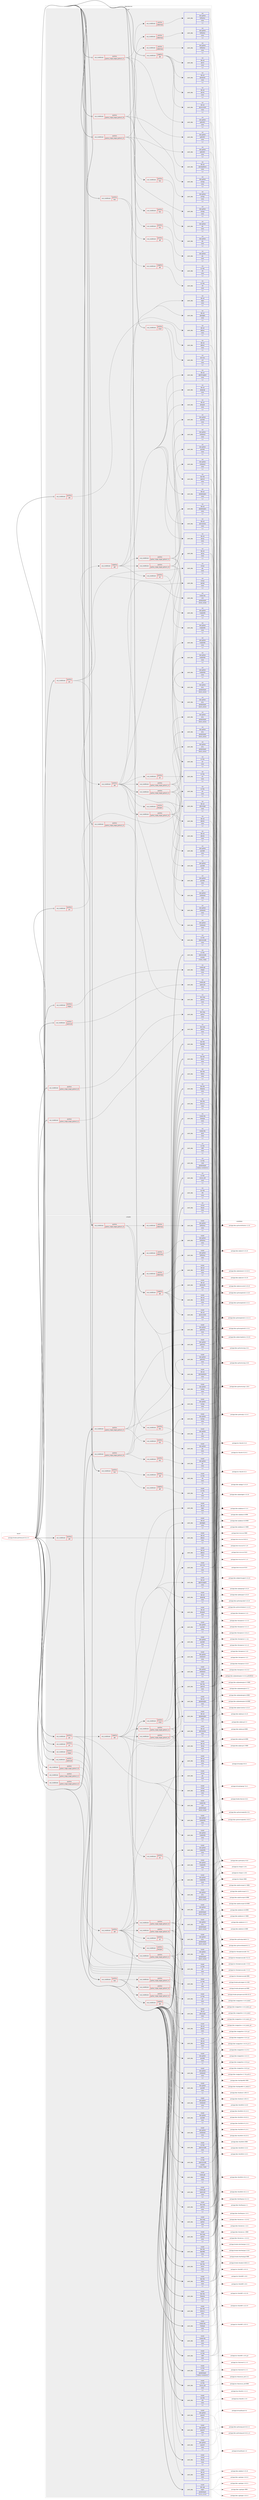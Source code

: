 digraph prolog {

# *************
# Graph options
# *************

newrank=true;
concentrate=true;
compound=true;
graph [rankdir=LR,fontname=Helvetica,fontsize=10,ranksep=1.5];#, ranksep=2.5, nodesep=0.2];
edge  [arrowhead=vee];
node  [fontname=Helvetica,fontsize=10];

# **********
# The ebuild
# **********

subgraph cluster_leftcol {
color=gray;
label=<<i>ebuild</i>>;
id [label="portage://media-gfx/freecad-0.21.2-r3", color=red, width=4, href="../media-gfx/freecad-0.21.2-r3.svg"];
}

# ****************
# The dependencies
# ****************

subgraph cluster_midcol {
color=gray;
label=<<i>dependencies</i>>;
subgraph cluster_compile {
fillcolor="#eeeeee";
style=filled;
label=<<i>compile</i>>;
subgraph cond72417 {
dependency287717 [label=<<TABLE BORDER="0" CELLBORDER="1" CELLSPACING="0" CELLPADDING="4"><TR><TD ROWSPAN="3" CELLPADDING="10">use_conditional</TD></TR><TR><TD>negative</TD></TR><TR><TD>qt6</TD></TR></TABLE>>, shape=none, color=red];
subgraph pack212970 {
dependency287718 [label=<<TABLE BORDER="0" CELLBORDER="1" CELLSPACING="0" CELLPADDING="4" WIDTH="220"><TR><TD ROWSPAN="6" CELLPADDING="30">pack_dep</TD></TR><TR><TD WIDTH="110">install</TD></TR><TR><TD>dev-qt</TD></TR><TR><TD>qtconcurrent</TD></TR><TR><TD>none</TD></TR><TR><TD>[,,]</TD></TR></TABLE>>, shape=none, color=blue];
}
dependency287717:e -> dependency287718:w [weight=20,style="dashed",arrowhead="vee"];
subgraph pack212971 {
dependency287719 [label=<<TABLE BORDER="0" CELLBORDER="1" CELLSPACING="0" CELLPADDING="4" WIDTH="220"><TR><TD ROWSPAN="6" CELLPADDING="30">pack_dep</TD></TR><TR><TD WIDTH="110">install</TD></TR><TR><TD>dev-qt</TD></TR><TR><TD>qtcore</TD></TR><TR><TD>none</TD></TR><TR><TD>[,,]</TD></TR></TABLE>>, shape=none, color=blue];
}
dependency287717:e -> dependency287719:w [weight=20,style="dashed",arrowhead="vee"];
subgraph pack212972 {
dependency287720 [label=<<TABLE BORDER="0" CELLBORDER="1" CELLSPACING="0" CELLPADDING="4" WIDTH="220"><TR><TD ROWSPAN="6" CELLPADDING="30">pack_dep</TD></TR><TR><TD WIDTH="110">install</TD></TR><TR><TD>dev-qt</TD></TR><TR><TD>qtnetwork</TD></TR><TR><TD>none</TD></TR><TR><TD>[,,]</TD></TR></TABLE>>, shape=none, color=blue];
}
dependency287717:e -> dependency287720:w [weight=20,style="dashed",arrowhead="vee"];
subgraph pack212973 {
dependency287721 [label=<<TABLE BORDER="0" CELLBORDER="1" CELLSPACING="0" CELLPADDING="4" WIDTH="220"><TR><TD ROWSPAN="6" CELLPADDING="30">pack_dep</TD></TR><TR><TD WIDTH="110">install</TD></TR><TR><TD>dev-qt</TD></TR><TR><TD>qtxml</TD></TR><TR><TD>none</TD></TR><TR><TD>[,,]</TD></TR></TABLE>>, shape=none, color=blue];
}
dependency287717:e -> dependency287721:w [weight=20,style="dashed",arrowhead="vee"];
subgraph pack212974 {
dependency287722 [label=<<TABLE BORDER="0" CELLBORDER="1" CELLSPACING="0" CELLPADDING="4" WIDTH="220"><TR><TD ROWSPAN="6" CELLPADDING="30">pack_dep</TD></TR><TR><TD WIDTH="110">install</TD></TR><TR><TD>dev-qt</TD></TR><TR><TD>qtxmlpatterns</TD></TR><TR><TD>none</TD></TR><TR><TD>[,,]</TD></TR></TABLE>>, shape=none, color=blue];
}
dependency287717:e -> dependency287722:w [weight=20,style="dashed",arrowhead="vee"];
}
id:e -> dependency287717:w [weight=20,style="solid",arrowhead="vee"];
subgraph cond72418 {
dependency287723 [label=<<TABLE BORDER="0" CELLBORDER="1" CELLSPACING="0" CELLPADDING="4"><TR><TD ROWSPAN="3" CELLPADDING="10">use_conditional</TD></TR><TR><TD>positive</TD></TR><TR><TD>cloud</TD></TR></TABLE>>, shape=none, color=red];
subgraph pack212975 {
dependency287724 [label=<<TABLE BORDER="0" CELLBORDER="1" CELLSPACING="0" CELLPADDING="4" WIDTH="220"><TR><TD ROWSPAN="6" CELLPADDING="30">pack_dep</TD></TR><TR><TD WIDTH="110">install</TD></TR><TR><TD>dev-libs</TD></TR><TR><TD>openssl</TD></TR><TR><TD>none</TD></TR><TR><TD>[,,]</TD></TR></TABLE>>, shape=none, color=blue];
}
dependency287723:e -> dependency287724:w [weight=20,style="dashed",arrowhead="vee"];
subgraph pack212976 {
dependency287725 [label=<<TABLE BORDER="0" CELLBORDER="1" CELLSPACING="0" CELLPADDING="4" WIDTH="220"><TR><TD ROWSPAN="6" CELLPADDING="30">pack_dep</TD></TR><TR><TD WIDTH="110">install</TD></TR><TR><TD>net-misc</TD></TR><TR><TD>curl</TD></TR><TR><TD>none</TD></TR><TR><TD>[,,]</TD></TR></TABLE>>, shape=none, color=blue];
}
dependency287723:e -> dependency287725:w [weight=20,style="dashed",arrowhead="vee"];
}
id:e -> dependency287723:w [weight=20,style="solid",arrowhead="vee"];
subgraph cond72419 {
dependency287726 [label=<<TABLE BORDER="0" CELLBORDER="1" CELLSPACING="0" CELLPADDING="4"><TR><TD ROWSPAN="3" CELLPADDING="10">use_conditional</TD></TR><TR><TD>positive</TD></TR><TR><TD>fem</TD></TR></TABLE>>, shape=none, color=red];
subgraph cond72420 {
dependency287727 [label=<<TABLE BORDER="0" CELLBORDER="1" CELLSPACING="0" CELLPADDING="4"><TR><TD ROWSPAN="3" CELLPADDING="10">use_conditional</TD></TR><TR><TD>negative</TD></TR><TR><TD>qt6</TD></TR></TABLE>>, shape=none, color=red];
subgraph pack212977 {
dependency287728 [label=<<TABLE BORDER="0" CELLBORDER="1" CELLSPACING="0" CELLPADDING="4" WIDTH="220"><TR><TD ROWSPAN="6" CELLPADDING="30">pack_dep</TD></TR><TR><TD WIDTH="110">install</TD></TR><TR><TD>sci-libs</TD></TR><TR><TD>vtk</TD></TR><TR><TD>none</TD></TR><TR><TD>[,,]</TD></TR></TABLE>>, shape=none, color=blue];
}
dependency287727:e -> dependency287728:w [weight=20,style="dashed",arrowhead="vee"];
}
dependency287726:e -> dependency287727:w [weight=20,style="dashed",arrowhead="vee"];
subgraph cond72421 {
dependency287729 [label=<<TABLE BORDER="0" CELLBORDER="1" CELLSPACING="0" CELLPADDING="4"><TR><TD ROWSPAN="3" CELLPADDING="10">use_conditional</TD></TR><TR><TD>positive</TD></TR><TR><TD>qt6</TD></TR></TABLE>>, shape=none, color=red];
subgraph pack212978 {
dependency287730 [label=<<TABLE BORDER="0" CELLBORDER="1" CELLSPACING="0" CELLPADDING="4" WIDTH="220"><TR><TD ROWSPAN="6" CELLPADDING="30">pack_dep</TD></TR><TR><TD WIDTH="110">install</TD></TR><TR><TD>sci-libs</TD></TR><TR><TD>vtk</TD></TR><TR><TD>none</TD></TR><TR><TD>[,,]</TD></TR></TABLE>>, shape=none, color=blue];
}
dependency287729:e -> dependency287730:w [weight=20,style="dashed",arrowhead="vee"];
}
dependency287726:e -> dependency287729:w [weight=20,style="dashed",arrowhead="vee"];
}
id:e -> dependency287726:w [weight=20,style="solid",arrowhead="vee"];
subgraph cond72422 {
dependency287731 [label=<<TABLE BORDER="0" CELLBORDER="1" CELLSPACING="0" CELLPADDING="4"><TR><TD ROWSPAN="3" CELLPADDING="10">use_conditional</TD></TR><TR><TD>positive</TD></TR><TR><TD>gui</TD></TR></TABLE>>, shape=none, color=red];
subgraph pack212979 {
dependency287732 [label=<<TABLE BORDER="0" CELLBORDER="1" CELLSPACING="0" CELLPADDING="4" WIDTH="220"><TR><TD ROWSPAN="6" CELLPADDING="30">pack_dep</TD></TR><TR><TD WIDTH="110">install</TD></TR><TR><TD>media-libs</TD></TR><TR><TD>coin</TD></TR><TR><TD>greaterequal</TD></TR><TR><TD>[4.0.0,,,4.0.0]</TD></TR></TABLE>>, shape=none, color=blue];
}
dependency287731:e -> dependency287732:w [weight=20,style="dashed",arrowhead="vee"];
subgraph pack212980 {
dependency287733 [label=<<TABLE BORDER="0" CELLBORDER="1" CELLSPACING="0" CELLPADDING="4" WIDTH="220"><TR><TD ROWSPAN="6" CELLPADDING="30">pack_dep</TD></TR><TR><TD WIDTH="110">install</TD></TR><TR><TD>virtual</TD></TR><TR><TD>glu</TD></TR><TR><TD>none</TD></TR><TR><TD>[,,]</TD></TR></TABLE>>, shape=none, color=blue];
}
dependency287731:e -> dependency287733:w [weight=20,style="dashed",arrowhead="vee"];
subgraph pack212981 {
dependency287734 [label=<<TABLE BORDER="0" CELLBORDER="1" CELLSPACING="0" CELLPADDING="4" WIDTH="220"><TR><TD ROWSPAN="6" CELLPADDING="30">pack_dep</TD></TR><TR><TD WIDTH="110">install</TD></TR><TR><TD>virtual</TD></TR><TR><TD>opengl</TD></TR><TR><TD>none</TD></TR><TR><TD>[,,]</TD></TR></TABLE>>, shape=none, color=blue];
}
dependency287731:e -> dependency287734:w [weight=20,style="dashed",arrowhead="vee"];
subgraph cond72423 {
dependency287735 [label=<<TABLE BORDER="0" CELLBORDER="1" CELLSPACING="0" CELLPADDING="4"><TR><TD ROWSPAN="3" CELLPADDING="10">use_conditional</TD></TR><TR><TD>negative</TD></TR><TR><TD>qt6</TD></TR></TABLE>>, shape=none, color=red];
subgraph pack212982 {
dependency287736 [label=<<TABLE BORDER="0" CELLBORDER="1" CELLSPACING="0" CELLPADDING="4" WIDTH="220"><TR><TD ROWSPAN="6" CELLPADDING="30">pack_dep</TD></TR><TR><TD WIDTH="110">install</TD></TR><TR><TD>dev-qt</TD></TR><TR><TD>designer</TD></TR><TR><TD>none</TD></TR><TR><TD>[,,]</TD></TR></TABLE>>, shape=none, color=blue];
}
dependency287735:e -> dependency287736:w [weight=20,style="dashed",arrowhead="vee"];
subgraph pack212983 {
dependency287737 [label=<<TABLE BORDER="0" CELLBORDER="1" CELLSPACING="0" CELLPADDING="4" WIDTH="220"><TR><TD ROWSPAN="6" CELLPADDING="30">pack_dep</TD></TR><TR><TD WIDTH="110">install</TD></TR><TR><TD>dev-qt</TD></TR><TR><TD>qtgui</TD></TR><TR><TD>none</TD></TR><TR><TD>[,,]</TD></TR></TABLE>>, shape=none, color=blue];
}
dependency287735:e -> dependency287737:w [weight=20,style="dashed",arrowhead="vee"];
subgraph pack212984 {
dependency287738 [label=<<TABLE BORDER="0" CELLBORDER="1" CELLSPACING="0" CELLPADDING="4" WIDTH="220"><TR><TD ROWSPAN="6" CELLPADDING="30">pack_dep</TD></TR><TR><TD WIDTH="110">install</TD></TR><TR><TD>dev-qt</TD></TR><TR><TD>qtopengl</TD></TR><TR><TD>none</TD></TR><TR><TD>[,,]</TD></TR></TABLE>>, shape=none, color=blue];
}
dependency287735:e -> dependency287738:w [weight=20,style="dashed",arrowhead="vee"];
subgraph pack212985 {
dependency287739 [label=<<TABLE BORDER="0" CELLBORDER="1" CELLSPACING="0" CELLPADDING="4" WIDTH="220"><TR><TD ROWSPAN="6" CELLPADDING="30">pack_dep</TD></TR><TR><TD WIDTH="110">install</TD></TR><TR><TD>dev-qt</TD></TR><TR><TD>qtprintsupport</TD></TR><TR><TD>none</TD></TR><TR><TD>[,,]</TD></TR></TABLE>>, shape=none, color=blue];
}
dependency287735:e -> dependency287739:w [weight=20,style="dashed",arrowhead="vee"];
subgraph pack212986 {
dependency287740 [label=<<TABLE BORDER="0" CELLBORDER="1" CELLSPACING="0" CELLPADDING="4" WIDTH="220"><TR><TD ROWSPAN="6" CELLPADDING="30">pack_dep</TD></TR><TR><TD WIDTH="110">install</TD></TR><TR><TD>dev-qt</TD></TR><TR><TD>qtsvg</TD></TR><TR><TD>none</TD></TR><TR><TD>[,,]</TD></TR></TABLE>>, shape=none, color=blue];
}
dependency287735:e -> dependency287740:w [weight=20,style="dashed",arrowhead="vee"];
subgraph pack212987 {
dependency287741 [label=<<TABLE BORDER="0" CELLBORDER="1" CELLSPACING="0" CELLPADDING="4" WIDTH="220"><TR><TD ROWSPAN="6" CELLPADDING="30">pack_dep</TD></TR><TR><TD WIDTH="110">install</TD></TR><TR><TD>dev-qt</TD></TR><TR><TD>qtwebengine</TD></TR><TR><TD>none</TD></TR><TR><TD>[,,]</TD></TR></TABLE>>, shape=none, color=blue];
}
dependency287735:e -> dependency287741:w [weight=20,style="dashed",arrowhead="vee"];
subgraph pack212988 {
dependency287742 [label=<<TABLE BORDER="0" CELLBORDER="1" CELLSPACING="0" CELLPADDING="4" WIDTH="220"><TR><TD ROWSPAN="6" CELLPADDING="30">pack_dep</TD></TR><TR><TD WIDTH="110">install</TD></TR><TR><TD>dev-qt</TD></TR><TR><TD>qtwidgets</TD></TR><TR><TD>none</TD></TR><TR><TD>[,,]</TD></TR></TABLE>>, shape=none, color=blue];
}
dependency287735:e -> dependency287742:w [weight=20,style="dashed",arrowhead="vee"];
subgraph pack212989 {
dependency287743 [label=<<TABLE BORDER="0" CELLBORDER="1" CELLSPACING="0" CELLPADDING="4" WIDTH="220"><TR><TD ROWSPAN="6" CELLPADDING="30">pack_dep</TD></TR><TR><TD WIDTH="110">install</TD></TR><TR><TD>dev-qt</TD></TR><TR><TD>qtx11extras</TD></TR><TR><TD>none</TD></TR><TR><TD>[,,]</TD></TR></TABLE>>, shape=none, color=blue];
}
dependency287735:e -> dependency287743:w [weight=20,style="dashed",arrowhead="vee"];
subgraph cond72424 {
dependency287744 [label=<<TABLE BORDER="0" CELLBORDER="1" CELLSPACING="0" CELLPADDING="4"><TR><TD ROWSPAN="3" CELLPADDING="10">use_conditional</TD></TR><TR><TD>positive</TD></TR><TR><TD>pcl</TD></TR></TABLE>>, shape=none, color=red];
subgraph pack212990 {
dependency287745 [label=<<TABLE BORDER="0" CELLBORDER="1" CELLSPACING="0" CELLPADDING="4" WIDTH="220"><TR><TD ROWSPAN="6" CELLPADDING="30">pack_dep</TD></TR><TR><TD WIDTH="110">install</TD></TR><TR><TD>sci-libs</TD></TR><TR><TD>pcl</TD></TR><TR><TD>none</TD></TR><TR><TD>[,,]</TD></TR></TABLE>>, shape=none, color=blue];
}
dependency287744:e -> dependency287745:w [weight=20,style="dashed",arrowhead="vee"];
}
dependency287735:e -> dependency287744:w [weight=20,style="dashed",arrowhead="vee"];
subgraph cond72425 {
dependency287746 [label=<<TABLE BORDER="0" CELLBORDER="1" CELLSPACING="0" CELLPADDING="4"><TR><TD ROWSPAN="3" CELLPADDING="10">use_conditional</TD></TR><TR><TD>positive</TD></TR><TR><TD>python_single_target_python3_10</TD></TR></TABLE>>, shape=none, color=red];
subgraph pack212991 {
dependency287747 [label=<<TABLE BORDER="0" CELLBORDER="1" CELLSPACING="0" CELLPADDING="4" WIDTH="220"><TR><TD ROWSPAN="6" CELLPADDING="30">pack_dep</TD></TR><TR><TD WIDTH="110">install</TD></TR><TR><TD>dev-python</TD></TR><TR><TD>matplotlib</TD></TR><TR><TD>none</TD></TR><TR><TD>[,,]</TD></TR></TABLE>>, shape=none, color=blue];
}
dependency287746:e -> dependency287747:w [weight=20,style="dashed",arrowhead="vee"];
subgraph pack212992 {
dependency287748 [label=<<TABLE BORDER="0" CELLBORDER="1" CELLSPACING="0" CELLPADDING="4" WIDTH="220"><TR><TD ROWSPAN="6" CELLPADDING="30">pack_dep</TD></TR><TR><TD WIDTH="110">install</TD></TR><TR><TD>dev-python</TD></TR><TR><TD>pivy</TD></TR><TR><TD>greaterequal</TD></TR><TR><TD>[0.6.5,,,0.6.5]</TD></TR></TABLE>>, shape=none, color=blue];
}
dependency287746:e -> dependency287748:w [weight=20,style="dashed",arrowhead="vee"];
subgraph pack212993 {
dependency287749 [label=<<TABLE BORDER="0" CELLBORDER="1" CELLSPACING="0" CELLPADDING="4" WIDTH="220"><TR><TD ROWSPAN="6" CELLPADDING="30">pack_dep</TD></TR><TR><TD WIDTH="110">install</TD></TR><TR><TD>dev-python</TD></TR><TR><TD>pyside2</TD></TR><TR><TD>none</TD></TR><TR><TD>[,,]</TD></TR></TABLE>>, shape=none, color=blue];
}
dependency287746:e -> dependency287749:w [weight=20,style="dashed",arrowhead="vee"];
subgraph pack212994 {
dependency287750 [label=<<TABLE BORDER="0" CELLBORDER="1" CELLSPACING="0" CELLPADDING="4" WIDTH="220"><TR><TD ROWSPAN="6" CELLPADDING="30">pack_dep</TD></TR><TR><TD WIDTH="110">install</TD></TR><TR><TD>dev-python</TD></TR><TR><TD>shiboken2</TD></TR><TR><TD>none</TD></TR><TR><TD>[,,]</TD></TR></TABLE>>, shape=none, color=blue];
}
dependency287746:e -> dependency287750:w [weight=20,style="dashed",arrowhead="vee"];
}
dependency287735:e -> dependency287746:w [weight=20,style="dashed",arrowhead="vee"];
subgraph cond72426 {
dependency287751 [label=<<TABLE BORDER="0" CELLBORDER="1" CELLSPACING="0" CELLPADDING="4"><TR><TD ROWSPAN="3" CELLPADDING="10">use_conditional</TD></TR><TR><TD>positive</TD></TR><TR><TD>python_single_target_python3_11</TD></TR></TABLE>>, shape=none, color=red];
subgraph pack212995 {
dependency287752 [label=<<TABLE BORDER="0" CELLBORDER="1" CELLSPACING="0" CELLPADDING="4" WIDTH="220"><TR><TD ROWSPAN="6" CELLPADDING="30">pack_dep</TD></TR><TR><TD WIDTH="110">install</TD></TR><TR><TD>dev-python</TD></TR><TR><TD>matplotlib</TD></TR><TR><TD>none</TD></TR><TR><TD>[,,]</TD></TR></TABLE>>, shape=none, color=blue];
}
dependency287751:e -> dependency287752:w [weight=20,style="dashed",arrowhead="vee"];
subgraph pack212996 {
dependency287753 [label=<<TABLE BORDER="0" CELLBORDER="1" CELLSPACING="0" CELLPADDING="4" WIDTH="220"><TR><TD ROWSPAN="6" CELLPADDING="30">pack_dep</TD></TR><TR><TD WIDTH="110">install</TD></TR><TR><TD>dev-python</TD></TR><TR><TD>pivy</TD></TR><TR><TD>greaterequal</TD></TR><TR><TD>[0.6.5,,,0.6.5]</TD></TR></TABLE>>, shape=none, color=blue];
}
dependency287751:e -> dependency287753:w [weight=20,style="dashed",arrowhead="vee"];
subgraph pack212997 {
dependency287754 [label=<<TABLE BORDER="0" CELLBORDER="1" CELLSPACING="0" CELLPADDING="4" WIDTH="220"><TR><TD ROWSPAN="6" CELLPADDING="30">pack_dep</TD></TR><TR><TD WIDTH="110">install</TD></TR><TR><TD>dev-python</TD></TR><TR><TD>pyside2</TD></TR><TR><TD>none</TD></TR><TR><TD>[,,]</TD></TR></TABLE>>, shape=none, color=blue];
}
dependency287751:e -> dependency287754:w [weight=20,style="dashed",arrowhead="vee"];
subgraph pack212998 {
dependency287755 [label=<<TABLE BORDER="0" CELLBORDER="1" CELLSPACING="0" CELLPADDING="4" WIDTH="220"><TR><TD ROWSPAN="6" CELLPADDING="30">pack_dep</TD></TR><TR><TD WIDTH="110">install</TD></TR><TR><TD>dev-python</TD></TR><TR><TD>shiboken2</TD></TR><TR><TD>none</TD></TR><TR><TD>[,,]</TD></TR></TABLE>>, shape=none, color=blue];
}
dependency287751:e -> dependency287755:w [weight=20,style="dashed",arrowhead="vee"];
}
dependency287735:e -> dependency287751:w [weight=20,style="dashed",arrowhead="vee"];
}
dependency287731:e -> dependency287735:w [weight=20,style="dashed",arrowhead="vee"];
subgraph cond72427 {
dependency287756 [label=<<TABLE BORDER="0" CELLBORDER="1" CELLSPACING="0" CELLPADDING="4"><TR><TD ROWSPAN="3" CELLPADDING="10">use_conditional</TD></TR><TR><TD>positive</TD></TR><TR><TD>qt6</TD></TR></TABLE>>, shape=none, color=red];
subgraph pack212999 {
dependency287757 [label=<<TABLE BORDER="0" CELLBORDER="1" CELLSPACING="0" CELLPADDING="4" WIDTH="220"><TR><TD ROWSPAN="6" CELLPADDING="30">pack_dep</TD></TR><TR><TD WIDTH="110">install</TD></TR><TR><TD>sci-libs</TD></TR><TR><TD>opencascade</TD></TR><TR><TD>none</TD></TR><TR><TD>[,,]</TD></TR></TABLE>>, shape=none, color=blue];
}
dependency287756:e -> dependency287757:w [weight=20,style="dashed",arrowhead="vee"];
subgraph cond72428 {
dependency287758 [label=<<TABLE BORDER="0" CELLBORDER="1" CELLSPACING="0" CELLPADDING="4"><TR><TD ROWSPAN="3" CELLPADDING="10">use_conditional</TD></TR><TR><TD>positive</TD></TR><TR><TD>designer</TD></TR></TABLE>>, shape=none, color=red];
subgraph pack213000 {
dependency287759 [label=<<TABLE BORDER="0" CELLBORDER="1" CELLSPACING="0" CELLPADDING="4" WIDTH="220"><TR><TD ROWSPAN="6" CELLPADDING="30">pack_dep</TD></TR><TR><TD WIDTH="110">install</TD></TR><TR><TD>dev-qt</TD></TR><TR><TD>qttools</TD></TR><TR><TD>none</TD></TR><TR><TD>[,,]</TD></TR></TABLE>>, shape=none, color=blue];
}
dependency287758:e -> dependency287759:w [weight=20,style="dashed",arrowhead="vee"];
}
dependency287756:e -> dependency287758:w [weight=20,style="dashed",arrowhead="vee"];
subgraph pack213001 {
dependency287760 [label=<<TABLE BORDER="0" CELLBORDER="1" CELLSPACING="0" CELLPADDING="4" WIDTH="220"><TR><TD ROWSPAN="6" CELLPADDING="30">pack_dep</TD></TR><TR><TD WIDTH="110">install</TD></TR><TR><TD>dev-qt</TD></TR><TR><TD>qt5compat</TD></TR><TR><TD>none</TD></TR><TR><TD>[,,]</TD></TR></TABLE>>, shape=none, color=blue];
}
dependency287756:e -> dependency287760:w [weight=20,style="dashed",arrowhead="vee"];
subgraph pack213002 {
dependency287761 [label=<<TABLE BORDER="0" CELLBORDER="1" CELLSPACING="0" CELLPADDING="4" WIDTH="220"><TR><TD ROWSPAN="6" CELLPADDING="30">pack_dep</TD></TR><TR><TD WIDTH="110">install</TD></TR><TR><TD>dev-qt</TD></TR><TR><TD>qttools</TD></TR><TR><TD>none</TD></TR><TR><TD>[,,]</TD></TR></TABLE>>, shape=none, color=blue];
}
dependency287756:e -> dependency287761:w [weight=20,style="dashed",arrowhead="vee"];
subgraph pack213003 {
dependency287762 [label=<<TABLE BORDER="0" CELLBORDER="1" CELLSPACING="0" CELLPADDING="4" WIDTH="220"><TR><TD ROWSPAN="6" CELLPADDING="30">pack_dep</TD></TR><TR><TD WIDTH="110">install</TD></TR><TR><TD>dev-qt</TD></TR><TR><TD>qtbase</TD></TR><TR><TD>none</TD></TR><TR><TD>[,,]</TD></TR></TABLE>>, shape=none, color=blue];
}
dependency287756:e -> dependency287762:w [weight=20,style="dashed",arrowhead="vee"];
subgraph pack213004 {
dependency287763 [label=<<TABLE BORDER="0" CELLBORDER="1" CELLSPACING="0" CELLPADDING="4" WIDTH="220"><TR><TD ROWSPAN="6" CELLPADDING="30">pack_dep</TD></TR><TR><TD WIDTH="110">install</TD></TR><TR><TD>dev-qt</TD></TR><TR><TD>qtsvg</TD></TR><TR><TD>none</TD></TR><TR><TD>[,,]</TD></TR></TABLE>>, shape=none, color=blue];
}
dependency287756:e -> dependency287763:w [weight=20,style="dashed",arrowhead="vee"];
subgraph pack213005 {
dependency287764 [label=<<TABLE BORDER="0" CELLBORDER="1" CELLSPACING="0" CELLPADDING="4" WIDTH="220"><TR><TD ROWSPAN="6" CELLPADDING="30">pack_dep</TD></TR><TR><TD WIDTH="110">install</TD></TR><TR><TD>dev-qt</TD></TR><TR><TD>qtwebengine</TD></TR><TR><TD>none</TD></TR><TR><TD>[,,]</TD></TR></TABLE>>, shape=none, color=blue];
}
dependency287756:e -> dependency287764:w [weight=20,style="dashed",arrowhead="vee"];
subgraph cond72429 {
dependency287765 [label=<<TABLE BORDER="0" CELLBORDER="1" CELLSPACING="0" CELLPADDING="4"><TR><TD ROWSPAN="3" CELLPADDING="10">use_conditional</TD></TR><TR><TD>positive</TD></TR><TR><TD>pcl</TD></TR></TABLE>>, shape=none, color=red];
subgraph pack213006 {
dependency287766 [label=<<TABLE BORDER="0" CELLBORDER="1" CELLSPACING="0" CELLPADDING="4" WIDTH="220"><TR><TD ROWSPAN="6" CELLPADDING="30">pack_dep</TD></TR><TR><TD WIDTH="110">install</TD></TR><TR><TD>sci-libs</TD></TR><TR><TD>pcl</TD></TR><TR><TD>none</TD></TR><TR><TD>[,,]</TD></TR></TABLE>>, shape=none, color=blue];
}
dependency287765:e -> dependency287766:w [weight=20,style="dashed",arrowhead="vee"];
}
dependency287756:e -> dependency287765:w [weight=20,style="dashed",arrowhead="vee"];
subgraph cond72430 {
dependency287767 [label=<<TABLE BORDER="0" CELLBORDER="1" CELLSPACING="0" CELLPADDING="4"><TR><TD ROWSPAN="3" CELLPADDING="10">use_conditional</TD></TR><TR><TD>positive</TD></TR><TR><TD>python_single_target_python3_10</TD></TR></TABLE>>, shape=none, color=red];
subgraph pack213007 {
dependency287768 [label=<<TABLE BORDER="0" CELLBORDER="1" CELLSPACING="0" CELLPADDING="4" WIDTH="220"><TR><TD ROWSPAN="6" CELLPADDING="30">pack_dep</TD></TR><TR><TD WIDTH="110">install</TD></TR><TR><TD>dev-python</TD></TR><TR><TD>matplotlib</TD></TR><TR><TD>none</TD></TR><TR><TD>[,,]</TD></TR></TABLE>>, shape=none, color=blue];
}
dependency287767:e -> dependency287768:w [weight=20,style="dashed",arrowhead="vee"];
subgraph pack213008 {
dependency287769 [label=<<TABLE BORDER="0" CELLBORDER="1" CELLSPACING="0" CELLPADDING="4" WIDTH="220"><TR><TD ROWSPAN="6" CELLPADDING="30">pack_dep</TD></TR><TR><TD WIDTH="110">install</TD></TR><TR><TD>dev-python</TD></TR><TR><TD>pivy</TD></TR><TR><TD>greaterequal</TD></TR><TR><TD>[0.6.5,,,0.6.5]</TD></TR></TABLE>>, shape=none, color=blue];
}
dependency287767:e -> dependency287769:w [weight=20,style="dashed",arrowhead="vee"];
subgraph pack213009 {
dependency287770 [label=<<TABLE BORDER="0" CELLBORDER="1" CELLSPACING="0" CELLPADDING="4" WIDTH="220"><TR><TD ROWSPAN="6" CELLPADDING="30">pack_dep</TD></TR><TR><TD WIDTH="110">install</TD></TR><TR><TD>dev-python</TD></TR><TR><TD>pyside6</TD></TR><TR><TD>none</TD></TR><TR><TD>[,,]</TD></TR></TABLE>>, shape=none, color=blue];
}
dependency287767:e -> dependency287770:w [weight=20,style="dashed",arrowhead="vee"];
subgraph pack213010 {
dependency287771 [label=<<TABLE BORDER="0" CELLBORDER="1" CELLSPACING="0" CELLPADDING="4" WIDTH="220"><TR><TD ROWSPAN="6" CELLPADDING="30">pack_dep</TD></TR><TR><TD WIDTH="110">install</TD></TR><TR><TD>dev-python</TD></TR><TR><TD>shiboken6</TD></TR><TR><TD>none</TD></TR><TR><TD>[,,]</TD></TR></TABLE>>, shape=none, color=blue];
}
dependency287767:e -> dependency287771:w [weight=20,style="dashed",arrowhead="vee"];
}
dependency287756:e -> dependency287767:w [weight=20,style="dashed",arrowhead="vee"];
subgraph cond72431 {
dependency287772 [label=<<TABLE BORDER="0" CELLBORDER="1" CELLSPACING="0" CELLPADDING="4"><TR><TD ROWSPAN="3" CELLPADDING="10">use_conditional</TD></TR><TR><TD>positive</TD></TR><TR><TD>python_single_target_python3_11</TD></TR></TABLE>>, shape=none, color=red];
subgraph pack213011 {
dependency287773 [label=<<TABLE BORDER="0" CELLBORDER="1" CELLSPACING="0" CELLPADDING="4" WIDTH="220"><TR><TD ROWSPAN="6" CELLPADDING="30">pack_dep</TD></TR><TR><TD WIDTH="110">install</TD></TR><TR><TD>dev-python</TD></TR><TR><TD>matplotlib</TD></TR><TR><TD>none</TD></TR><TR><TD>[,,]</TD></TR></TABLE>>, shape=none, color=blue];
}
dependency287772:e -> dependency287773:w [weight=20,style="dashed",arrowhead="vee"];
subgraph pack213012 {
dependency287774 [label=<<TABLE BORDER="0" CELLBORDER="1" CELLSPACING="0" CELLPADDING="4" WIDTH="220"><TR><TD ROWSPAN="6" CELLPADDING="30">pack_dep</TD></TR><TR><TD WIDTH="110">install</TD></TR><TR><TD>dev-python</TD></TR><TR><TD>pivy</TD></TR><TR><TD>greaterequal</TD></TR><TR><TD>[0.6.5,,,0.6.5]</TD></TR></TABLE>>, shape=none, color=blue];
}
dependency287772:e -> dependency287774:w [weight=20,style="dashed",arrowhead="vee"];
subgraph pack213013 {
dependency287775 [label=<<TABLE BORDER="0" CELLBORDER="1" CELLSPACING="0" CELLPADDING="4" WIDTH="220"><TR><TD ROWSPAN="6" CELLPADDING="30">pack_dep</TD></TR><TR><TD WIDTH="110">install</TD></TR><TR><TD>dev-python</TD></TR><TR><TD>pyside6</TD></TR><TR><TD>none</TD></TR><TR><TD>[,,]</TD></TR></TABLE>>, shape=none, color=blue];
}
dependency287772:e -> dependency287775:w [weight=20,style="dashed",arrowhead="vee"];
subgraph pack213014 {
dependency287776 [label=<<TABLE BORDER="0" CELLBORDER="1" CELLSPACING="0" CELLPADDING="4" WIDTH="220"><TR><TD ROWSPAN="6" CELLPADDING="30">pack_dep</TD></TR><TR><TD WIDTH="110">install</TD></TR><TR><TD>dev-python</TD></TR><TR><TD>shiboken6</TD></TR><TR><TD>none</TD></TR><TR><TD>[,,]</TD></TR></TABLE>>, shape=none, color=blue];
}
dependency287772:e -> dependency287776:w [weight=20,style="dashed",arrowhead="vee"];
}
dependency287756:e -> dependency287772:w [weight=20,style="dashed",arrowhead="vee"];
subgraph cond72432 {
dependency287777 [label=<<TABLE BORDER="0" CELLBORDER="1" CELLSPACING="0" CELLPADDING="4"><TR><TD ROWSPAN="3" CELLPADDING="10">use_conditional</TD></TR><TR><TD>positive</TD></TR><TR><TD>python_single_target_python3_12</TD></TR></TABLE>>, shape=none, color=red];
subgraph pack213015 {
dependency287778 [label=<<TABLE BORDER="0" CELLBORDER="1" CELLSPACING="0" CELLPADDING="4" WIDTH="220"><TR><TD ROWSPAN="6" CELLPADDING="30">pack_dep</TD></TR><TR><TD WIDTH="110">install</TD></TR><TR><TD>dev-python</TD></TR><TR><TD>matplotlib</TD></TR><TR><TD>none</TD></TR><TR><TD>[,,]</TD></TR></TABLE>>, shape=none, color=blue];
}
dependency287777:e -> dependency287778:w [weight=20,style="dashed",arrowhead="vee"];
subgraph pack213016 {
dependency287779 [label=<<TABLE BORDER="0" CELLBORDER="1" CELLSPACING="0" CELLPADDING="4" WIDTH="220"><TR><TD ROWSPAN="6" CELLPADDING="30">pack_dep</TD></TR><TR><TD WIDTH="110">install</TD></TR><TR><TD>dev-python</TD></TR><TR><TD>pivy</TD></TR><TR><TD>greaterequal</TD></TR><TR><TD>[0.6.5,,,0.6.5]</TD></TR></TABLE>>, shape=none, color=blue];
}
dependency287777:e -> dependency287779:w [weight=20,style="dashed",arrowhead="vee"];
subgraph pack213017 {
dependency287780 [label=<<TABLE BORDER="0" CELLBORDER="1" CELLSPACING="0" CELLPADDING="4" WIDTH="220"><TR><TD ROWSPAN="6" CELLPADDING="30">pack_dep</TD></TR><TR><TD WIDTH="110">install</TD></TR><TR><TD>dev-python</TD></TR><TR><TD>pyside6</TD></TR><TR><TD>none</TD></TR><TR><TD>[,,]</TD></TR></TABLE>>, shape=none, color=blue];
}
dependency287777:e -> dependency287780:w [weight=20,style="dashed",arrowhead="vee"];
subgraph pack213018 {
dependency287781 [label=<<TABLE BORDER="0" CELLBORDER="1" CELLSPACING="0" CELLPADDING="4" WIDTH="220"><TR><TD ROWSPAN="6" CELLPADDING="30">pack_dep</TD></TR><TR><TD WIDTH="110">install</TD></TR><TR><TD>dev-python</TD></TR><TR><TD>shiboken6</TD></TR><TR><TD>none</TD></TR><TR><TD>[,,]</TD></TR></TABLE>>, shape=none, color=blue];
}
dependency287777:e -> dependency287781:w [weight=20,style="dashed",arrowhead="vee"];
}
dependency287756:e -> dependency287777:w [weight=20,style="dashed",arrowhead="vee"];
}
dependency287731:e -> dependency287756:w [weight=20,style="dashed",arrowhead="vee"];
}
id:e -> dependency287731:w [weight=20,style="solid",arrowhead="vee"];
subgraph cond72433 {
dependency287782 [label=<<TABLE BORDER="0" CELLBORDER="1" CELLSPACING="0" CELLPADDING="4"><TR><TD ROWSPAN="3" CELLPADDING="10">use_conditional</TD></TR><TR><TD>positive</TD></TR><TR><TD>netgen</TD></TR></TABLE>>, shape=none, color=red];
subgraph pack213019 {
dependency287783 [label=<<TABLE BORDER="0" CELLBORDER="1" CELLSPACING="0" CELLPADDING="4" WIDTH="220"><TR><TD ROWSPAN="6" CELLPADDING="30">pack_dep</TD></TR><TR><TD WIDTH="110">install</TD></TR><TR><TD>media-gfx</TD></TR><TR><TD>netgen</TD></TR><TR><TD>none</TD></TR><TR><TD>[,,]</TD></TR></TABLE>>, shape=none, color=blue];
}
dependency287782:e -> dependency287783:w [weight=20,style="dashed",arrowhead="vee"];
}
id:e -> dependency287782:w [weight=20,style="solid",arrowhead="vee"];
subgraph cond72434 {
dependency287784 [label=<<TABLE BORDER="0" CELLBORDER="1" CELLSPACING="0" CELLPADDING="4"><TR><TD ROWSPAN="3" CELLPADDING="10">use_conditional</TD></TR><TR><TD>positive</TD></TR><TR><TD>openscad</TD></TR></TABLE>>, shape=none, color=red];
subgraph pack213020 {
dependency287785 [label=<<TABLE BORDER="0" CELLBORDER="1" CELLSPACING="0" CELLPADDING="4" WIDTH="220"><TR><TD ROWSPAN="6" CELLPADDING="30">pack_dep</TD></TR><TR><TD WIDTH="110">install</TD></TR><TR><TD>media-gfx</TD></TR><TR><TD>openscad</TD></TR><TR><TD>none</TD></TR><TR><TD>[,,]</TD></TR></TABLE>>, shape=none, color=blue];
}
dependency287784:e -> dependency287785:w [weight=20,style="dashed",arrowhead="vee"];
}
id:e -> dependency287784:w [weight=20,style="solid",arrowhead="vee"];
subgraph cond72435 {
dependency287786 [label=<<TABLE BORDER="0" CELLBORDER="1" CELLSPACING="0" CELLPADDING="4"><TR><TD ROWSPAN="3" CELLPADDING="10">use_conditional</TD></TR><TR><TD>positive</TD></TR><TR><TD>pcl</TD></TR></TABLE>>, shape=none, color=red];
subgraph pack213021 {
dependency287787 [label=<<TABLE BORDER="0" CELLBORDER="1" CELLSPACING="0" CELLPADDING="4" WIDTH="220"><TR><TD ROWSPAN="6" CELLPADDING="30">pack_dep</TD></TR><TR><TD WIDTH="110">install</TD></TR><TR><TD>sci-libs</TD></TR><TR><TD>pcl</TD></TR><TR><TD>none</TD></TR><TR><TD>[,,]</TD></TR></TABLE>>, shape=none, color=blue];
}
dependency287786:e -> dependency287787:w [weight=20,style="dashed",arrowhead="vee"];
}
id:e -> dependency287786:w [weight=20,style="solid",arrowhead="vee"];
subgraph cond72436 {
dependency287788 [label=<<TABLE BORDER="0" CELLBORDER="1" CELLSPACING="0" CELLPADDING="4"><TR><TD ROWSPAN="3" CELLPADDING="10">use_conditional</TD></TR><TR><TD>positive</TD></TR><TR><TD>python_single_target_python3_10</TD></TR></TABLE>>, shape=none, color=red];
subgraph pack213022 {
dependency287789 [label=<<TABLE BORDER="0" CELLBORDER="1" CELLSPACING="0" CELLPADDING="4" WIDTH="220"><TR><TD ROWSPAN="6" CELLPADDING="30">pack_dep</TD></TR><TR><TD WIDTH="110">install</TD></TR><TR><TD>dev-lang</TD></TR><TR><TD>python</TD></TR><TR><TD>none</TD></TR><TR><TD>[,,]</TD></TR></TABLE>>, shape=none, color=blue];
}
dependency287788:e -> dependency287789:w [weight=20,style="dashed",arrowhead="vee"];
}
id:e -> dependency287788:w [weight=20,style="solid",arrowhead="vee"];
subgraph cond72437 {
dependency287790 [label=<<TABLE BORDER="0" CELLBORDER="1" CELLSPACING="0" CELLPADDING="4"><TR><TD ROWSPAN="3" CELLPADDING="10">use_conditional</TD></TR><TR><TD>positive</TD></TR><TR><TD>python_single_target_python3_10</TD></TR></TABLE>>, shape=none, color=red];
subgraph pack213023 {
dependency287791 [label=<<TABLE BORDER="0" CELLBORDER="1" CELLSPACING="0" CELLPADDING="4" WIDTH="220"><TR><TD ROWSPAN="6" CELLPADDING="30">pack_dep</TD></TR><TR><TD WIDTH="110">install</TD></TR><TR><TD>dev-python</TD></TR><TR><TD>numpy</TD></TR><TR><TD>none</TD></TR><TR><TD>[,,]</TD></TR></TABLE>>, shape=none, color=blue];
}
dependency287790:e -> dependency287791:w [weight=20,style="dashed",arrowhead="vee"];
subgraph pack213024 {
dependency287792 [label=<<TABLE BORDER="0" CELLBORDER="1" CELLSPACING="0" CELLPADDING="4" WIDTH="220"><TR><TD ROWSPAN="6" CELLPADDING="30">pack_dep</TD></TR><TR><TD WIDTH="110">install</TD></TR><TR><TD>dev-python</TD></TR><TR><TD>pybind11</TD></TR><TR><TD>none</TD></TR><TR><TD>[,,]</TD></TR></TABLE>>, shape=none, color=blue];
}
dependency287790:e -> dependency287792:w [weight=20,style="dashed",arrowhead="vee"];
subgraph cond72438 {
dependency287793 [label=<<TABLE BORDER="0" CELLBORDER="1" CELLSPACING="0" CELLPADDING="4"><TR><TD ROWSPAN="3" CELLPADDING="10">use_conditional</TD></TR><TR><TD>positive</TD></TR><TR><TD>addonmgr</TD></TR></TABLE>>, shape=none, color=red];
subgraph pack213025 {
dependency287794 [label=<<TABLE BORDER="0" CELLBORDER="1" CELLSPACING="0" CELLPADDING="4" WIDTH="220"><TR><TD ROWSPAN="6" CELLPADDING="30">pack_dep</TD></TR><TR><TD WIDTH="110">install</TD></TR><TR><TD>dev-python</TD></TR><TR><TD>GitPython</TD></TR><TR><TD>none</TD></TR><TR><TD>[,,]</TD></TR></TABLE>>, shape=none, color=blue];
}
dependency287793:e -> dependency287794:w [weight=20,style="dashed",arrowhead="vee"];
}
dependency287790:e -> dependency287793:w [weight=20,style="dashed",arrowhead="vee"];
subgraph cond72439 {
dependency287795 [label=<<TABLE BORDER="0" CELLBORDER="1" CELLSPACING="0" CELLPADDING="4"><TR><TD ROWSPAN="3" CELLPADDING="10">use_conditional</TD></TR><TR><TD>positive</TD></TR><TR><TD>fem</TD></TR></TABLE>>, shape=none, color=red];
subgraph pack213026 {
dependency287796 [label=<<TABLE BORDER="0" CELLBORDER="1" CELLSPACING="0" CELLPADDING="4" WIDTH="220"><TR><TD ROWSPAN="6" CELLPADDING="30">pack_dep</TD></TR><TR><TD WIDTH="110">install</TD></TR><TR><TD>dev-python</TD></TR><TR><TD>ply</TD></TR><TR><TD>none</TD></TR><TR><TD>[,,]</TD></TR></TABLE>>, shape=none, color=blue];
}
dependency287795:e -> dependency287796:w [weight=20,style="dashed",arrowhead="vee"];
}
dependency287790:e -> dependency287795:w [weight=20,style="dashed",arrowhead="vee"];
}
id:e -> dependency287790:w [weight=20,style="solid",arrowhead="vee"];
subgraph cond72440 {
dependency287797 [label=<<TABLE BORDER="0" CELLBORDER="1" CELLSPACING="0" CELLPADDING="4"><TR><TD ROWSPAN="3" CELLPADDING="10">use_conditional</TD></TR><TR><TD>positive</TD></TR><TR><TD>python_single_target_python3_11</TD></TR></TABLE>>, shape=none, color=red];
subgraph pack213027 {
dependency287798 [label=<<TABLE BORDER="0" CELLBORDER="1" CELLSPACING="0" CELLPADDING="4" WIDTH="220"><TR><TD ROWSPAN="6" CELLPADDING="30">pack_dep</TD></TR><TR><TD WIDTH="110">install</TD></TR><TR><TD>dev-lang</TD></TR><TR><TD>python</TD></TR><TR><TD>none</TD></TR><TR><TD>[,,]</TD></TR></TABLE>>, shape=none, color=blue];
}
dependency287797:e -> dependency287798:w [weight=20,style="dashed",arrowhead="vee"];
}
id:e -> dependency287797:w [weight=20,style="solid",arrowhead="vee"];
subgraph cond72441 {
dependency287799 [label=<<TABLE BORDER="0" CELLBORDER="1" CELLSPACING="0" CELLPADDING="4"><TR><TD ROWSPAN="3" CELLPADDING="10">use_conditional</TD></TR><TR><TD>positive</TD></TR><TR><TD>python_single_target_python3_11</TD></TR></TABLE>>, shape=none, color=red];
subgraph pack213028 {
dependency287800 [label=<<TABLE BORDER="0" CELLBORDER="1" CELLSPACING="0" CELLPADDING="4" WIDTH="220"><TR><TD ROWSPAN="6" CELLPADDING="30">pack_dep</TD></TR><TR><TD WIDTH="110">install</TD></TR><TR><TD>dev-python</TD></TR><TR><TD>numpy</TD></TR><TR><TD>none</TD></TR><TR><TD>[,,]</TD></TR></TABLE>>, shape=none, color=blue];
}
dependency287799:e -> dependency287800:w [weight=20,style="dashed",arrowhead="vee"];
subgraph pack213029 {
dependency287801 [label=<<TABLE BORDER="0" CELLBORDER="1" CELLSPACING="0" CELLPADDING="4" WIDTH="220"><TR><TD ROWSPAN="6" CELLPADDING="30">pack_dep</TD></TR><TR><TD WIDTH="110">install</TD></TR><TR><TD>dev-python</TD></TR><TR><TD>pybind11</TD></TR><TR><TD>none</TD></TR><TR><TD>[,,]</TD></TR></TABLE>>, shape=none, color=blue];
}
dependency287799:e -> dependency287801:w [weight=20,style="dashed",arrowhead="vee"];
subgraph cond72442 {
dependency287802 [label=<<TABLE BORDER="0" CELLBORDER="1" CELLSPACING="0" CELLPADDING="4"><TR><TD ROWSPAN="3" CELLPADDING="10">use_conditional</TD></TR><TR><TD>positive</TD></TR><TR><TD>addonmgr</TD></TR></TABLE>>, shape=none, color=red];
subgraph pack213030 {
dependency287803 [label=<<TABLE BORDER="0" CELLBORDER="1" CELLSPACING="0" CELLPADDING="4" WIDTH="220"><TR><TD ROWSPAN="6" CELLPADDING="30">pack_dep</TD></TR><TR><TD WIDTH="110">install</TD></TR><TR><TD>dev-python</TD></TR><TR><TD>GitPython</TD></TR><TR><TD>none</TD></TR><TR><TD>[,,]</TD></TR></TABLE>>, shape=none, color=blue];
}
dependency287802:e -> dependency287803:w [weight=20,style="dashed",arrowhead="vee"];
}
dependency287799:e -> dependency287802:w [weight=20,style="dashed",arrowhead="vee"];
subgraph cond72443 {
dependency287804 [label=<<TABLE BORDER="0" CELLBORDER="1" CELLSPACING="0" CELLPADDING="4"><TR><TD ROWSPAN="3" CELLPADDING="10">use_conditional</TD></TR><TR><TD>positive</TD></TR><TR><TD>fem</TD></TR></TABLE>>, shape=none, color=red];
subgraph pack213031 {
dependency287805 [label=<<TABLE BORDER="0" CELLBORDER="1" CELLSPACING="0" CELLPADDING="4" WIDTH="220"><TR><TD ROWSPAN="6" CELLPADDING="30">pack_dep</TD></TR><TR><TD WIDTH="110">install</TD></TR><TR><TD>dev-python</TD></TR><TR><TD>ply</TD></TR><TR><TD>none</TD></TR><TR><TD>[,,]</TD></TR></TABLE>>, shape=none, color=blue];
}
dependency287804:e -> dependency287805:w [weight=20,style="dashed",arrowhead="vee"];
}
dependency287799:e -> dependency287804:w [weight=20,style="dashed",arrowhead="vee"];
}
id:e -> dependency287799:w [weight=20,style="solid",arrowhead="vee"];
subgraph cond72444 {
dependency287806 [label=<<TABLE BORDER="0" CELLBORDER="1" CELLSPACING="0" CELLPADDING="4"><TR><TD ROWSPAN="3" CELLPADDING="10">use_conditional</TD></TR><TR><TD>positive</TD></TR><TR><TD>python_single_target_python3_12</TD></TR></TABLE>>, shape=none, color=red];
subgraph pack213032 {
dependency287807 [label=<<TABLE BORDER="0" CELLBORDER="1" CELLSPACING="0" CELLPADDING="4" WIDTH="220"><TR><TD ROWSPAN="6" CELLPADDING="30">pack_dep</TD></TR><TR><TD WIDTH="110">install</TD></TR><TR><TD>dev-lang</TD></TR><TR><TD>python</TD></TR><TR><TD>none</TD></TR><TR><TD>[,,]</TD></TR></TABLE>>, shape=none, color=blue];
}
dependency287806:e -> dependency287807:w [weight=20,style="dashed",arrowhead="vee"];
}
id:e -> dependency287806:w [weight=20,style="solid",arrowhead="vee"];
subgraph cond72445 {
dependency287808 [label=<<TABLE BORDER="0" CELLBORDER="1" CELLSPACING="0" CELLPADDING="4"><TR><TD ROWSPAN="3" CELLPADDING="10">use_conditional</TD></TR><TR><TD>positive</TD></TR><TR><TD>python_single_target_python3_12</TD></TR></TABLE>>, shape=none, color=red];
subgraph pack213033 {
dependency287809 [label=<<TABLE BORDER="0" CELLBORDER="1" CELLSPACING="0" CELLPADDING="4" WIDTH="220"><TR><TD ROWSPAN="6" CELLPADDING="30">pack_dep</TD></TR><TR><TD WIDTH="110">install</TD></TR><TR><TD>dev-python</TD></TR><TR><TD>numpy</TD></TR><TR><TD>none</TD></TR><TR><TD>[,,]</TD></TR></TABLE>>, shape=none, color=blue];
}
dependency287808:e -> dependency287809:w [weight=20,style="dashed",arrowhead="vee"];
subgraph pack213034 {
dependency287810 [label=<<TABLE BORDER="0" CELLBORDER="1" CELLSPACING="0" CELLPADDING="4" WIDTH="220"><TR><TD ROWSPAN="6" CELLPADDING="30">pack_dep</TD></TR><TR><TD WIDTH="110">install</TD></TR><TR><TD>dev-python</TD></TR><TR><TD>pybind11</TD></TR><TR><TD>none</TD></TR><TR><TD>[,,]</TD></TR></TABLE>>, shape=none, color=blue];
}
dependency287808:e -> dependency287810:w [weight=20,style="dashed",arrowhead="vee"];
subgraph cond72446 {
dependency287811 [label=<<TABLE BORDER="0" CELLBORDER="1" CELLSPACING="0" CELLPADDING="4"><TR><TD ROWSPAN="3" CELLPADDING="10">use_conditional</TD></TR><TR><TD>positive</TD></TR><TR><TD>addonmgr</TD></TR></TABLE>>, shape=none, color=red];
subgraph pack213035 {
dependency287812 [label=<<TABLE BORDER="0" CELLBORDER="1" CELLSPACING="0" CELLPADDING="4" WIDTH="220"><TR><TD ROWSPAN="6" CELLPADDING="30">pack_dep</TD></TR><TR><TD WIDTH="110">install</TD></TR><TR><TD>dev-python</TD></TR><TR><TD>GitPython</TD></TR><TR><TD>none</TD></TR><TR><TD>[,,]</TD></TR></TABLE>>, shape=none, color=blue];
}
dependency287811:e -> dependency287812:w [weight=20,style="dashed",arrowhead="vee"];
}
dependency287808:e -> dependency287811:w [weight=20,style="dashed",arrowhead="vee"];
subgraph cond72447 {
dependency287813 [label=<<TABLE BORDER="0" CELLBORDER="1" CELLSPACING="0" CELLPADDING="4"><TR><TD ROWSPAN="3" CELLPADDING="10">use_conditional</TD></TR><TR><TD>positive</TD></TR><TR><TD>fem</TD></TR></TABLE>>, shape=none, color=red];
subgraph pack213036 {
dependency287814 [label=<<TABLE BORDER="0" CELLBORDER="1" CELLSPACING="0" CELLPADDING="4" WIDTH="220"><TR><TD ROWSPAN="6" CELLPADDING="30">pack_dep</TD></TR><TR><TD WIDTH="110">install</TD></TR><TR><TD>dev-python</TD></TR><TR><TD>ply</TD></TR><TR><TD>none</TD></TR><TR><TD>[,,]</TD></TR></TABLE>>, shape=none, color=blue];
}
dependency287813:e -> dependency287814:w [weight=20,style="dashed",arrowhead="vee"];
}
dependency287808:e -> dependency287813:w [weight=20,style="dashed",arrowhead="vee"];
}
id:e -> dependency287808:w [weight=20,style="solid",arrowhead="vee"];
subgraph cond72448 {
dependency287815 [label=<<TABLE BORDER="0" CELLBORDER="1" CELLSPACING="0" CELLPADDING="4"><TR><TD ROWSPAN="3" CELLPADDING="10">use_conditional</TD></TR><TR><TD>positive</TD></TR><TR><TD>qt6</TD></TR></TABLE>>, shape=none, color=red];
subgraph pack213037 {
dependency287816 [label=<<TABLE BORDER="0" CELLBORDER="1" CELLSPACING="0" CELLPADDING="4" WIDTH="220"><TR><TD ROWSPAN="6" CELLPADDING="30">pack_dep</TD></TR><TR><TD WIDTH="110">install</TD></TR><TR><TD>dev-qt</TD></TR><TR><TD>qtbase</TD></TR><TR><TD>none</TD></TR><TR><TD>[,,]</TD></TR></TABLE>>, shape=none, color=blue];
}
dependency287815:e -> dependency287816:w [weight=20,style="dashed",arrowhead="vee"];
}
id:e -> dependency287815:w [weight=20,style="solid",arrowhead="vee"];
subgraph cond72449 {
dependency287817 [label=<<TABLE BORDER="0" CELLBORDER="1" CELLSPACING="0" CELLPADDING="4"><TR><TD ROWSPAN="3" CELLPADDING="10">use_conditional</TD></TR><TR><TD>positive</TD></TR><TR><TD>test</TD></TR></TABLE>>, shape=none, color=red];
subgraph cond72450 {
dependency287818 [label=<<TABLE BORDER="0" CELLBORDER="1" CELLSPACING="0" CELLPADDING="4"><TR><TD ROWSPAN="3" CELLPADDING="10">use_conditional</TD></TR><TR><TD>positive</TD></TR><TR><TD>python_single_target_python3_10</TD></TR></TABLE>>, shape=none, color=red];
subgraph pack213038 {
dependency287819 [label=<<TABLE BORDER="0" CELLBORDER="1" CELLSPACING="0" CELLPADDING="4" WIDTH="220"><TR><TD ROWSPAN="6" CELLPADDING="30">pack_dep</TD></TR><TR><TD WIDTH="110">install</TD></TR><TR><TD>dev-python</TD></TR><TR><TD>pyyaml</TD></TR><TR><TD>none</TD></TR><TR><TD>[,,]</TD></TR></TABLE>>, shape=none, color=blue];
}
dependency287818:e -> dependency287819:w [weight=20,style="dashed",arrowhead="vee"];
}
dependency287817:e -> dependency287818:w [weight=20,style="dashed",arrowhead="vee"];
subgraph cond72451 {
dependency287820 [label=<<TABLE BORDER="0" CELLBORDER="1" CELLSPACING="0" CELLPADDING="4"><TR><TD ROWSPAN="3" CELLPADDING="10">use_conditional</TD></TR><TR><TD>positive</TD></TR><TR><TD>python_single_target_python3_11</TD></TR></TABLE>>, shape=none, color=red];
subgraph pack213039 {
dependency287821 [label=<<TABLE BORDER="0" CELLBORDER="1" CELLSPACING="0" CELLPADDING="4" WIDTH="220"><TR><TD ROWSPAN="6" CELLPADDING="30">pack_dep</TD></TR><TR><TD WIDTH="110">install</TD></TR><TR><TD>dev-python</TD></TR><TR><TD>pyyaml</TD></TR><TR><TD>none</TD></TR><TR><TD>[,,]</TD></TR></TABLE>>, shape=none, color=blue];
}
dependency287820:e -> dependency287821:w [weight=20,style="dashed",arrowhead="vee"];
}
dependency287817:e -> dependency287820:w [weight=20,style="dashed",arrowhead="vee"];
subgraph cond72452 {
dependency287822 [label=<<TABLE BORDER="0" CELLBORDER="1" CELLSPACING="0" CELLPADDING="4"><TR><TD ROWSPAN="3" CELLPADDING="10">use_conditional</TD></TR><TR><TD>positive</TD></TR><TR><TD>python_single_target_python3_12</TD></TR></TABLE>>, shape=none, color=red];
subgraph pack213040 {
dependency287823 [label=<<TABLE BORDER="0" CELLBORDER="1" CELLSPACING="0" CELLPADDING="4" WIDTH="220"><TR><TD ROWSPAN="6" CELLPADDING="30">pack_dep</TD></TR><TR><TD WIDTH="110">install</TD></TR><TR><TD>dev-python</TD></TR><TR><TD>pyyaml</TD></TR><TR><TD>none</TD></TR><TR><TD>[,,]</TD></TR></TABLE>>, shape=none, color=blue];
}
dependency287822:e -> dependency287823:w [weight=20,style="dashed",arrowhead="vee"];
}
dependency287817:e -> dependency287822:w [weight=20,style="dashed",arrowhead="vee"];
subgraph cond72453 {
dependency287824 [label=<<TABLE BORDER="0" CELLBORDER="1" CELLSPACING="0" CELLPADDING="4"><TR><TD ROWSPAN="3" CELLPADDING="10">use_conditional</TD></TR><TR><TD>negative</TD></TR><TR><TD>qt6</TD></TR></TABLE>>, shape=none, color=red];
subgraph pack213041 {
dependency287825 [label=<<TABLE BORDER="0" CELLBORDER="1" CELLSPACING="0" CELLPADDING="4" WIDTH="220"><TR><TD ROWSPAN="6" CELLPADDING="30">pack_dep</TD></TR><TR><TD WIDTH="110">install</TD></TR><TR><TD>dev-qt</TD></TR><TR><TD>qttest</TD></TR><TR><TD>none</TD></TR><TR><TD>[,,]</TD></TR></TABLE>>, shape=none, color=blue];
}
dependency287824:e -> dependency287825:w [weight=20,style="dashed",arrowhead="vee"];
}
dependency287817:e -> dependency287824:w [weight=20,style="dashed",arrowhead="vee"];
}
id:e -> dependency287817:w [weight=20,style="solid",arrowhead="vee"];
subgraph pack213042 {
dependency287826 [label=<<TABLE BORDER="0" CELLBORDER="1" CELLSPACING="0" CELLPADDING="4" WIDTH="220"><TR><TD ROWSPAN="6" CELLPADDING="30">pack_dep</TD></TR><TR><TD WIDTH="110">install</TD></TR><TR><TD>dev-cpp</TD></TR><TR><TD>eigen</TD></TR><TR><TD>greaterequal</TD></TR><TR><TD>[3.3.1,,,3.3.1]</TD></TR></TABLE>>, shape=none, color=blue];
}
id:e -> dependency287826:w [weight=20,style="solid",arrowhead="vee"];
subgraph pack213043 {
dependency287827 [label=<<TABLE BORDER="0" CELLBORDER="1" CELLSPACING="0" CELLPADDING="4" WIDTH="220"><TR><TD ROWSPAN="6" CELLPADDING="30">pack_dep</TD></TR><TR><TD WIDTH="110">install</TD></TR><TR><TD>dev-libs</TD></TR><TR><TD>OpenNI2</TD></TR><TR><TD>none</TD></TR><TR><TD>[,,]</TD></TR></TABLE>>, shape=none, color=blue];
}
id:e -> dependency287827:w [weight=20,style="solid",arrowhead="vee"];
subgraph pack213044 {
dependency287828 [label=<<TABLE BORDER="0" CELLBORDER="1" CELLSPACING="0" CELLPADDING="4" WIDTH="220"><TR><TD ROWSPAN="6" CELLPADDING="30">pack_dep</TD></TR><TR><TD WIDTH="110">install</TD></TR><TR><TD>dev-libs</TD></TR><TR><TD>boost</TD></TR><TR><TD>none</TD></TR><TR><TD>[,,]</TD></TR></TABLE>>, shape=none, color=blue];
}
id:e -> dependency287828:w [weight=20,style="solid",arrowhead="vee"];
subgraph pack213045 {
dependency287829 [label=<<TABLE BORDER="0" CELLBORDER="1" CELLSPACING="0" CELLPADDING="4" WIDTH="220"><TR><TD ROWSPAN="6" CELLPADDING="30">pack_dep</TD></TR><TR><TD WIDTH="110">install</TD></TR><TR><TD>dev-libs</TD></TR><TR><TD>libfmt</TD></TR><TR><TD>none</TD></TR><TR><TD>[,,]</TD></TR></TABLE>>, shape=none, color=blue];
}
id:e -> dependency287829:w [weight=20,style="solid",arrowhead="vee"];
subgraph pack213046 {
dependency287830 [label=<<TABLE BORDER="0" CELLBORDER="1" CELLSPACING="0" CELLPADDING="4" WIDTH="220"><TR><TD ROWSPAN="6" CELLPADDING="30">pack_dep</TD></TR><TR><TD WIDTH="110">install</TD></TR><TR><TD>dev-libs</TD></TR><TR><TD>libspnav</TD></TR><TR><TD>none</TD></TR><TR><TD>[,,]</TD></TR></TABLE>>, shape=none, color=blue];
}
id:e -> dependency287830:w [weight=20,style="solid",arrowhead="vee"];
subgraph pack213047 {
dependency287831 [label=<<TABLE BORDER="0" CELLBORDER="1" CELLSPACING="0" CELLPADDING="4" WIDTH="220"><TR><TD ROWSPAN="6" CELLPADDING="30">pack_dep</TD></TR><TR><TD WIDTH="110">install</TD></TR><TR><TD>dev-libs</TD></TR><TR><TD>xerces-c</TD></TR><TR><TD>none</TD></TR><TR><TD>[,,]</TD></TR></TABLE>>, shape=none, color=blue];
}
id:e -> dependency287831:w [weight=20,style="solid",arrowhead="vee"];
subgraph pack213048 {
dependency287832 [label=<<TABLE BORDER="0" CELLBORDER="1" CELLSPACING="0" CELLPADDING="4" WIDTH="220"><TR><TD ROWSPAN="6" CELLPADDING="30">pack_dep</TD></TR><TR><TD WIDTH="110">install</TD></TR><TR><TD>media-libs</TD></TR><TR><TD>freetype</TD></TR><TR><TD>none</TD></TR><TR><TD>[,,]</TD></TR></TABLE>>, shape=none, color=blue];
}
id:e -> dependency287832:w [weight=20,style="solid",arrowhead="vee"];
subgraph pack213049 {
dependency287833 [label=<<TABLE BORDER="0" CELLBORDER="1" CELLSPACING="0" CELLPADDING="4" WIDTH="220"><TR><TD ROWSPAN="6" CELLPADDING="30">pack_dep</TD></TR><TR><TD WIDTH="110">install</TD></TR><TR><TD>media-libs</TD></TR><TR><TD>qhull</TD></TR><TR><TD>none</TD></TR><TR><TD>[,,]</TD></TR></TABLE>>, shape=none, color=blue];
}
id:e -> dependency287833:w [weight=20,style="solid",arrowhead="vee"];
subgraph pack213050 {
dependency287834 [label=<<TABLE BORDER="0" CELLBORDER="1" CELLSPACING="0" CELLPADDING="4" WIDTH="220"><TR><TD ROWSPAN="6" CELLPADDING="30">pack_dep</TD></TR><TR><TD WIDTH="110">install</TD></TR><TR><TD>sci-libs</TD></TR><TR><TD>hdf5</TD></TR><TR><TD>none</TD></TR><TR><TD>[,,]</TD></TR></TABLE>>, shape=none, color=blue];
}
id:e -> dependency287834:w [weight=20,style="solid",arrowhead="vee"];
subgraph pack213051 {
dependency287835 [label=<<TABLE BORDER="0" CELLBORDER="1" CELLSPACING="0" CELLPADDING="4" WIDTH="220"><TR><TD ROWSPAN="6" CELLPADDING="30">pack_dep</TD></TR><TR><TD WIDTH="110">install</TD></TR><TR><TD>sci-libs</TD></TR><TR><TD>med</TD></TR><TR><TD>greaterequal</TD></TR><TR><TD>[4.0.0,,-r1,4.0.0-r1]</TD></TR></TABLE>>, shape=none, color=blue];
}
id:e -> dependency287835:w [weight=20,style="solid",arrowhead="vee"];
subgraph pack213052 {
dependency287836 [label=<<TABLE BORDER="0" CELLBORDER="1" CELLSPACING="0" CELLPADDING="4" WIDTH="220"><TR><TD ROWSPAN="6" CELLPADDING="30">pack_dep</TD></TR><TR><TD WIDTH="110">install</TD></TR><TR><TD>sci-libs</TD></TR><TR><TD>opencascade</TD></TR><TR><TD>smaller</TD></TR><TR><TD>[7.8.0,,,7.8.0]</TD></TR></TABLE>>, shape=none, color=blue];
}
id:e -> dependency287836:w [weight=20,style="solid",arrowhead="vee"];
subgraph pack213053 {
dependency287837 [label=<<TABLE BORDER="0" CELLBORDER="1" CELLSPACING="0" CELLPADDING="4" WIDTH="220"><TR><TD ROWSPAN="6" CELLPADDING="30">pack_dep</TD></TR><TR><TD WIDTH="110">install</TD></TR><TR><TD>sci-libs</TD></TR><TR><TD>orocos_kdl</TD></TR><TR><TD>none</TD></TR><TR><TD>[,,]</TD></TR></TABLE>>, shape=none, color=blue];
}
id:e -> dependency287837:w [weight=20,style="solid",arrowhead="vee"];
subgraph pack213054 {
dependency287838 [label=<<TABLE BORDER="0" CELLBORDER="1" CELLSPACING="0" CELLPADDING="4" WIDTH="220"><TR><TD ROWSPAN="6" CELLPADDING="30">pack_dep</TD></TR><TR><TD WIDTH="110">install</TD></TR><TR><TD>sys-libs</TD></TR><TR><TD>zlib</TD></TR><TR><TD>none</TD></TR><TR><TD>[,,]</TD></TR></TABLE>>, shape=none, color=blue];
}
id:e -> dependency287838:w [weight=20,style="solid",arrowhead="vee"];
subgraph pack213055 {
dependency287839 [label=<<TABLE BORDER="0" CELLBORDER="1" CELLSPACING="0" CELLPADDING="4" WIDTH="220"><TR><TD ROWSPAN="6" CELLPADDING="30">pack_dep</TD></TR><TR><TD WIDTH="110">install</TD></TR><TR><TD>virtual</TD></TR><TR><TD>libusb</TD></TR><TR><TD>none</TD></TR><TR><TD>[,,]</TD></TR></TABLE>>, shape=none, color=blue];
}
id:e -> dependency287839:w [weight=20,style="solid",arrowhead="vee"];
}
subgraph cluster_compileandrun {
fillcolor="#eeeeee";
style=filled;
label=<<i>compile and run</i>>;
}
subgraph cluster_run {
fillcolor="#eeeeee";
style=filled;
label=<<i>run</i>>;
subgraph cond72454 {
dependency287840 [label=<<TABLE BORDER="0" CELLBORDER="1" CELLSPACING="0" CELLPADDING="4"><TR><TD ROWSPAN="3" CELLPADDING="10">use_conditional</TD></TR><TR><TD>negative</TD></TR><TR><TD>qt6</TD></TR></TABLE>>, shape=none, color=red];
subgraph pack213056 {
dependency287841 [label=<<TABLE BORDER="0" CELLBORDER="1" CELLSPACING="0" CELLPADDING="4" WIDTH="220"><TR><TD ROWSPAN="6" CELLPADDING="30">pack_dep</TD></TR><TR><TD WIDTH="110">run</TD></TR><TR><TD>dev-qt</TD></TR><TR><TD>qtconcurrent</TD></TR><TR><TD>none</TD></TR><TR><TD>[,,]</TD></TR></TABLE>>, shape=none, color=blue];
}
dependency287840:e -> dependency287841:w [weight=20,style="dashed",arrowhead="vee"];
subgraph pack213057 {
dependency287842 [label=<<TABLE BORDER="0" CELLBORDER="1" CELLSPACING="0" CELLPADDING="4" WIDTH="220"><TR><TD ROWSPAN="6" CELLPADDING="30">pack_dep</TD></TR><TR><TD WIDTH="110">run</TD></TR><TR><TD>dev-qt</TD></TR><TR><TD>qtcore</TD></TR><TR><TD>none</TD></TR><TR><TD>[,,]</TD></TR></TABLE>>, shape=none, color=blue];
}
dependency287840:e -> dependency287842:w [weight=20,style="dashed",arrowhead="vee"];
subgraph pack213058 {
dependency287843 [label=<<TABLE BORDER="0" CELLBORDER="1" CELLSPACING="0" CELLPADDING="4" WIDTH="220"><TR><TD ROWSPAN="6" CELLPADDING="30">pack_dep</TD></TR><TR><TD WIDTH="110">run</TD></TR><TR><TD>dev-qt</TD></TR><TR><TD>qtnetwork</TD></TR><TR><TD>none</TD></TR><TR><TD>[,,]</TD></TR></TABLE>>, shape=none, color=blue];
}
dependency287840:e -> dependency287843:w [weight=20,style="dashed",arrowhead="vee"];
subgraph pack213059 {
dependency287844 [label=<<TABLE BORDER="0" CELLBORDER="1" CELLSPACING="0" CELLPADDING="4" WIDTH="220"><TR><TD ROWSPAN="6" CELLPADDING="30">pack_dep</TD></TR><TR><TD WIDTH="110">run</TD></TR><TR><TD>dev-qt</TD></TR><TR><TD>qtxml</TD></TR><TR><TD>none</TD></TR><TR><TD>[,,]</TD></TR></TABLE>>, shape=none, color=blue];
}
dependency287840:e -> dependency287844:w [weight=20,style="dashed",arrowhead="vee"];
subgraph pack213060 {
dependency287845 [label=<<TABLE BORDER="0" CELLBORDER="1" CELLSPACING="0" CELLPADDING="4" WIDTH="220"><TR><TD ROWSPAN="6" CELLPADDING="30">pack_dep</TD></TR><TR><TD WIDTH="110">run</TD></TR><TR><TD>dev-qt</TD></TR><TR><TD>qtxmlpatterns</TD></TR><TR><TD>none</TD></TR><TR><TD>[,,]</TD></TR></TABLE>>, shape=none, color=blue];
}
dependency287840:e -> dependency287845:w [weight=20,style="dashed",arrowhead="vee"];
}
id:e -> dependency287840:w [weight=20,style="solid",arrowhead="odot"];
subgraph cond72455 {
dependency287846 [label=<<TABLE BORDER="0" CELLBORDER="1" CELLSPACING="0" CELLPADDING="4"><TR><TD ROWSPAN="3" CELLPADDING="10">use_conditional</TD></TR><TR><TD>positive</TD></TR><TR><TD>cloud</TD></TR></TABLE>>, shape=none, color=red];
subgraph pack213061 {
dependency287847 [label=<<TABLE BORDER="0" CELLBORDER="1" CELLSPACING="0" CELLPADDING="4" WIDTH="220"><TR><TD ROWSPAN="6" CELLPADDING="30">pack_dep</TD></TR><TR><TD WIDTH="110">run</TD></TR><TR><TD>dev-libs</TD></TR><TR><TD>openssl</TD></TR><TR><TD>none</TD></TR><TR><TD>[,,]</TD></TR></TABLE>>, shape=none, color=blue];
}
dependency287846:e -> dependency287847:w [weight=20,style="dashed",arrowhead="vee"];
subgraph pack213062 {
dependency287848 [label=<<TABLE BORDER="0" CELLBORDER="1" CELLSPACING="0" CELLPADDING="4" WIDTH="220"><TR><TD ROWSPAN="6" CELLPADDING="30">pack_dep</TD></TR><TR><TD WIDTH="110">run</TD></TR><TR><TD>net-misc</TD></TR><TR><TD>curl</TD></TR><TR><TD>none</TD></TR><TR><TD>[,,]</TD></TR></TABLE>>, shape=none, color=blue];
}
dependency287846:e -> dependency287848:w [weight=20,style="dashed",arrowhead="vee"];
}
id:e -> dependency287846:w [weight=20,style="solid",arrowhead="odot"];
subgraph cond72456 {
dependency287849 [label=<<TABLE BORDER="0" CELLBORDER="1" CELLSPACING="0" CELLPADDING="4"><TR><TD ROWSPAN="3" CELLPADDING="10">use_conditional</TD></TR><TR><TD>positive</TD></TR><TR><TD>fem</TD></TR></TABLE>>, shape=none, color=red];
subgraph cond72457 {
dependency287850 [label=<<TABLE BORDER="0" CELLBORDER="1" CELLSPACING="0" CELLPADDING="4"><TR><TD ROWSPAN="3" CELLPADDING="10">use_conditional</TD></TR><TR><TD>negative</TD></TR><TR><TD>qt6</TD></TR></TABLE>>, shape=none, color=red];
subgraph pack213063 {
dependency287851 [label=<<TABLE BORDER="0" CELLBORDER="1" CELLSPACING="0" CELLPADDING="4" WIDTH="220"><TR><TD ROWSPAN="6" CELLPADDING="30">pack_dep</TD></TR><TR><TD WIDTH="110">run</TD></TR><TR><TD>sci-libs</TD></TR><TR><TD>vtk</TD></TR><TR><TD>none</TD></TR><TR><TD>[,,]</TD></TR></TABLE>>, shape=none, color=blue];
}
dependency287850:e -> dependency287851:w [weight=20,style="dashed",arrowhead="vee"];
}
dependency287849:e -> dependency287850:w [weight=20,style="dashed",arrowhead="vee"];
subgraph cond72458 {
dependency287852 [label=<<TABLE BORDER="0" CELLBORDER="1" CELLSPACING="0" CELLPADDING="4"><TR><TD ROWSPAN="3" CELLPADDING="10">use_conditional</TD></TR><TR><TD>positive</TD></TR><TR><TD>qt6</TD></TR></TABLE>>, shape=none, color=red];
subgraph pack213064 {
dependency287853 [label=<<TABLE BORDER="0" CELLBORDER="1" CELLSPACING="0" CELLPADDING="4" WIDTH="220"><TR><TD ROWSPAN="6" CELLPADDING="30">pack_dep</TD></TR><TR><TD WIDTH="110">run</TD></TR><TR><TD>sci-libs</TD></TR><TR><TD>vtk</TD></TR><TR><TD>none</TD></TR><TR><TD>[,,]</TD></TR></TABLE>>, shape=none, color=blue];
}
dependency287852:e -> dependency287853:w [weight=20,style="dashed",arrowhead="vee"];
}
dependency287849:e -> dependency287852:w [weight=20,style="dashed",arrowhead="vee"];
}
id:e -> dependency287849:w [weight=20,style="solid",arrowhead="odot"];
subgraph cond72459 {
dependency287854 [label=<<TABLE BORDER="0" CELLBORDER="1" CELLSPACING="0" CELLPADDING="4"><TR><TD ROWSPAN="3" CELLPADDING="10">use_conditional</TD></TR><TR><TD>positive</TD></TR><TR><TD>gui</TD></TR></TABLE>>, shape=none, color=red];
subgraph pack213065 {
dependency287855 [label=<<TABLE BORDER="0" CELLBORDER="1" CELLSPACING="0" CELLPADDING="4" WIDTH="220"><TR><TD ROWSPAN="6" CELLPADDING="30">pack_dep</TD></TR><TR><TD WIDTH="110">run</TD></TR><TR><TD>media-libs</TD></TR><TR><TD>coin</TD></TR><TR><TD>greaterequal</TD></TR><TR><TD>[4.0.0,,,4.0.0]</TD></TR></TABLE>>, shape=none, color=blue];
}
dependency287854:e -> dependency287855:w [weight=20,style="dashed",arrowhead="vee"];
subgraph pack213066 {
dependency287856 [label=<<TABLE BORDER="0" CELLBORDER="1" CELLSPACING="0" CELLPADDING="4" WIDTH="220"><TR><TD ROWSPAN="6" CELLPADDING="30">pack_dep</TD></TR><TR><TD WIDTH="110">run</TD></TR><TR><TD>virtual</TD></TR><TR><TD>glu</TD></TR><TR><TD>none</TD></TR><TR><TD>[,,]</TD></TR></TABLE>>, shape=none, color=blue];
}
dependency287854:e -> dependency287856:w [weight=20,style="dashed",arrowhead="vee"];
subgraph pack213067 {
dependency287857 [label=<<TABLE BORDER="0" CELLBORDER="1" CELLSPACING="0" CELLPADDING="4" WIDTH="220"><TR><TD ROWSPAN="6" CELLPADDING="30">pack_dep</TD></TR><TR><TD WIDTH="110">run</TD></TR><TR><TD>virtual</TD></TR><TR><TD>opengl</TD></TR><TR><TD>none</TD></TR><TR><TD>[,,]</TD></TR></TABLE>>, shape=none, color=blue];
}
dependency287854:e -> dependency287857:w [weight=20,style="dashed",arrowhead="vee"];
subgraph cond72460 {
dependency287858 [label=<<TABLE BORDER="0" CELLBORDER="1" CELLSPACING="0" CELLPADDING="4"><TR><TD ROWSPAN="3" CELLPADDING="10">use_conditional</TD></TR><TR><TD>negative</TD></TR><TR><TD>qt6</TD></TR></TABLE>>, shape=none, color=red];
subgraph pack213068 {
dependency287859 [label=<<TABLE BORDER="0" CELLBORDER="1" CELLSPACING="0" CELLPADDING="4" WIDTH="220"><TR><TD ROWSPAN="6" CELLPADDING="30">pack_dep</TD></TR><TR><TD WIDTH="110">run</TD></TR><TR><TD>dev-qt</TD></TR><TR><TD>designer</TD></TR><TR><TD>none</TD></TR><TR><TD>[,,]</TD></TR></TABLE>>, shape=none, color=blue];
}
dependency287858:e -> dependency287859:w [weight=20,style="dashed",arrowhead="vee"];
subgraph pack213069 {
dependency287860 [label=<<TABLE BORDER="0" CELLBORDER="1" CELLSPACING="0" CELLPADDING="4" WIDTH="220"><TR><TD ROWSPAN="6" CELLPADDING="30">pack_dep</TD></TR><TR><TD WIDTH="110">run</TD></TR><TR><TD>dev-qt</TD></TR><TR><TD>qtgui</TD></TR><TR><TD>none</TD></TR><TR><TD>[,,]</TD></TR></TABLE>>, shape=none, color=blue];
}
dependency287858:e -> dependency287860:w [weight=20,style="dashed",arrowhead="vee"];
subgraph pack213070 {
dependency287861 [label=<<TABLE BORDER="0" CELLBORDER="1" CELLSPACING="0" CELLPADDING="4" WIDTH="220"><TR><TD ROWSPAN="6" CELLPADDING="30">pack_dep</TD></TR><TR><TD WIDTH="110">run</TD></TR><TR><TD>dev-qt</TD></TR><TR><TD>qtopengl</TD></TR><TR><TD>none</TD></TR><TR><TD>[,,]</TD></TR></TABLE>>, shape=none, color=blue];
}
dependency287858:e -> dependency287861:w [weight=20,style="dashed",arrowhead="vee"];
subgraph pack213071 {
dependency287862 [label=<<TABLE BORDER="0" CELLBORDER="1" CELLSPACING="0" CELLPADDING="4" WIDTH="220"><TR><TD ROWSPAN="6" CELLPADDING="30">pack_dep</TD></TR><TR><TD WIDTH="110">run</TD></TR><TR><TD>dev-qt</TD></TR><TR><TD>qtprintsupport</TD></TR><TR><TD>none</TD></TR><TR><TD>[,,]</TD></TR></TABLE>>, shape=none, color=blue];
}
dependency287858:e -> dependency287862:w [weight=20,style="dashed",arrowhead="vee"];
subgraph pack213072 {
dependency287863 [label=<<TABLE BORDER="0" CELLBORDER="1" CELLSPACING="0" CELLPADDING="4" WIDTH="220"><TR><TD ROWSPAN="6" CELLPADDING="30">pack_dep</TD></TR><TR><TD WIDTH="110">run</TD></TR><TR><TD>dev-qt</TD></TR><TR><TD>qtsvg</TD></TR><TR><TD>none</TD></TR><TR><TD>[,,]</TD></TR></TABLE>>, shape=none, color=blue];
}
dependency287858:e -> dependency287863:w [weight=20,style="dashed",arrowhead="vee"];
subgraph pack213073 {
dependency287864 [label=<<TABLE BORDER="0" CELLBORDER="1" CELLSPACING="0" CELLPADDING="4" WIDTH="220"><TR><TD ROWSPAN="6" CELLPADDING="30">pack_dep</TD></TR><TR><TD WIDTH="110">run</TD></TR><TR><TD>dev-qt</TD></TR><TR><TD>qtwebengine</TD></TR><TR><TD>none</TD></TR><TR><TD>[,,]</TD></TR></TABLE>>, shape=none, color=blue];
}
dependency287858:e -> dependency287864:w [weight=20,style="dashed",arrowhead="vee"];
subgraph pack213074 {
dependency287865 [label=<<TABLE BORDER="0" CELLBORDER="1" CELLSPACING="0" CELLPADDING="4" WIDTH="220"><TR><TD ROWSPAN="6" CELLPADDING="30">pack_dep</TD></TR><TR><TD WIDTH="110">run</TD></TR><TR><TD>dev-qt</TD></TR><TR><TD>qtwidgets</TD></TR><TR><TD>none</TD></TR><TR><TD>[,,]</TD></TR></TABLE>>, shape=none, color=blue];
}
dependency287858:e -> dependency287865:w [weight=20,style="dashed",arrowhead="vee"];
subgraph pack213075 {
dependency287866 [label=<<TABLE BORDER="0" CELLBORDER="1" CELLSPACING="0" CELLPADDING="4" WIDTH="220"><TR><TD ROWSPAN="6" CELLPADDING="30">pack_dep</TD></TR><TR><TD WIDTH="110">run</TD></TR><TR><TD>dev-qt</TD></TR><TR><TD>qtx11extras</TD></TR><TR><TD>none</TD></TR><TR><TD>[,,]</TD></TR></TABLE>>, shape=none, color=blue];
}
dependency287858:e -> dependency287866:w [weight=20,style="dashed",arrowhead="vee"];
subgraph cond72461 {
dependency287867 [label=<<TABLE BORDER="0" CELLBORDER="1" CELLSPACING="0" CELLPADDING="4"><TR><TD ROWSPAN="3" CELLPADDING="10">use_conditional</TD></TR><TR><TD>positive</TD></TR><TR><TD>pcl</TD></TR></TABLE>>, shape=none, color=red];
subgraph pack213076 {
dependency287868 [label=<<TABLE BORDER="0" CELLBORDER="1" CELLSPACING="0" CELLPADDING="4" WIDTH="220"><TR><TD ROWSPAN="6" CELLPADDING="30">pack_dep</TD></TR><TR><TD WIDTH="110">run</TD></TR><TR><TD>sci-libs</TD></TR><TR><TD>pcl</TD></TR><TR><TD>none</TD></TR><TR><TD>[,,]</TD></TR></TABLE>>, shape=none, color=blue];
}
dependency287867:e -> dependency287868:w [weight=20,style="dashed",arrowhead="vee"];
}
dependency287858:e -> dependency287867:w [weight=20,style="dashed",arrowhead="vee"];
subgraph cond72462 {
dependency287869 [label=<<TABLE BORDER="0" CELLBORDER="1" CELLSPACING="0" CELLPADDING="4"><TR><TD ROWSPAN="3" CELLPADDING="10">use_conditional</TD></TR><TR><TD>positive</TD></TR><TR><TD>python_single_target_python3_10</TD></TR></TABLE>>, shape=none, color=red];
subgraph pack213077 {
dependency287870 [label=<<TABLE BORDER="0" CELLBORDER="1" CELLSPACING="0" CELLPADDING="4" WIDTH="220"><TR><TD ROWSPAN="6" CELLPADDING="30">pack_dep</TD></TR><TR><TD WIDTH="110">run</TD></TR><TR><TD>dev-python</TD></TR><TR><TD>matplotlib</TD></TR><TR><TD>none</TD></TR><TR><TD>[,,]</TD></TR></TABLE>>, shape=none, color=blue];
}
dependency287869:e -> dependency287870:w [weight=20,style="dashed",arrowhead="vee"];
subgraph pack213078 {
dependency287871 [label=<<TABLE BORDER="0" CELLBORDER="1" CELLSPACING="0" CELLPADDING="4" WIDTH="220"><TR><TD ROWSPAN="6" CELLPADDING="30">pack_dep</TD></TR><TR><TD WIDTH="110">run</TD></TR><TR><TD>dev-python</TD></TR><TR><TD>pivy</TD></TR><TR><TD>greaterequal</TD></TR><TR><TD>[0.6.5,,,0.6.5]</TD></TR></TABLE>>, shape=none, color=blue];
}
dependency287869:e -> dependency287871:w [weight=20,style="dashed",arrowhead="vee"];
subgraph pack213079 {
dependency287872 [label=<<TABLE BORDER="0" CELLBORDER="1" CELLSPACING="0" CELLPADDING="4" WIDTH="220"><TR><TD ROWSPAN="6" CELLPADDING="30">pack_dep</TD></TR><TR><TD WIDTH="110">run</TD></TR><TR><TD>dev-python</TD></TR><TR><TD>pyside2</TD></TR><TR><TD>none</TD></TR><TR><TD>[,,]</TD></TR></TABLE>>, shape=none, color=blue];
}
dependency287869:e -> dependency287872:w [weight=20,style="dashed",arrowhead="vee"];
subgraph pack213080 {
dependency287873 [label=<<TABLE BORDER="0" CELLBORDER="1" CELLSPACING="0" CELLPADDING="4" WIDTH="220"><TR><TD ROWSPAN="6" CELLPADDING="30">pack_dep</TD></TR><TR><TD WIDTH="110">run</TD></TR><TR><TD>dev-python</TD></TR><TR><TD>shiboken2</TD></TR><TR><TD>none</TD></TR><TR><TD>[,,]</TD></TR></TABLE>>, shape=none, color=blue];
}
dependency287869:e -> dependency287873:w [weight=20,style="dashed",arrowhead="vee"];
}
dependency287858:e -> dependency287869:w [weight=20,style="dashed",arrowhead="vee"];
subgraph cond72463 {
dependency287874 [label=<<TABLE BORDER="0" CELLBORDER="1" CELLSPACING="0" CELLPADDING="4"><TR><TD ROWSPAN="3" CELLPADDING="10">use_conditional</TD></TR><TR><TD>positive</TD></TR><TR><TD>python_single_target_python3_11</TD></TR></TABLE>>, shape=none, color=red];
subgraph pack213081 {
dependency287875 [label=<<TABLE BORDER="0" CELLBORDER="1" CELLSPACING="0" CELLPADDING="4" WIDTH="220"><TR><TD ROWSPAN="6" CELLPADDING="30">pack_dep</TD></TR><TR><TD WIDTH="110">run</TD></TR><TR><TD>dev-python</TD></TR><TR><TD>matplotlib</TD></TR><TR><TD>none</TD></TR><TR><TD>[,,]</TD></TR></TABLE>>, shape=none, color=blue];
}
dependency287874:e -> dependency287875:w [weight=20,style="dashed",arrowhead="vee"];
subgraph pack213082 {
dependency287876 [label=<<TABLE BORDER="0" CELLBORDER="1" CELLSPACING="0" CELLPADDING="4" WIDTH="220"><TR><TD ROWSPAN="6" CELLPADDING="30">pack_dep</TD></TR><TR><TD WIDTH="110">run</TD></TR><TR><TD>dev-python</TD></TR><TR><TD>pivy</TD></TR><TR><TD>greaterequal</TD></TR><TR><TD>[0.6.5,,,0.6.5]</TD></TR></TABLE>>, shape=none, color=blue];
}
dependency287874:e -> dependency287876:w [weight=20,style="dashed",arrowhead="vee"];
subgraph pack213083 {
dependency287877 [label=<<TABLE BORDER="0" CELLBORDER="1" CELLSPACING="0" CELLPADDING="4" WIDTH="220"><TR><TD ROWSPAN="6" CELLPADDING="30">pack_dep</TD></TR><TR><TD WIDTH="110">run</TD></TR><TR><TD>dev-python</TD></TR><TR><TD>pyside2</TD></TR><TR><TD>none</TD></TR><TR><TD>[,,]</TD></TR></TABLE>>, shape=none, color=blue];
}
dependency287874:e -> dependency287877:w [weight=20,style="dashed",arrowhead="vee"];
subgraph pack213084 {
dependency287878 [label=<<TABLE BORDER="0" CELLBORDER="1" CELLSPACING="0" CELLPADDING="4" WIDTH="220"><TR><TD ROWSPAN="6" CELLPADDING="30">pack_dep</TD></TR><TR><TD WIDTH="110">run</TD></TR><TR><TD>dev-python</TD></TR><TR><TD>shiboken2</TD></TR><TR><TD>none</TD></TR><TR><TD>[,,]</TD></TR></TABLE>>, shape=none, color=blue];
}
dependency287874:e -> dependency287878:w [weight=20,style="dashed",arrowhead="vee"];
}
dependency287858:e -> dependency287874:w [weight=20,style="dashed",arrowhead="vee"];
}
dependency287854:e -> dependency287858:w [weight=20,style="dashed",arrowhead="vee"];
subgraph cond72464 {
dependency287879 [label=<<TABLE BORDER="0" CELLBORDER="1" CELLSPACING="0" CELLPADDING="4"><TR><TD ROWSPAN="3" CELLPADDING="10">use_conditional</TD></TR><TR><TD>positive</TD></TR><TR><TD>qt6</TD></TR></TABLE>>, shape=none, color=red];
subgraph pack213085 {
dependency287880 [label=<<TABLE BORDER="0" CELLBORDER="1" CELLSPACING="0" CELLPADDING="4" WIDTH="220"><TR><TD ROWSPAN="6" CELLPADDING="30">pack_dep</TD></TR><TR><TD WIDTH="110">run</TD></TR><TR><TD>sci-libs</TD></TR><TR><TD>opencascade</TD></TR><TR><TD>none</TD></TR><TR><TD>[,,]</TD></TR></TABLE>>, shape=none, color=blue];
}
dependency287879:e -> dependency287880:w [weight=20,style="dashed",arrowhead="vee"];
subgraph cond72465 {
dependency287881 [label=<<TABLE BORDER="0" CELLBORDER="1" CELLSPACING="0" CELLPADDING="4"><TR><TD ROWSPAN="3" CELLPADDING="10">use_conditional</TD></TR><TR><TD>positive</TD></TR><TR><TD>designer</TD></TR></TABLE>>, shape=none, color=red];
subgraph pack213086 {
dependency287882 [label=<<TABLE BORDER="0" CELLBORDER="1" CELLSPACING="0" CELLPADDING="4" WIDTH="220"><TR><TD ROWSPAN="6" CELLPADDING="30">pack_dep</TD></TR><TR><TD WIDTH="110">run</TD></TR><TR><TD>dev-qt</TD></TR><TR><TD>qttools</TD></TR><TR><TD>none</TD></TR><TR><TD>[,,]</TD></TR></TABLE>>, shape=none, color=blue];
}
dependency287881:e -> dependency287882:w [weight=20,style="dashed",arrowhead="vee"];
}
dependency287879:e -> dependency287881:w [weight=20,style="dashed",arrowhead="vee"];
subgraph pack213087 {
dependency287883 [label=<<TABLE BORDER="0" CELLBORDER="1" CELLSPACING="0" CELLPADDING="4" WIDTH="220"><TR><TD ROWSPAN="6" CELLPADDING="30">pack_dep</TD></TR><TR><TD WIDTH="110">run</TD></TR><TR><TD>dev-qt</TD></TR><TR><TD>qt5compat</TD></TR><TR><TD>none</TD></TR><TR><TD>[,,]</TD></TR></TABLE>>, shape=none, color=blue];
}
dependency287879:e -> dependency287883:w [weight=20,style="dashed",arrowhead="vee"];
subgraph pack213088 {
dependency287884 [label=<<TABLE BORDER="0" CELLBORDER="1" CELLSPACING="0" CELLPADDING="4" WIDTH="220"><TR><TD ROWSPAN="6" CELLPADDING="30">pack_dep</TD></TR><TR><TD WIDTH="110">run</TD></TR><TR><TD>dev-qt</TD></TR><TR><TD>qttools</TD></TR><TR><TD>none</TD></TR><TR><TD>[,,]</TD></TR></TABLE>>, shape=none, color=blue];
}
dependency287879:e -> dependency287884:w [weight=20,style="dashed",arrowhead="vee"];
subgraph pack213089 {
dependency287885 [label=<<TABLE BORDER="0" CELLBORDER="1" CELLSPACING="0" CELLPADDING="4" WIDTH="220"><TR><TD ROWSPAN="6" CELLPADDING="30">pack_dep</TD></TR><TR><TD WIDTH="110">run</TD></TR><TR><TD>dev-qt</TD></TR><TR><TD>qtbase</TD></TR><TR><TD>none</TD></TR><TR><TD>[,,]</TD></TR></TABLE>>, shape=none, color=blue];
}
dependency287879:e -> dependency287885:w [weight=20,style="dashed",arrowhead="vee"];
subgraph pack213090 {
dependency287886 [label=<<TABLE BORDER="0" CELLBORDER="1" CELLSPACING="0" CELLPADDING="4" WIDTH="220"><TR><TD ROWSPAN="6" CELLPADDING="30">pack_dep</TD></TR><TR><TD WIDTH="110">run</TD></TR><TR><TD>dev-qt</TD></TR><TR><TD>qtsvg</TD></TR><TR><TD>none</TD></TR><TR><TD>[,,]</TD></TR></TABLE>>, shape=none, color=blue];
}
dependency287879:e -> dependency287886:w [weight=20,style="dashed",arrowhead="vee"];
subgraph pack213091 {
dependency287887 [label=<<TABLE BORDER="0" CELLBORDER="1" CELLSPACING="0" CELLPADDING="4" WIDTH="220"><TR><TD ROWSPAN="6" CELLPADDING="30">pack_dep</TD></TR><TR><TD WIDTH="110">run</TD></TR><TR><TD>dev-qt</TD></TR><TR><TD>qtwebengine</TD></TR><TR><TD>none</TD></TR><TR><TD>[,,]</TD></TR></TABLE>>, shape=none, color=blue];
}
dependency287879:e -> dependency287887:w [weight=20,style="dashed",arrowhead="vee"];
subgraph cond72466 {
dependency287888 [label=<<TABLE BORDER="0" CELLBORDER="1" CELLSPACING="0" CELLPADDING="4"><TR><TD ROWSPAN="3" CELLPADDING="10">use_conditional</TD></TR><TR><TD>positive</TD></TR><TR><TD>pcl</TD></TR></TABLE>>, shape=none, color=red];
subgraph pack213092 {
dependency287889 [label=<<TABLE BORDER="0" CELLBORDER="1" CELLSPACING="0" CELLPADDING="4" WIDTH="220"><TR><TD ROWSPAN="6" CELLPADDING="30">pack_dep</TD></TR><TR><TD WIDTH="110">run</TD></TR><TR><TD>sci-libs</TD></TR><TR><TD>pcl</TD></TR><TR><TD>none</TD></TR><TR><TD>[,,]</TD></TR></TABLE>>, shape=none, color=blue];
}
dependency287888:e -> dependency287889:w [weight=20,style="dashed",arrowhead="vee"];
}
dependency287879:e -> dependency287888:w [weight=20,style="dashed",arrowhead="vee"];
subgraph cond72467 {
dependency287890 [label=<<TABLE BORDER="0" CELLBORDER="1" CELLSPACING="0" CELLPADDING="4"><TR><TD ROWSPAN="3" CELLPADDING="10">use_conditional</TD></TR><TR><TD>positive</TD></TR><TR><TD>python_single_target_python3_10</TD></TR></TABLE>>, shape=none, color=red];
subgraph pack213093 {
dependency287891 [label=<<TABLE BORDER="0" CELLBORDER="1" CELLSPACING="0" CELLPADDING="4" WIDTH="220"><TR><TD ROWSPAN="6" CELLPADDING="30">pack_dep</TD></TR><TR><TD WIDTH="110">run</TD></TR><TR><TD>dev-python</TD></TR><TR><TD>matplotlib</TD></TR><TR><TD>none</TD></TR><TR><TD>[,,]</TD></TR></TABLE>>, shape=none, color=blue];
}
dependency287890:e -> dependency287891:w [weight=20,style="dashed",arrowhead="vee"];
subgraph pack213094 {
dependency287892 [label=<<TABLE BORDER="0" CELLBORDER="1" CELLSPACING="0" CELLPADDING="4" WIDTH="220"><TR><TD ROWSPAN="6" CELLPADDING="30">pack_dep</TD></TR><TR><TD WIDTH="110">run</TD></TR><TR><TD>dev-python</TD></TR><TR><TD>pivy</TD></TR><TR><TD>greaterequal</TD></TR><TR><TD>[0.6.5,,,0.6.5]</TD></TR></TABLE>>, shape=none, color=blue];
}
dependency287890:e -> dependency287892:w [weight=20,style="dashed",arrowhead="vee"];
subgraph pack213095 {
dependency287893 [label=<<TABLE BORDER="0" CELLBORDER="1" CELLSPACING="0" CELLPADDING="4" WIDTH="220"><TR><TD ROWSPAN="6" CELLPADDING="30">pack_dep</TD></TR><TR><TD WIDTH="110">run</TD></TR><TR><TD>dev-python</TD></TR><TR><TD>pyside6</TD></TR><TR><TD>none</TD></TR><TR><TD>[,,]</TD></TR></TABLE>>, shape=none, color=blue];
}
dependency287890:e -> dependency287893:w [weight=20,style="dashed",arrowhead="vee"];
subgraph pack213096 {
dependency287894 [label=<<TABLE BORDER="0" CELLBORDER="1" CELLSPACING="0" CELLPADDING="4" WIDTH="220"><TR><TD ROWSPAN="6" CELLPADDING="30">pack_dep</TD></TR><TR><TD WIDTH="110">run</TD></TR><TR><TD>dev-python</TD></TR><TR><TD>shiboken6</TD></TR><TR><TD>none</TD></TR><TR><TD>[,,]</TD></TR></TABLE>>, shape=none, color=blue];
}
dependency287890:e -> dependency287894:w [weight=20,style="dashed",arrowhead="vee"];
}
dependency287879:e -> dependency287890:w [weight=20,style="dashed",arrowhead="vee"];
subgraph cond72468 {
dependency287895 [label=<<TABLE BORDER="0" CELLBORDER="1" CELLSPACING="0" CELLPADDING="4"><TR><TD ROWSPAN="3" CELLPADDING="10">use_conditional</TD></TR><TR><TD>positive</TD></TR><TR><TD>python_single_target_python3_11</TD></TR></TABLE>>, shape=none, color=red];
subgraph pack213097 {
dependency287896 [label=<<TABLE BORDER="0" CELLBORDER="1" CELLSPACING="0" CELLPADDING="4" WIDTH="220"><TR><TD ROWSPAN="6" CELLPADDING="30">pack_dep</TD></TR><TR><TD WIDTH="110">run</TD></TR><TR><TD>dev-python</TD></TR><TR><TD>matplotlib</TD></TR><TR><TD>none</TD></TR><TR><TD>[,,]</TD></TR></TABLE>>, shape=none, color=blue];
}
dependency287895:e -> dependency287896:w [weight=20,style="dashed",arrowhead="vee"];
subgraph pack213098 {
dependency287897 [label=<<TABLE BORDER="0" CELLBORDER="1" CELLSPACING="0" CELLPADDING="4" WIDTH="220"><TR><TD ROWSPAN="6" CELLPADDING="30">pack_dep</TD></TR><TR><TD WIDTH="110">run</TD></TR><TR><TD>dev-python</TD></TR><TR><TD>pivy</TD></TR><TR><TD>greaterequal</TD></TR><TR><TD>[0.6.5,,,0.6.5]</TD></TR></TABLE>>, shape=none, color=blue];
}
dependency287895:e -> dependency287897:w [weight=20,style="dashed",arrowhead="vee"];
subgraph pack213099 {
dependency287898 [label=<<TABLE BORDER="0" CELLBORDER="1" CELLSPACING="0" CELLPADDING="4" WIDTH="220"><TR><TD ROWSPAN="6" CELLPADDING="30">pack_dep</TD></TR><TR><TD WIDTH="110">run</TD></TR><TR><TD>dev-python</TD></TR><TR><TD>pyside6</TD></TR><TR><TD>none</TD></TR><TR><TD>[,,]</TD></TR></TABLE>>, shape=none, color=blue];
}
dependency287895:e -> dependency287898:w [weight=20,style="dashed",arrowhead="vee"];
subgraph pack213100 {
dependency287899 [label=<<TABLE BORDER="0" CELLBORDER="1" CELLSPACING="0" CELLPADDING="4" WIDTH="220"><TR><TD ROWSPAN="6" CELLPADDING="30">pack_dep</TD></TR><TR><TD WIDTH="110">run</TD></TR><TR><TD>dev-python</TD></TR><TR><TD>shiboken6</TD></TR><TR><TD>none</TD></TR><TR><TD>[,,]</TD></TR></TABLE>>, shape=none, color=blue];
}
dependency287895:e -> dependency287899:w [weight=20,style="dashed",arrowhead="vee"];
}
dependency287879:e -> dependency287895:w [weight=20,style="dashed",arrowhead="vee"];
subgraph cond72469 {
dependency287900 [label=<<TABLE BORDER="0" CELLBORDER="1" CELLSPACING="0" CELLPADDING="4"><TR><TD ROWSPAN="3" CELLPADDING="10">use_conditional</TD></TR><TR><TD>positive</TD></TR><TR><TD>python_single_target_python3_12</TD></TR></TABLE>>, shape=none, color=red];
subgraph pack213101 {
dependency287901 [label=<<TABLE BORDER="0" CELLBORDER="1" CELLSPACING="0" CELLPADDING="4" WIDTH="220"><TR><TD ROWSPAN="6" CELLPADDING="30">pack_dep</TD></TR><TR><TD WIDTH="110">run</TD></TR><TR><TD>dev-python</TD></TR><TR><TD>matplotlib</TD></TR><TR><TD>none</TD></TR><TR><TD>[,,]</TD></TR></TABLE>>, shape=none, color=blue];
}
dependency287900:e -> dependency287901:w [weight=20,style="dashed",arrowhead="vee"];
subgraph pack213102 {
dependency287902 [label=<<TABLE BORDER="0" CELLBORDER="1" CELLSPACING="0" CELLPADDING="4" WIDTH="220"><TR><TD ROWSPAN="6" CELLPADDING="30">pack_dep</TD></TR><TR><TD WIDTH="110">run</TD></TR><TR><TD>dev-python</TD></TR><TR><TD>pivy</TD></TR><TR><TD>greaterequal</TD></TR><TR><TD>[0.6.5,,,0.6.5]</TD></TR></TABLE>>, shape=none, color=blue];
}
dependency287900:e -> dependency287902:w [weight=20,style="dashed",arrowhead="vee"];
subgraph pack213103 {
dependency287903 [label=<<TABLE BORDER="0" CELLBORDER="1" CELLSPACING="0" CELLPADDING="4" WIDTH="220"><TR><TD ROWSPAN="6" CELLPADDING="30">pack_dep</TD></TR><TR><TD WIDTH="110">run</TD></TR><TR><TD>dev-python</TD></TR><TR><TD>pyside6</TD></TR><TR><TD>none</TD></TR><TR><TD>[,,]</TD></TR></TABLE>>, shape=none, color=blue];
}
dependency287900:e -> dependency287903:w [weight=20,style="dashed",arrowhead="vee"];
subgraph pack213104 {
dependency287904 [label=<<TABLE BORDER="0" CELLBORDER="1" CELLSPACING="0" CELLPADDING="4" WIDTH="220"><TR><TD ROWSPAN="6" CELLPADDING="30">pack_dep</TD></TR><TR><TD WIDTH="110">run</TD></TR><TR><TD>dev-python</TD></TR><TR><TD>shiboken6</TD></TR><TR><TD>none</TD></TR><TR><TD>[,,]</TD></TR></TABLE>>, shape=none, color=blue];
}
dependency287900:e -> dependency287904:w [weight=20,style="dashed",arrowhead="vee"];
}
dependency287879:e -> dependency287900:w [weight=20,style="dashed",arrowhead="vee"];
}
dependency287854:e -> dependency287879:w [weight=20,style="dashed",arrowhead="vee"];
}
id:e -> dependency287854:w [weight=20,style="solid",arrowhead="odot"];
subgraph cond72470 {
dependency287905 [label=<<TABLE BORDER="0" CELLBORDER="1" CELLSPACING="0" CELLPADDING="4"><TR><TD ROWSPAN="3" CELLPADDING="10">use_conditional</TD></TR><TR><TD>positive</TD></TR><TR><TD>netgen</TD></TR></TABLE>>, shape=none, color=red];
subgraph pack213105 {
dependency287906 [label=<<TABLE BORDER="0" CELLBORDER="1" CELLSPACING="0" CELLPADDING="4" WIDTH="220"><TR><TD ROWSPAN="6" CELLPADDING="30">pack_dep</TD></TR><TR><TD WIDTH="110">run</TD></TR><TR><TD>media-gfx</TD></TR><TR><TD>netgen</TD></TR><TR><TD>none</TD></TR><TR><TD>[,,]</TD></TR></TABLE>>, shape=none, color=blue];
}
dependency287905:e -> dependency287906:w [weight=20,style="dashed",arrowhead="vee"];
}
id:e -> dependency287905:w [weight=20,style="solid",arrowhead="odot"];
subgraph cond72471 {
dependency287907 [label=<<TABLE BORDER="0" CELLBORDER="1" CELLSPACING="0" CELLPADDING="4"><TR><TD ROWSPAN="3" CELLPADDING="10">use_conditional</TD></TR><TR><TD>positive</TD></TR><TR><TD>openscad</TD></TR></TABLE>>, shape=none, color=red];
subgraph pack213106 {
dependency287908 [label=<<TABLE BORDER="0" CELLBORDER="1" CELLSPACING="0" CELLPADDING="4" WIDTH="220"><TR><TD ROWSPAN="6" CELLPADDING="30">pack_dep</TD></TR><TR><TD WIDTH="110">run</TD></TR><TR><TD>media-gfx</TD></TR><TR><TD>openscad</TD></TR><TR><TD>none</TD></TR><TR><TD>[,,]</TD></TR></TABLE>>, shape=none, color=blue];
}
dependency287907:e -> dependency287908:w [weight=20,style="dashed",arrowhead="vee"];
}
id:e -> dependency287907:w [weight=20,style="solid",arrowhead="odot"];
subgraph cond72472 {
dependency287909 [label=<<TABLE BORDER="0" CELLBORDER="1" CELLSPACING="0" CELLPADDING="4"><TR><TD ROWSPAN="3" CELLPADDING="10">use_conditional</TD></TR><TR><TD>positive</TD></TR><TR><TD>pcl</TD></TR></TABLE>>, shape=none, color=red];
subgraph pack213107 {
dependency287910 [label=<<TABLE BORDER="0" CELLBORDER="1" CELLSPACING="0" CELLPADDING="4" WIDTH="220"><TR><TD ROWSPAN="6" CELLPADDING="30">pack_dep</TD></TR><TR><TD WIDTH="110">run</TD></TR><TR><TD>sci-libs</TD></TR><TR><TD>pcl</TD></TR><TR><TD>none</TD></TR><TR><TD>[,,]</TD></TR></TABLE>>, shape=none, color=blue];
}
dependency287909:e -> dependency287910:w [weight=20,style="dashed",arrowhead="vee"];
}
id:e -> dependency287909:w [weight=20,style="solid",arrowhead="odot"];
subgraph cond72473 {
dependency287911 [label=<<TABLE BORDER="0" CELLBORDER="1" CELLSPACING="0" CELLPADDING="4"><TR><TD ROWSPAN="3" CELLPADDING="10">use_conditional</TD></TR><TR><TD>positive</TD></TR><TR><TD>python_single_target_python3_10</TD></TR></TABLE>>, shape=none, color=red];
subgraph pack213108 {
dependency287912 [label=<<TABLE BORDER="0" CELLBORDER="1" CELLSPACING="0" CELLPADDING="4" WIDTH="220"><TR><TD ROWSPAN="6" CELLPADDING="30">pack_dep</TD></TR><TR><TD WIDTH="110">run</TD></TR><TR><TD>dev-lang</TD></TR><TR><TD>python</TD></TR><TR><TD>none</TD></TR><TR><TD>[,,]</TD></TR></TABLE>>, shape=none, color=blue];
}
dependency287911:e -> dependency287912:w [weight=20,style="dashed",arrowhead="vee"];
}
id:e -> dependency287911:w [weight=20,style="solid",arrowhead="odot"];
subgraph cond72474 {
dependency287913 [label=<<TABLE BORDER="0" CELLBORDER="1" CELLSPACING="0" CELLPADDING="4"><TR><TD ROWSPAN="3" CELLPADDING="10">use_conditional</TD></TR><TR><TD>positive</TD></TR><TR><TD>python_single_target_python3_10</TD></TR></TABLE>>, shape=none, color=red];
subgraph pack213109 {
dependency287914 [label=<<TABLE BORDER="0" CELLBORDER="1" CELLSPACING="0" CELLPADDING="4" WIDTH="220"><TR><TD ROWSPAN="6" CELLPADDING="30">pack_dep</TD></TR><TR><TD WIDTH="110">run</TD></TR><TR><TD>dev-python</TD></TR><TR><TD>numpy</TD></TR><TR><TD>none</TD></TR><TR><TD>[,,]</TD></TR></TABLE>>, shape=none, color=blue];
}
dependency287913:e -> dependency287914:w [weight=20,style="dashed",arrowhead="vee"];
subgraph pack213110 {
dependency287915 [label=<<TABLE BORDER="0" CELLBORDER="1" CELLSPACING="0" CELLPADDING="4" WIDTH="220"><TR><TD ROWSPAN="6" CELLPADDING="30">pack_dep</TD></TR><TR><TD WIDTH="110">run</TD></TR><TR><TD>dev-python</TD></TR><TR><TD>pybind11</TD></TR><TR><TD>none</TD></TR><TR><TD>[,,]</TD></TR></TABLE>>, shape=none, color=blue];
}
dependency287913:e -> dependency287915:w [weight=20,style="dashed",arrowhead="vee"];
subgraph cond72475 {
dependency287916 [label=<<TABLE BORDER="0" CELLBORDER="1" CELLSPACING="0" CELLPADDING="4"><TR><TD ROWSPAN="3" CELLPADDING="10">use_conditional</TD></TR><TR><TD>positive</TD></TR><TR><TD>addonmgr</TD></TR></TABLE>>, shape=none, color=red];
subgraph pack213111 {
dependency287917 [label=<<TABLE BORDER="0" CELLBORDER="1" CELLSPACING="0" CELLPADDING="4" WIDTH="220"><TR><TD ROWSPAN="6" CELLPADDING="30">pack_dep</TD></TR><TR><TD WIDTH="110">run</TD></TR><TR><TD>dev-python</TD></TR><TR><TD>GitPython</TD></TR><TR><TD>none</TD></TR><TR><TD>[,,]</TD></TR></TABLE>>, shape=none, color=blue];
}
dependency287916:e -> dependency287917:w [weight=20,style="dashed",arrowhead="vee"];
}
dependency287913:e -> dependency287916:w [weight=20,style="dashed",arrowhead="vee"];
subgraph cond72476 {
dependency287918 [label=<<TABLE BORDER="0" CELLBORDER="1" CELLSPACING="0" CELLPADDING="4"><TR><TD ROWSPAN="3" CELLPADDING="10">use_conditional</TD></TR><TR><TD>positive</TD></TR><TR><TD>fem</TD></TR></TABLE>>, shape=none, color=red];
subgraph pack213112 {
dependency287919 [label=<<TABLE BORDER="0" CELLBORDER="1" CELLSPACING="0" CELLPADDING="4" WIDTH="220"><TR><TD ROWSPAN="6" CELLPADDING="30">pack_dep</TD></TR><TR><TD WIDTH="110">run</TD></TR><TR><TD>dev-python</TD></TR><TR><TD>ply</TD></TR><TR><TD>none</TD></TR><TR><TD>[,,]</TD></TR></TABLE>>, shape=none, color=blue];
}
dependency287918:e -> dependency287919:w [weight=20,style="dashed",arrowhead="vee"];
}
dependency287913:e -> dependency287918:w [weight=20,style="dashed",arrowhead="vee"];
}
id:e -> dependency287913:w [weight=20,style="solid",arrowhead="odot"];
subgraph cond72477 {
dependency287920 [label=<<TABLE BORDER="0" CELLBORDER="1" CELLSPACING="0" CELLPADDING="4"><TR><TD ROWSPAN="3" CELLPADDING="10">use_conditional</TD></TR><TR><TD>positive</TD></TR><TR><TD>python_single_target_python3_11</TD></TR></TABLE>>, shape=none, color=red];
subgraph pack213113 {
dependency287921 [label=<<TABLE BORDER="0" CELLBORDER="1" CELLSPACING="0" CELLPADDING="4" WIDTH="220"><TR><TD ROWSPAN="6" CELLPADDING="30">pack_dep</TD></TR><TR><TD WIDTH="110">run</TD></TR><TR><TD>dev-lang</TD></TR><TR><TD>python</TD></TR><TR><TD>none</TD></TR><TR><TD>[,,]</TD></TR></TABLE>>, shape=none, color=blue];
}
dependency287920:e -> dependency287921:w [weight=20,style="dashed",arrowhead="vee"];
}
id:e -> dependency287920:w [weight=20,style="solid",arrowhead="odot"];
subgraph cond72478 {
dependency287922 [label=<<TABLE BORDER="0" CELLBORDER="1" CELLSPACING="0" CELLPADDING="4"><TR><TD ROWSPAN="3" CELLPADDING="10">use_conditional</TD></TR><TR><TD>positive</TD></TR><TR><TD>python_single_target_python3_11</TD></TR></TABLE>>, shape=none, color=red];
subgraph pack213114 {
dependency287923 [label=<<TABLE BORDER="0" CELLBORDER="1" CELLSPACING="0" CELLPADDING="4" WIDTH="220"><TR><TD ROWSPAN="6" CELLPADDING="30">pack_dep</TD></TR><TR><TD WIDTH="110">run</TD></TR><TR><TD>dev-python</TD></TR><TR><TD>numpy</TD></TR><TR><TD>none</TD></TR><TR><TD>[,,]</TD></TR></TABLE>>, shape=none, color=blue];
}
dependency287922:e -> dependency287923:w [weight=20,style="dashed",arrowhead="vee"];
subgraph pack213115 {
dependency287924 [label=<<TABLE BORDER="0" CELLBORDER="1" CELLSPACING="0" CELLPADDING="4" WIDTH="220"><TR><TD ROWSPAN="6" CELLPADDING="30">pack_dep</TD></TR><TR><TD WIDTH="110">run</TD></TR><TR><TD>dev-python</TD></TR><TR><TD>pybind11</TD></TR><TR><TD>none</TD></TR><TR><TD>[,,]</TD></TR></TABLE>>, shape=none, color=blue];
}
dependency287922:e -> dependency287924:w [weight=20,style="dashed",arrowhead="vee"];
subgraph cond72479 {
dependency287925 [label=<<TABLE BORDER="0" CELLBORDER="1" CELLSPACING="0" CELLPADDING="4"><TR><TD ROWSPAN="3" CELLPADDING="10">use_conditional</TD></TR><TR><TD>positive</TD></TR><TR><TD>addonmgr</TD></TR></TABLE>>, shape=none, color=red];
subgraph pack213116 {
dependency287926 [label=<<TABLE BORDER="0" CELLBORDER="1" CELLSPACING="0" CELLPADDING="4" WIDTH="220"><TR><TD ROWSPAN="6" CELLPADDING="30">pack_dep</TD></TR><TR><TD WIDTH="110">run</TD></TR><TR><TD>dev-python</TD></TR><TR><TD>GitPython</TD></TR><TR><TD>none</TD></TR><TR><TD>[,,]</TD></TR></TABLE>>, shape=none, color=blue];
}
dependency287925:e -> dependency287926:w [weight=20,style="dashed",arrowhead="vee"];
}
dependency287922:e -> dependency287925:w [weight=20,style="dashed",arrowhead="vee"];
subgraph cond72480 {
dependency287927 [label=<<TABLE BORDER="0" CELLBORDER="1" CELLSPACING="0" CELLPADDING="4"><TR><TD ROWSPAN="3" CELLPADDING="10">use_conditional</TD></TR><TR><TD>positive</TD></TR><TR><TD>fem</TD></TR></TABLE>>, shape=none, color=red];
subgraph pack213117 {
dependency287928 [label=<<TABLE BORDER="0" CELLBORDER="1" CELLSPACING="0" CELLPADDING="4" WIDTH="220"><TR><TD ROWSPAN="6" CELLPADDING="30">pack_dep</TD></TR><TR><TD WIDTH="110">run</TD></TR><TR><TD>dev-python</TD></TR><TR><TD>ply</TD></TR><TR><TD>none</TD></TR><TR><TD>[,,]</TD></TR></TABLE>>, shape=none, color=blue];
}
dependency287927:e -> dependency287928:w [weight=20,style="dashed",arrowhead="vee"];
}
dependency287922:e -> dependency287927:w [weight=20,style="dashed",arrowhead="vee"];
}
id:e -> dependency287922:w [weight=20,style="solid",arrowhead="odot"];
subgraph cond72481 {
dependency287929 [label=<<TABLE BORDER="0" CELLBORDER="1" CELLSPACING="0" CELLPADDING="4"><TR><TD ROWSPAN="3" CELLPADDING="10">use_conditional</TD></TR><TR><TD>positive</TD></TR><TR><TD>python_single_target_python3_12</TD></TR></TABLE>>, shape=none, color=red];
subgraph pack213118 {
dependency287930 [label=<<TABLE BORDER="0" CELLBORDER="1" CELLSPACING="0" CELLPADDING="4" WIDTH="220"><TR><TD ROWSPAN="6" CELLPADDING="30">pack_dep</TD></TR><TR><TD WIDTH="110">run</TD></TR><TR><TD>dev-lang</TD></TR><TR><TD>python</TD></TR><TR><TD>none</TD></TR><TR><TD>[,,]</TD></TR></TABLE>>, shape=none, color=blue];
}
dependency287929:e -> dependency287930:w [weight=20,style="dashed",arrowhead="vee"];
}
id:e -> dependency287929:w [weight=20,style="solid",arrowhead="odot"];
subgraph cond72482 {
dependency287931 [label=<<TABLE BORDER="0" CELLBORDER="1" CELLSPACING="0" CELLPADDING="4"><TR><TD ROWSPAN="3" CELLPADDING="10">use_conditional</TD></TR><TR><TD>positive</TD></TR><TR><TD>python_single_target_python3_12</TD></TR></TABLE>>, shape=none, color=red];
subgraph pack213119 {
dependency287932 [label=<<TABLE BORDER="0" CELLBORDER="1" CELLSPACING="0" CELLPADDING="4" WIDTH="220"><TR><TD ROWSPAN="6" CELLPADDING="30">pack_dep</TD></TR><TR><TD WIDTH="110">run</TD></TR><TR><TD>dev-python</TD></TR><TR><TD>numpy</TD></TR><TR><TD>none</TD></TR><TR><TD>[,,]</TD></TR></TABLE>>, shape=none, color=blue];
}
dependency287931:e -> dependency287932:w [weight=20,style="dashed",arrowhead="vee"];
subgraph pack213120 {
dependency287933 [label=<<TABLE BORDER="0" CELLBORDER="1" CELLSPACING="0" CELLPADDING="4" WIDTH="220"><TR><TD ROWSPAN="6" CELLPADDING="30">pack_dep</TD></TR><TR><TD WIDTH="110">run</TD></TR><TR><TD>dev-python</TD></TR><TR><TD>pybind11</TD></TR><TR><TD>none</TD></TR><TR><TD>[,,]</TD></TR></TABLE>>, shape=none, color=blue];
}
dependency287931:e -> dependency287933:w [weight=20,style="dashed",arrowhead="vee"];
subgraph cond72483 {
dependency287934 [label=<<TABLE BORDER="0" CELLBORDER="1" CELLSPACING="0" CELLPADDING="4"><TR><TD ROWSPAN="3" CELLPADDING="10">use_conditional</TD></TR><TR><TD>positive</TD></TR><TR><TD>addonmgr</TD></TR></TABLE>>, shape=none, color=red];
subgraph pack213121 {
dependency287935 [label=<<TABLE BORDER="0" CELLBORDER="1" CELLSPACING="0" CELLPADDING="4" WIDTH="220"><TR><TD ROWSPAN="6" CELLPADDING="30">pack_dep</TD></TR><TR><TD WIDTH="110">run</TD></TR><TR><TD>dev-python</TD></TR><TR><TD>GitPython</TD></TR><TR><TD>none</TD></TR><TR><TD>[,,]</TD></TR></TABLE>>, shape=none, color=blue];
}
dependency287934:e -> dependency287935:w [weight=20,style="dashed",arrowhead="vee"];
}
dependency287931:e -> dependency287934:w [weight=20,style="dashed",arrowhead="vee"];
subgraph cond72484 {
dependency287936 [label=<<TABLE BORDER="0" CELLBORDER="1" CELLSPACING="0" CELLPADDING="4"><TR><TD ROWSPAN="3" CELLPADDING="10">use_conditional</TD></TR><TR><TD>positive</TD></TR><TR><TD>fem</TD></TR></TABLE>>, shape=none, color=red];
subgraph pack213122 {
dependency287937 [label=<<TABLE BORDER="0" CELLBORDER="1" CELLSPACING="0" CELLPADDING="4" WIDTH="220"><TR><TD ROWSPAN="6" CELLPADDING="30">pack_dep</TD></TR><TR><TD WIDTH="110">run</TD></TR><TR><TD>dev-python</TD></TR><TR><TD>ply</TD></TR><TR><TD>none</TD></TR><TR><TD>[,,]</TD></TR></TABLE>>, shape=none, color=blue];
}
dependency287936:e -> dependency287937:w [weight=20,style="dashed",arrowhead="vee"];
}
dependency287931:e -> dependency287936:w [weight=20,style="dashed",arrowhead="vee"];
}
id:e -> dependency287931:w [weight=20,style="solid",arrowhead="odot"];
subgraph cond72485 {
dependency287938 [label=<<TABLE BORDER="0" CELLBORDER="1" CELLSPACING="0" CELLPADDING="4"><TR><TD ROWSPAN="3" CELLPADDING="10">use_conditional</TD></TR><TR><TD>positive</TD></TR><TR><TD>qt6</TD></TR></TABLE>>, shape=none, color=red];
subgraph pack213123 {
dependency287939 [label=<<TABLE BORDER="0" CELLBORDER="1" CELLSPACING="0" CELLPADDING="4" WIDTH="220"><TR><TD ROWSPAN="6" CELLPADDING="30">pack_dep</TD></TR><TR><TD WIDTH="110">run</TD></TR><TR><TD>dev-qt</TD></TR><TR><TD>qtbase</TD></TR><TR><TD>none</TD></TR><TR><TD>[,,]</TD></TR></TABLE>>, shape=none, color=blue];
}
dependency287938:e -> dependency287939:w [weight=20,style="dashed",arrowhead="vee"];
}
id:e -> dependency287938:w [weight=20,style="solid",arrowhead="odot"];
subgraph pack213124 {
dependency287940 [label=<<TABLE BORDER="0" CELLBORDER="1" CELLSPACING="0" CELLPADDING="4" WIDTH="220"><TR><TD ROWSPAN="6" CELLPADDING="30">pack_dep</TD></TR><TR><TD WIDTH="110">run</TD></TR><TR><TD>dev-libs</TD></TR><TR><TD>OpenNI2</TD></TR><TR><TD>none</TD></TR><TR><TD>[,,]</TD></TR></TABLE>>, shape=none, color=blue];
}
id:e -> dependency287940:w [weight=20,style="solid",arrowhead="odot"];
subgraph pack213125 {
dependency287941 [label=<<TABLE BORDER="0" CELLBORDER="1" CELLSPACING="0" CELLPADDING="4" WIDTH="220"><TR><TD ROWSPAN="6" CELLPADDING="30">pack_dep</TD></TR><TR><TD WIDTH="110">run</TD></TR><TR><TD>dev-libs</TD></TR><TR><TD>boost</TD></TR><TR><TD>none</TD></TR><TR><TD>[,,]</TD></TR></TABLE>>, shape=none, color=blue];
}
id:e -> dependency287941:w [weight=20,style="solid",arrowhead="odot"];
subgraph pack213126 {
dependency287942 [label=<<TABLE BORDER="0" CELLBORDER="1" CELLSPACING="0" CELLPADDING="4" WIDTH="220"><TR><TD ROWSPAN="6" CELLPADDING="30">pack_dep</TD></TR><TR><TD WIDTH="110">run</TD></TR><TR><TD>dev-libs</TD></TR><TR><TD>libfmt</TD></TR><TR><TD>none</TD></TR><TR><TD>[,,]</TD></TR></TABLE>>, shape=none, color=blue];
}
id:e -> dependency287942:w [weight=20,style="solid",arrowhead="odot"];
subgraph pack213127 {
dependency287943 [label=<<TABLE BORDER="0" CELLBORDER="1" CELLSPACING="0" CELLPADDING="4" WIDTH="220"><TR><TD ROWSPAN="6" CELLPADDING="30">pack_dep</TD></TR><TR><TD WIDTH="110">run</TD></TR><TR><TD>dev-libs</TD></TR><TR><TD>libspnav</TD></TR><TR><TD>none</TD></TR><TR><TD>[,,]</TD></TR></TABLE>>, shape=none, color=blue];
}
id:e -> dependency287943:w [weight=20,style="solid",arrowhead="odot"];
subgraph pack213128 {
dependency287944 [label=<<TABLE BORDER="0" CELLBORDER="1" CELLSPACING="0" CELLPADDING="4" WIDTH="220"><TR><TD ROWSPAN="6" CELLPADDING="30">pack_dep</TD></TR><TR><TD WIDTH="110">run</TD></TR><TR><TD>dev-libs</TD></TR><TR><TD>xerces-c</TD></TR><TR><TD>none</TD></TR><TR><TD>[,,]</TD></TR></TABLE>>, shape=none, color=blue];
}
id:e -> dependency287944:w [weight=20,style="solid",arrowhead="odot"];
subgraph pack213129 {
dependency287945 [label=<<TABLE BORDER="0" CELLBORDER="1" CELLSPACING="0" CELLPADDING="4" WIDTH="220"><TR><TD ROWSPAN="6" CELLPADDING="30">pack_dep</TD></TR><TR><TD WIDTH="110">run</TD></TR><TR><TD>media-libs</TD></TR><TR><TD>freetype</TD></TR><TR><TD>none</TD></TR><TR><TD>[,,]</TD></TR></TABLE>>, shape=none, color=blue];
}
id:e -> dependency287945:w [weight=20,style="solid",arrowhead="odot"];
subgraph pack213130 {
dependency287946 [label=<<TABLE BORDER="0" CELLBORDER="1" CELLSPACING="0" CELLPADDING="4" WIDTH="220"><TR><TD ROWSPAN="6" CELLPADDING="30">pack_dep</TD></TR><TR><TD WIDTH="110">run</TD></TR><TR><TD>media-libs</TD></TR><TR><TD>qhull</TD></TR><TR><TD>none</TD></TR><TR><TD>[,,]</TD></TR></TABLE>>, shape=none, color=blue];
}
id:e -> dependency287946:w [weight=20,style="solid",arrowhead="odot"];
subgraph pack213131 {
dependency287947 [label=<<TABLE BORDER="0" CELLBORDER="1" CELLSPACING="0" CELLPADDING="4" WIDTH="220"><TR><TD ROWSPAN="6" CELLPADDING="30">pack_dep</TD></TR><TR><TD WIDTH="110">run</TD></TR><TR><TD>sci-libs</TD></TR><TR><TD>hdf5</TD></TR><TR><TD>none</TD></TR><TR><TD>[,,]</TD></TR></TABLE>>, shape=none, color=blue];
}
id:e -> dependency287947:w [weight=20,style="solid",arrowhead="odot"];
subgraph pack213132 {
dependency287948 [label=<<TABLE BORDER="0" CELLBORDER="1" CELLSPACING="0" CELLPADDING="4" WIDTH="220"><TR><TD ROWSPAN="6" CELLPADDING="30">pack_dep</TD></TR><TR><TD WIDTH="110">run</TD></TR><TR><TD>sci-libs</TD></TR><TR><TD>med</TD></TR><TR><TD>greaterequal</TD></TR><TR><TD>[4.0.0,,-r1,4.0.0-r1]</TD></TR></TABLE>>, shape=none, color=blue];
}
id:e -> dependency287948:w [weight=20,style="solid",arrowhead="odot"];
subgraph pack213133 {
dependency287949 [label=<<TABLE BORDER="0" CELLBORDER="1" CELLSPACING="0" CELLPADDING="4" WIDTH="220"><TR><TD ROWSPAN="6" CELLPADDING="30">pack_dep</TD></TR><TR><TD WIDTH="110">run</TD></TR><TR><TD>sci-libs</TD></TR><TR><TD>opencascade</TD></TR><TR><TD>smaller</TD></TR><TR><TD>[7.8.0,,,7.8.0]</TD></TR></TABLE>>, shape=none, color=blue];
}
id:e -> dependency287949:w [weight=20,style="solid",arrowhead="odot"];
subgraph pack213134 {
dependency287950 [label=<<TABLE BORDER="0" CELLBORDER="1" CELLSPACING="0" CELLPADDING="4" WIDTH="220"><TR><TD ROWSPAN="6" CELLPADDING="30">pack_dep</TD></TR><TR><TD WIDTH="110">run</TD></TR><TR><TD>sci-libs</TD></TR><TR><TD>orocos_kdl</TD></TR><TR><TD>none</TD></TR><TR><TD>[,,]</TD></TR></TABLE>>, shape=none, color=blue];
}
id:e -> dependency287950:w [weight=20,style="solid",arrowhead="odot"];
subgraph pack213135 {
dependency287951 [label=<<TABLE BORDER="0" CELLBORDER="1" CELLSPACING="0" CELLPADDING="4" WIDTH="220"><TR><TD ROWSPAN="6" CELLPADDING="30">pack_dep</TD></TR><TR><TD WIDTH="110">run</TD></TR><TR><TD>sys-libs</TD></TR><TR><TD>zlib</TD></TR><TR><TD>none</TD></TR><TR><TD>[,,]</TD></TR></TABLE>>, shape=none, color=blue];
}
id:e -> dependency287951:w [weight=20,style="solid",arrowhead="odot"];
subgraph pack213136 {
dependency287952 [label=<<TABLE BORDER="0" CELLBORDER="1" CELLSPACING="0" CELLPADDING="4" WIDTH="220"><TR><TD ROWSPAN="6" CELLPADDING="30">pack_dep</TD></TR><TR><TD WIDTH="110">run</TD></TR><TR><TD>virtual</TD></TR><TR><TD>libusb</TD></TR><TR><TD>none</TD></TR><TR><TD>[,,]</TD></TR></TABLE>>, shape=none, color=blue];
}
id:e -> dependency287952:w [weight=20,style="solid",arrowhead="odot"];
}
}

# **************
# The candidates
# **************

subgraph cluster_choices {
rank=same;
color=gray;
label=<<i>candidates</i>>;

subgraph choice212970 {
color=black;
nodesep=1;
choice100101118451131164711311699111110991171141141011101164553464953464952 [label="portage://dev-qt/qtconcurrent-5.15.14", color=red, width=4,href="../dev-qt/qtconcurrent-5.15.14.svg"];
dependency287718:e -> choice100101118451131164711311699111110991171141141011101164553464953464952:w [style=dotted,weight="100"];
}
subgraph choice212971 {
color=black;
nodesep=1;
choice1001011184511311647113116991111141014553464953464952 [label="portage://dev-qt/qtcore-5.15.14", color=red, width=4,href="../dev-qt/qtcore-5.15.14.svg"];
dependency287719:e -> choice1001011184511311647113116991111141014553464953464952:w [style=dotted,weight="100"];
}
subgraph choice212972 {
color=black;
nodesep=1;
choice100101118451131164711311611010111611911111410745534649534649524511449 [label="portage://dev-qt/qtnetwork-5.15.14-r1", color=red, width=4,href="../dev-qt/qtnetwork-5.15.14-r1.svg"];
dependency287720:e -> choice100101118451131164711311611010111611911111410745534649534649524511449:w [style=dotted,weight="100"];
}
subgraph choice212973 {
color=black;
nodesep=1;
choice10010111845113116471131161201091084553464953464952 [label="portage://dev-qt/qtxml-5.15.14", color=red, width=4,href="../dev-qt/qtxml-5.15.14.svg"];
dependency287721:e -> choice10010111845113116471131161201091084553464953464952:w [style=dotted,weight="100"];
}
subgraph choice212974 {
color=black;
nodesep=1;
choice1001011184511311647113116120109108112971161161011141101154553464953464952 [label="portage://dev-qt/qtxmlpatterns-5.15.14", color=red, width=4,href="../dev-qt/qtxmlpatterns-5.15.14.svg"];
dependency287722:e -> choice1001011184511311647113116120109108112971161161011141101154553464953464952:w [style=dotted,weight="100"];
}
subgraph choice212975 {
color=black;
nodesep=1;
choice1001011184510810598115471111121011101151151084551465146494511449 [label="portage://dev-libs/openssl-3.3.1-r1", color=red, width=4,href="../dev-libs/openssl-3.3.1-r1.svg"];
choice100101118451081059811547111112101110115115108455146514648 [label="portage://dev-libs/openssl-3.3.0", color=red, width=4,href="../dev-libs/openssl-3.3.0.svg"];
choice100101118451081059811547111112101110115115108455146504650 [label="portage://dev-libs/openssl-3.2.2", color=red, width=4,href="../dev-libs/openssl-3.2.2.svg"];
choice1001011184510810598115471111121011101151151084551465046494511450 [label="portage://dev-libs/openssl-3.2.1-r2", color=red, width=4,href="../dev-libs/openssl-3.2.1-r2.svg"];
choice100101118451081059811547111112101110115115108455146494654 [label="portage://dev-libs/openssl-3.1.6", color=red, width=4,href="../dev-libs/openssl-3.1.6.svg"];
choice1001011184510810598115471111121011101151151084551464946534511450 [label="portage://dev-libs/openssl-3.1.5-r2", color=red, width=4,href="../dev-libs/openssl-3.1.5-r2.svg"];
choice10010111845108105981154711111210111011511510845514648464952 [label="portage://dev-libs/openssl-3.0.14", color=red, width=4,href="../dev-libs/openssl-3.0.14.svg"];
choice100101118451081059811547111112101110115115108455146484649514511450 [label="portage://dev-libs/openssl-3.0.13-r2", color=red, width=4,href="../dev-libs/openssl-3.0.13-r2.svg"];
choice100101118451081059811547111112101110115115108454946494649119 [label="portage://dev-libs/openssl-1.1.1w", color=red, width=4,href="../dev-libs/openssl-1.1.1w.svg"];
choice1001011184510810598115471111121011101151151084549464846501174511449 [label="portage://dev-libs/openssl-1.0.2u-r1", color=red, width=4,href="../dev-libs/openssl-1.0.2u-r1.svg"];
dependency287724:e -> choice1001011184510810598115471111121011101151151084551465146494511449:w [style=dotted,weight="100"];
dependency287724:e -> choice100101118451081059811547111112101110115115108455146514648:w [style=dotted,weight="100"];
dependency287724:e -> choice100101118451081059811547111112101110115115108455146504650:w [style=dotted,weight="100"];
dependency287724:e -> choice1001011184510810598115471111121011101151151084551465046494511450:w [style=dotted,weight="100"];
dependency287724:e -> choice100101118451081059811547111112101110115115108455146494654:w [style=dotted,weight="100"];
dependency287724:e -> choice1001011184510810598115471111121011101151151084551464946534511450:w [style=dotted,weight="100"];
dependency287724:e -> choice10010111845108105981154711111210111011511510845514648464952:w [style=dotted,weight="100"];
dependency287724:e -> choice100101118451081059811547111112101110115115108455146484649514511450:w [style=dotted,weight="100"];
dependency287724:e -> choice100101118451081059811547111112101110115115108454946494649119:w [style=dotted,weight="100"];
dependency287724:e -> choice1001011184510810598115471111121011101151151084549464846501174511449:w [style=dotted,weight="100"];
}
subgraph choice212976 {
color=black;
nodesep=1;
choice110101116451091051159947991171141084557575757 [label="portage://net-misc/curl-9999", color=red, width=4,href="../net-misc/curl-9999.svg"];
choice11010111645109105115994799117114108455646574648 [label="portage://net-misc/curl-8.9.0", color=red, width=4,href="../net-misc/curl-8.9.0.svg"];
choice110101116451091051159947991171141084556465646484511449 [label="portage://net-misc/curl-8.8.0-r1", color=red, width=4,href="../net-misc/curl-8.8.0-r1.svg"];
choice11010111645109105115994799117114108455646564648 [label="portage://net-misc/curl-8.8.0", color=red, width=4,href="../net-misc/curl-8.8.0.svg"];
choice110101116451091051159947991171141084556465546494511452 [label="portage://net-misc/curl-8.7.1-r4", color=red, width=4,href="../net-misc/curl-8.7.1-r4.svg"];
choice110101116451091051159947991171141084556465546494511451 [label="portage://net-misc/curl-8.7.1-r3", color=red, width=4,href="../net-misc/curl-8.7.1-r3.svg"];
dependency287725:e -> choice110101116451091051159947991171141084557575757:w [style=dotted,weight="100"];
dependency287725:e -> choice11010111645109105115994799117114108455646574648:w [style=dotted,weight="100"];
dependency287725:e -> choice110101116451091051159947991171141084556465646484511449:w [style=dotted,weight="100"];
dependency287725:e -> choice11010111645109105115994799117114108455646564648:w [style=dotted,weight="100"];
dependency287725:e -> choice110101116451091051159947991171141084556465546494511452:w [style=dotted,weight="100"];
dependency287725:e -> choice110101116451091051159947991171141084556465546494511451:w [style=dotted,weight="100"];
}
subgraph choice212977 {
color=black;
nodesep=1;
choice11599105451081059811547118116107455746514648 [label="portage://sci-libs/vtk-9.3.0", color=red, width=4,href="../sci-libs/vtk-9.3.0.svg"];
choice115991054510810598115471181161074557465046544511449 [label="portage://sci-libs/vtk-9.2.6-r1", color=red, width=4,href="../sci-libs/vtk-9.2.6-r1.svg"];
choice11599105451081059811547118116107455746504653 [label="portage://sci-libs/vtk-9.2.5", color=red, width=4,href="../sci-libs/vtk-9.2.5.svg"];
dependency287728:e -> choice11599105451081059811547118116107455746514648:w [style=dotted,weight="100"];
dependency287728:e -> choice115991054510810598115471181161074557465046544511449:w [style=dotted,weight="100"];
dependency287728:e -> choice11599105451081059811547118116107455746504653:w [style=dotted,weight="100"];
}
subgraph choice212978 {
color=black;
nodesep=1;
choice11599105451081059811547118116107455746514648 [label="portage://sci-libs/vtk-9.3.0", color=red, width=4,href="../sci-libs/vtk-9.3.0.svg"];
choice115991054510810598115471181161074557465046544511449 [label="portage://sci-libs/vtk-9.2.6-r1", color=red, width=4,href="../sci-libs/vtk-9.2.6-r1.svg"];
choice11599105451081059811547118116107455746504653 [label="portage://sci-libs/vtk-9.2.5", color=red, width=4,href="../sci-libs/vtk-9.2.5.svg"];
dependency287730:e -> choice11599105451081059811547118116107455746514648:w [style=dotted,weight="100"];
dependency287730:e -> choice115991054510810598115471181161074557465046544511449:w [style=dotted,weight="100"];
dependency287730:e -> choice11599105451081059811547118116107455746504653:w [style=dotted,weight="100"];
}
subgraph choice212979 {
color=black;
nodesep=1;
choice1091011001059745108105981154799111105110455246484650 [label="portage://media-libs/coin-4.0.2", color=red, width=4,href="../media-libs/coin-4.0.2.svg"];
dependency287732:e -> choice1091011001059745108105981154799111105110455246484650:w [style=dotted,weight="100"];
}
subgraph choice212980 {
color=black;
nodesep=1;
choice1181051141161179710847103108117455746484511450 [label="portage://virtual/glu-9.0-r2", color=red, width=4,href="../virtual/glu-9.0-r2.svg"];
dependency287733:e -> choice1181051141161179710847103108117455746484511450:w [style=dotted,weight="100"];
}
subgraph choice212981 {
color=black;
nodesep=1;
choice1181051141161179710847111112101110103108455546484511450 [label="portage://virtual/opengl-7.0-r2", color=red, width=4,href="../virtual/opengl-7.0-r2.svg"];
dependency287734:e -> choice1181051141161179710847111112101110103108455546484511450:w [style=dotted,weight="100"];
}
subgraph choice212982 {
color=black;
nodesep=1;
choice10010111845113116471001011151051031101011144553464953464952 [label="portage://dev-qt/designer-5.15.14", color=red, width=4,href="../dev-qt/designer-5.15.14.svg"];
dependency287736:e -> choice10010111845113116471001011151051031101011144553464953464952:w [style=dotted,weight="100"];
}
subgraph choice212983 {
color=black;
nodesep=1;
choice10010111845113116471131161031171054553464953464952 [label="portage://dev-qt/qtgui-5.15.14", color=red, width=4,href="../dev-qt/qtgui-5.15.14.svg"];
dependency287737:e -> choice10010111845113116471131161031171054553464953464952:w [style=dotted,weight="100"];
}
subgraph choice212984 {
color=black;
nodesep=1;
choice10010111845113116471131161111121011101031084553464953464952 [label="portage://dev-qt/qtopengl-5.15.14", color=red, width=4,href="../dev-qt/qtopengl-5.15.14.svg"];
dependency287738:e -> choice10010111845113116471131161111121011101031084553464953464952:w [style=dotted,weight="100"];
}
subgraph choice212985 {
color=black;
nodesep=1;
choice10010111845113116471131161121141051101161151171121121111141164553464953464952 [label="portage://dev-qt/qtprintsupport-5.15.14", color=red, width=4,href="../dev-qt/qtprintsupport-5.15.14.svg"];
dependency287739:e -> choice10010111845113116471131161121141051101161151171121121111141164553464953464952:w [style=dotted,weight="100"];
}
subgraph choice212986 {
color=black;
nodesep=1;
choice100101118451131164711311611511810345544657575757 [label="portage://dev-qt/qtsvg-6.9999", color=red, width=4,href="../dev-qt/qtsvg-6.9999.svg"];
choice1001011184511311647113116115118103455446564657575757 [label="portage://dev-qt/qtsvg-6.8.9999", color=red, width=4,href="../dev-qt/qtsvg-6.8.9999.svg"];
choice1001011184511311647113116115118103455446554657575757 [label="portage://dev-qt/qtsvg-6.7.9999", color=red, width=4,href="../dev-qt/qtsvg-6.7.9999.svg"];
choice1001011184511311647113116115118103455446554650 [label="portage://dev-qt/qtsvg-6.7.2", color=red, width=4,href="../dev-qt/qtsvg-6.7.2.svg"];
choice10010111845113116471131161151181034553464953464952 [label="portage://dev-qt/qtsvg-5.15.14", color=red, width=4,href="../dev-qt/qtsvg-5.15.14.svg"];
dependency287740:e -> choice100101118451131164711311611511810345544657575757:w [style=dotted,weight="100"];
dependency287740:e -> choice1001011184511311647113116115118103455446564657575757:w [style=dotted,weight="100"];
dependency287740:e -> choice1001011184511311647113116115118103455446554657575757:w [style=dotted,weight="100"];
dependency287740:e -> choice1001011184511311647113116115118103455446554650:w [style=dotted,weight="100"];
dependency287740:e -> choice10010111845113116471131161151181034553464953464952:w [style=dotted,weight="100"];
}
subgraph choice212987 {
color=black;
nodesep=1;
choice10010111845113116471131161191019810111010310511010145544657575757 [label="portage://dev-qt/qtwebengine-6.9999", color=red, width=4,href="../dev-qt/qtwebengine-6.9999.svg"];
choice100101118451131164711311611910198101110103105110101455446564657575757 [label="portage://dev-qt/qtwebengine-6.8.9999", color=red, width=4,href="../dev-qt/qtwebengine-6.8.9999.svg"];
choice100101118451131164711311611910198101110103105110101455446554657575757 [label="portage://dev-qt/qtwebengine-6.7.9999", color=red, width=4,href="../dev-qt/qtwebengine-6.7.9999.svg"];
choice100101118451131164711311611910198101110103105110101455446554650 [label="portage://dev-qt/qtwebengine-6.7.2", color=red, width=4,href="../dev-qt/qtwebengine-6.7.2.svg"];
choice1001011184511311647113116119101981011101031051101014553464953464952951125048505248534948 [label="portage://dev-qt/qtwebengine-5.15.14_p20240510", color=red, width=4,href="../dev-qt/qtwebengine-5.15.14_p20240510.svg"];
dependency287741:e -> choice10010111845113116471131161191019810111010310511010145544657575757:w [style=dotted,weight="100"];
dependency287741:e -> choice100101118451131164711311611910198101110103105110101455446564657575757:w [style=dotted,weight="100"];
dependency287741:e -> choice100101118451131164711311611910198101110103105110101455446554657575757:w [style=dotted,weight="100"];
dependency287741:e -> choice100101118451131164711311611910198101110103105110101455446554650:w [style=dotted,weight="100"];
dependency287741:e -> choice1001011184511311647113116119101981011101031051101014553464953464952951125048505248534948:w [style=dotted,weight="100"];
}
subgraph choice212988 {
color=black;
nodesep=1;
choice10010111845113116471131161191051001031011161154553464953464952 [label="portage://dev-qt/qtwidgets-5.15.14", color=red, width=4,href="../dev-qt/qtwidgets-5.15.14.svg"];
dependency287742:e -> choice10010111845113116471131161191051001031011161154553464953464952:w [style=dotted,weight="100"];
}
subgraph choice212989 {
color=black;
nodesep=1;
choice10010111845113116471131161204949101120116114971154553464953464952 [label="portage://dev-qt/qtx11extras-5.15.14", color=red, width=4,href="../dev-qt/qtx11extras-5.15.14.svg"];
dependency287743:e -> choice10010111845113116471131161204949101120116114971154553464953464952:w [style=dotted,weight="100"];
}
subgraph choice212990 {
color=black;
nodesep=1;
choice11599105451081059811547112991084557575757 [label="portage://sci-libs/pcl-9999", color=red, width=4,href="../sci-libs/pcl-9999.svg"];
choice115991054510810598115471129910845494649524649 [label="portage://sci-libs/pcl-1.14.1", color=red, width=4,href="../sci-libs/pcl-1.14.1.svg"];
choice115991054510810598115471129910845494649524648 [label="portage://sci-libs/pcl-1.14.0", color=red, width=4,href="../sci-libs/pcl-1.14.0.svg"];
dependency287745:e -> choice11599105451081059811547112991084557575757:w [style=dotted,weight="100"];
dependency287745:e -> choice115991054510810598115471129910845494649524649:w [style=dotted,weight="100"];
dependency287745:e -> choice115991054510810598115471129910845494649524648:w [style=dotted,weight="100"];
}
subgraph choice212991 {
color=black;
nodesep=1;
choice10010111845112121116104111110471099711611210811111610810598455146574649 [label="portage://dev-python/matplotlib-3.9.1", color=red, width=4,href="../dev-python/matplotlib-3.9.1.svg"];
choice100101118451121211161041111104710997116112108111116108105984551465746484511449 [label="portage://dev-python/matplotlib-3.9.0-r1", color=red, width=4,href="../dev-python/matplotlib-3.9.0-r1.svg"];
dependency287747:e -> choice10010111845112121116104111110471099711611210811111610810598455146574649:w [style=dotted,weight="100"];
dependency287747:e -> choice100101118451121211161041111104710997116112108111116108105984551465746484511449:w [style=dotted,weight="100"];
}
subgraph choice212992 {
color=black;
nodesep=1;
choice1001011184511212111610411111047112105118121454846544656 [label="portage://dev-python/pivy-0.6.8", color=red, width=4,href="../dev-python/pivy-0.6.8.svg"];
dependency287748:e -> choice1001011184511212111610411111047112105118121454846544656:w [style=dotted,weight="100"];
}
subgraph choice212993 {
color=black;
nodesep=1;
choice1001011184511212111610411111047112121115105100101504553464953464952 [label="portage://dev-python/pyside2-5.15.14", color=red, width=4,href="../dev-python/pyside2-5.15.14.svg"];
dependency287749:e -> choice1001011184511212111610411111047112121115105100101504553464953464952:w [style=dotted,weight="100"];
}
subgraph choice212994 {
color=black;
nodesep=1;
choice100101118451121211161041111104711510410598111107101110504553464953464952 [label="portage://dev-python/shiboken2-5.15.14", color=red, width=4,href="../dev-python/shiboken2-5.15.14.svg"];
dependency287750:e -> choice100101118451121211161041111104711510410598111107101110504553464953464952:w [style=dotted,weight="100"];
}
subgraph choice212995 {
color=black;
nodesep=1;
choice10010111845112121116104111110471099711611210811111610810598455146574649 [label="portage://dev-python/matplotlib-3.9.1", color=red, width=4,href="../dev-python/matplotlib-3.9.1.svg"];
choice100101118451121211161041111104710997116112108111116108105984551465746484511449 [label="portage://dev-python/matplotlib-3.9.0-r1", color=red, width=4,href="../dev-python/matplotlib-3.9.0-r1.svg"];
dependency287752:e -> choice10010111845112121116104111110471099711611210811111610810598455146574649:w [style=dotted,weight="100"];
dependency287752:e -> choice100101118451121211161041111104710997116112108111116108105984551465746484511449:w [style=dotted,weight="100"];
}
subgraph choice212996 {
color=black;
nodesep=1;
choice1001011184511212111610411111047112105118121454846544656 [label="portage://dev-python/pivy-0.6.8", color=red, width=4,href="../dev-python/pivy-0.6.8.svg"];
dependency287753:e -> choice1001011184511212111610411111047112105118121454846544656:w [style=dotted,weight="100"];
}
subgraph choice212997 {
color=black;
nodesep=1;
choice1001011184511212111610411111047112121115105100101504553464953464952 [label="portage://dev-python/pyside2-5.15.14", color=red, width=4,href="../dev-python/pyside2-5.15.14.svg"];
dependency287754:e -> choice1001011184511212111610411111047112121115105100101504553464953464952:w [style=dotted,weight="100"];
}
subgraph choice212998 {
color=black;
nodesep=1;
choice100101118451121211161041111104711510410598111107101110504553464953464952 [label="portage://dev-python/shiboken2-5.15.14", color=red, width=4,href="../dev-python/shiboken2-5.15.14.svg"];
dependency287755:e -> choice100101118451121211161041111104711510410598111107101110504553464953464952:w [style=dotted,weight="100"];
}
subgraph choice212999 {
color=black;
nodesep=1;
choice11599105451081059811547111112101110999711599971001014557575757 [label="portage://sci-libs/opencascade-9999", color=red, width=4,href="../sci-libs/opencascade-9999.svg"];
choice1159910545108105981154711111210111099971159997100101455546564649 [label="portage://sci-libs/opencascade-7.8.1", color=red, width=4,href="../sci-libs/opencascade-7.8.1.svg"];
choice11599105451081059811547111112101110999711599971001014555465546504511449 [label="portage://sci-libs/opencascade-7.7.2-r1", color=red, width=4,href="../sci-libs/opencascade-7.7.2-r1.svg"];
choice11599105451081059811547111112101110999711599971001014555465546484511450 [label="portage://sci-libs/opencascade-7.7.0-r2", color=red, width=4,href="../sci-libs/opencascade-7.7.0-r2.svg"];
choice11599105451081059811547111112101110999711599971001014555465446514511450 [label="portage://sci-libs/opencascade-7.6.3-r2", color=red, width=4,href="../sci-libs/opencascade-7.6.3-r2.svg"];
dependency287757:e -> choice11599105451081059811547111112101110999711599971001014557575757:w [style=dotted,weight="100"];
dependency287757:e -> choice1159910545108105981154711111210111099971159997100101455546564649:w [style=dotted,weight="100"];
dependency287757:e -> choice11599105451081059811547111112101110999711599971001014555465546504511449:w [style=dotted,weight="100"];
dependency287757:e -> choice11599105451081059811547111112101110999711599971001014555465546484511450:w [style=dotted,weight="100"];
dependency287757:e -> choice11599105451081059811547111112101110999711599971001014555465446514511450:w [style=dotted,weight="100"];
}
subgraph choice213000 {
color=black;
nodesep=1;
choice100101118451131164711311611611111110811545544657575757 [label="portage://dev-qt/qttools-6.9999", color=red, width=4,href="../dev-qt/qttools-6.9999.svg"];
choice1001011184511311647113116116111111108115455446564657575757 [label="portage://dev-qt/qttools-6.8.9999", color=red, width=4,href="../dev-qt/qttools-6.8.9999.svg"];
choice1001011184511311647113116116111111108115455446554657575757 [label="portage://dev-qt/qttools-6.7.9999", color=red, width=4,href="../dev-qt/qttools-6.7.9999.svg"];
choice1001011184511311647113116116111111108115455446554650 [label="portage://dev-qt/qttools-6.7.2", color=red, width=4,href="../dev-qt/qttools-6.7.2.svg"];
dependency287759:e -> choice100101118451131164711311611611111110811545544657575757:w [style=dotted,weight="100"];
dependency287759:e -> choice1001011184511311647113116116111111108115455446564657575757:w [style=dotted,weight="100"];
dependency287759:e -> choice1001011184511311647113116116111111108115455446554657575757:w [style=dotted,weight="100"];
dependency287759:e -> choice1001011184511311647113116116111111108115455446554650:w [style=dotted,weight="100"];
}
subgraph choice213001 {
color=black;
nodesep=1;
choice100101118451131164711311653991111091129711645544657575757 [label="portage://dev-qt/qt5compat-6.9999", color=red, width=4,href="../dev-qt/qt5compat-6.9999.svg"];
choice1001011184511311647113116539911110911297116455446564657575757 [label="portage://dev-qt/qt5compat-6.8.9999", color=red, width=4,href="../dev-qt/qt5compat-6.8.9999.svg"];
choice1001011184511311647113116539911110911297116455446554657575757 [label="portage://dev-qt/qt5compat-6.7.9999", color=red, width=4,href="../dev-qt/qt5compat-6.7.9999.svg"];
choice1001011184511311647113116539911110911297116455446554650 [label="portage://dev-qt/qt5compat-6.7.2", color=red, width=4,href="../dev-qt/qt5compat-6.7.2.svg"];
dependency287760:e -> choice100101118451131164711311653991111091129711645544657575757:w [style=dotted,weight="100"];
dependency287760:e -> choice1001011184511311647113116539911110911297116455446564657575757:w [style=dotted,weight="100"];
dependency287760:e -> choice1001011184511311647113116539911110911297116455446554657575757:w [style=dotted,weight="100"];
dependency287760:e -> choice1001011184511311647113116539911110911297116455446554650:w [style=dotted,weight="100"];
}
subgraph choice213002 {
color=black;
nodesep=1;
choice100101118451131164711311611611111110811545544657575757 [label="portage://dev-qt/qttools-6.9999", color=red, width=4,href="../dev-qt/qttools-6.9999.svg"];
choice1001011184511311647113116116111111108115455446564657575757 [label="portage://dev-qt/qttools-6.8.9999", color=red, width=4,href="../dev-qt/qttools-6.8.9999.svg"];
choice1001011184511311647113116116111111108115455446554657575757 [label="portage://dev-qt/qttools-6.7.9999", color=red, width=4,href="../dev-qt/qttools-6.7.9999.svg"];
choice1001011184511311647113116116111111108115455446554650 [label="portage://dev-qt/qttools-6.7.2", color=red, width=4,href="../dev-qt/qttools-6.7.2.svg"];
dependency287761:e -> choice100101118451131164711311611611111110811545544657575757:w [style=dotted,weight="100"];
dependency287761:e -> choice1001011184511311647113116116111111108115455446564657575757:w [style=dotted,weight="100"];
dependency287761:e -> choice1001011184511311647113116116111111108115455446554657575757:w [style=dotted,weight="100"];
dependency287761:e -> choice1001011184511311647113116116111111108115455446554650:w [style=dotted,weight="100"];
}
subgraph choice213003 {
color=black;
nodesep=1;
choice1001011184511311647113116989711510145544657575757 [label="portage://dev-qt/qtbase-6.9999", color=red, width=4,href="../dev-qt/qtbase-6.9999.svg"];
choice10010111845113116471131169897115101455446564657575757 [label="portage://dev-qt/qtbase-6.8.9999", color=red, width=4,href="../dev-qt/qtbase-6.8.9999.svg"];
choice10010111845113116471131169897115101455446554657575757 [label="portage://dev-qt/qtbase-6.7.9999", color=red, width=4,href="../dev-qt/qtbase-6.7.9999.svg"];
choice100101118451131164711311698971151014554465546504511449 [label="portage://dev-qt/qtbase-6.7.2-r1", color=red, width=4,href="../dev-qt/qtbase-6.7.2-r1.svg"];
dependency287762:e -> choice1001011184511311647113116989711510145544657575757:w [style=dotted,weight="100"];
dependency287762:e -> choice10010111845113116471131169897115101455446564657575757:w [style=dotted,weight="100"];
dependency287762:e -> choice10010111845113116471131169897115101455446554657575757:w [style=dotted,weight="100"];
dependency287762:e -> choice100101118451131164711311698971151014554465546504511449:w [style=dotted,weight="100"];
}
subgraph choice213004 {
color=black;
nodesep=1;
choice100101118451131164711311611511810345544657575757 [label="portage://dev-qt/qtsvg-6.9999", color=red, width=4,href="../dev-qt/qtsvg-6.9999.svg"];
choice1001011184511311647113116115118103455446564657575757 [label="portage://dev-qt/qtsvg-6.8.9999", color=red, width=4,href="../dev-qt/qtsvg-6.8.9999.svg"];
choice1001011184511311647113116115118103455446554657575757 [label="portage://dev-qt/qtsvg-6.7.9999", color=red, width=4,href="../dev-qt/qtsvg-6.7.9999.svg"];
choice1001011184511311647113116115118103455446554650 [label="portage://dev-qt/qtsvg-6.7.2", color=red, width=4,href="../dev-qt/qtsvg-6.7.2.svg"];
choice10010111845113116471131161151181034553464953464952 [label="portage://dev-qt/qtsvg-5.15.14", color=red, width=4,href="../dev-qt/qtsvg-5.15.14.svg"];
dependency287763:e -> choice100101118451131164711311611511810345544657575757:w [style=dotted,weight="100"];
dependency287763:e -> choice1001011184511311647113116115118103455446564657575757:w [style=dotted,weight="100"];
dependency287763:e -> choice1001011184511311647113116115118103455446554657575757:w [style=dotted,weight="100"];
dependency287763:e -> choice1001011184511311647113116115118103455446554650:w [style=dotted,weight="100"];
dependency287763:e -> choice10010111845113116471131161151181034553464953464952:w [style=dotted,weight="100"];
}
subgraph choice213005 {
color=black;
nodesep=1;
choice10010111845113116471131161191019810111010310511010145544657575757 [label="portage://dev-qt/qtwebengine-6.9999", color=red, width=4,href="../dev-qt/qtwebengine-6.9999.svg"];
choice100101118451131164711311611910198101110103105110101455446564657575757 [label="portage://dev-qt/qtwebengine-6.8.9999", color=red, width=4,href="../dev-qt/qtwebengine-6.8.9999.svg"];
choice100101118451131164711311611910198101110103105110101455446554657575757 [label="portage://dev-qt/qtwebengine-6.7.9999", color=red, width=4,href="../dev-qt/qtwebengine-6.7.9999.svg"];
choice100101118451131164711311611910198101110103105110101455446554650 [label="portage://dev-qt/qtwebengine-6.7.2", color=red, width=4,href="../dev-qt/qtwebengine-6.7.2.svg"];
choice1001011184511311647113116119101981011101031051101014553464953464952951125048505248534948 [label="portage://dev-qt/qtwebengine-5.15.14_p20240510", color=red, width=4,href="../dev-qt/qtwebengine-5.15.14_p20240510.svg"];
dependency287764:e -> choice10010111845113116471131161191019810111010310511010145544657575757:w [style=dotted,weight="100"];
dependency287764:e -> choice100101118451131164711311611910198101110103105110101455446564657575757:w [style=dotted,weight="100"];
dependency287764:e -> choice100101118451131164711311611910198101110103105110101455446554657575757:w [style=dotted,weight="100"];
dependency287764:e -> choice100101118451131164711311611910198101110103105110101455446554650:w [style=dotted,weight="100"];
dependency287764:e -> choice1001011184511311647113116119101981011101031051101014553464953464952951125048505248534948:w [style=dotted,weight="100"];
}
subgraph choice213006 {
color=black;
nodesep=1;
choice11599105451081059811547112991084557575757 [label="portage://sci-libs/pcl-9999", color=red, width=4,href="../sci-libs/pcl-9999.svg"];
choice115991054510810598115471129910845494649524649 [label="portage://sci-libs/pcl-1.14.1", color=red, width=4,href="../sci-libs/pcl-1.14.1.svg"];
choice115991054510810598115471129910845494649524648 [label="portage://sci-libs/pcl-1.14.0", color=red, width=4,href="../sci-libs/pcl-1.14.0.svg"];
dependency287766:e -> choice11599105451081059811547112991084557575757:w [style=dotted,weight="100"];
dependency287766:e -> choice115991054510810598115471129910845494649524649:w [style=dotted,weight="100"];
dependency287766:e -> choice115991054510810598115471129910845494649524648:w [style=dotted,weight="100"];
}
subgraph choice213007 {
color=black;
nodesep=1;
choice10010111845112121116104111110471099711611210811111610810598455146574649 [label="portage://dev-python/matplotlib-3.9.1", color=red, width=4,href="../dev-python/matplotlib-3.9.1.svg"];
choice100101118451121211161041111104710997116112108111116108105984551465746484511449 [label="portage://dev-python/matplotlib-3.9.0-r1", color=red, width=4,href="../dev-python/matplotlib-3.9.0-r1.svg"];
dependency287768:e -> choice10010111845112121116104111110471099711611210811111610810598455146574649:w [style=dotted,weight="100"];
dependency287768:e -> choice100101118451121211161041111104710997116112108111116108105984551465746484511449:w [style=dotted,weight="100"];
}
subgraph choice213008 {
color=black;
nodesep=1;
choice1001011184511212111610411111047112105118121454846544656 [label="portage://dev-python/pivy-0.6.8", color=red, width=4,href="../dev-python/pivy-0.6.8.svg"];
dependency287769:e -> choice1001011184511212111610411111047112105118121454846544656:w [style=dotted,weight="100"];
}
subgraph choice213009 {
color=black;
nodesep=1;
choice100101118451121211161041111104711212111510510010154455446554650 [label="portage://dev-python/pyside6-6.7.2", color=red, width=4,href="../dev-python/pyside6-6.7.2.svg"];
dependency287770:e -> choice100101118451121211161041111104711212111510510010154455446554650:w [style=dotted,weight="100"];
}
subgraph choice213010 {
color=black;
nodesep=1;
choice10010111845112121116104111110471151041059811110710111054455446554650 [label="portage://dev-python/shiboken6-6.7.2", color=red, width=4,href="../dev-python/shiboken6-6.7.2.svg"];
dependency287771:e -> choice10010111845112121116104111110471151041059811110710111054455446554650:w [style=dotted,weight="100"];
}
subgraph choice213011 {
color=black;
nodesep=1;
choice10010111845112121116104111110471099711611210811111610810598455146574649 [label="portage://dev-python/matplotlib-3.9.1", color=red, width=4,href="../dev-python/matplotlib-3.9.1.svg"];
choice100101118451121211161041111104710997116112108111116108105984551465746484511449 [label="portage://dev-python/matplotlib-3.9.0-r1", color=red, width=4,href="../dev-python/matplotlib-3.9.0-r1.svg"];
dependency287773:e -> choice10010111845112121116104111110471099711611210811111610810598455146574649:w [style=dotted,weight="100"];
dependency287773:e -> choice100101118451121211161041111104710997116112108111116108105984551465746484511449:w [style=dotted,weight="100"];
}
subgraph choice213012 {
color=black;
nodesep=1;
choice1001011184511212111610411111047112105118121454846544656 [label="portage://dev-python/pivy-0.6.8", color=red, width=4,href="../dev-python/pivy-0.6.8.svg"];
dependency287774:e -> choice1001011184511212111610411111047112105118121454846544656:w [style=dotted,weight="100"];
}
subgraph choice213013 {
color=black;
nodesep=1;
choice100101118451121211161041111104711212111510510010154455446554650 [label="portage://dev-python/pyside6-6.7.2", color=red, width=4,href="../dev-python/pyside6-6.7.2.svg"];
dependency287775:e -> choice100101118451121211161041111104711212111510510010154455446554650:w [style=dotted,weight="100"];
}
subgraph choice213014 {
color=black;
nodesep=1;
choice10010111845112121116104111110471151041059811110710111054455446554650 [label="portage://dev-python/shiboken6-6.7.2", color=red, width=4,href="../dev-python/shiboken6-6.7.2.svg"];
dependency287776:e -> choice10010111845112121116104111110471151041059811110710111054455446554650:w [style=dotted,weight="100"];
}
subgraph choice213015 {
color=black;
nodesep=1;
choice10010111845112121116104111110471099711611210811111610810598455146574649 [label="portage://dev-python/matplotlib-3.9.1", color=red, width=4,href="../dev-python/matplotlib-3.9.1.svg"];
choice100101118451121211161041111104710997116112108111116108105984551465746484511449 [label="portage://dev-python/matplotlib-3.9.0-r1", color=red, width=4,href="../dev-python/matplotlib-3.9.0-r1.svg"];
dependency287778:e -> choice10010111845112121116104111110471099711611210811111610810598455146574649:w [style=dotted,weight="100"];
dependency287778:e -> choice100101118451121211161041111104710997116112108111116108105984551465746484511449:w [style=dotted,weight="100"];
}
subgraph choice213016 {
color=black;
nodesep=1;
choice1001011184511212111610411111047112105118121454846544656 [label="portage://dev-python/pivy-0.6.8", color=red, width=4,href="../dev-python/pivy-0.6.8.svg"];
dependency287779:e -> choice1001011184511212111610411111047112105118121454846544656:w [style=dotted,weight="100"];
}
subgraph choice213017 {
color=black;
nodesep=1;
choice100101118451121211161041111104711212111510510010154455446554650 [label="portage://dev-python/pyside6-6.7.2", color=red, width=4,href="../dev-python/pyside6-6.7.2.svg"];
dependency287780:e -> choice100101118451121211161041111104711212111510510010154455446554650:w [style=dotted,weight="100"];
}
subgraph choice213018 {
color=black;
nodesep=1;
choice10010111845112121116104111110471151041059811110710111054455446554650 [label="portage://dev-python/shiboken6-6.7.2", color=red, width=4,href="../dev-python/shiboken6-6.7.2.svg"];
dependency287781:e -> choice10010111845112121116104111110471151041059811110710111054455446554650:w [style=dotted,weight="100"];
}
subgraph choice213019 {
color=black;
nodesep=1;
choice109101100105974510310212047110101116103101110455446504650514850 [label="portage://media-gfx/netgen-6.2.2302", color=red, width=4,href="../media-gfx/netgen-6.2.2302.svg"];
dependency287783:e -> choice109101100105974510310212047110101116103101110455446504650514850:w [style=dotted,weight="100"];
}
subgraph choice213020 {
color=black;
nodesep=1;
choice10910110010597451031021204711111210111011599971004557575757 [label="portage://media-gfx/openscad-9999", color=red, width=4,href="../media-gfx/openscad-9999.svg"];
choice109101100105974510310212047111112101110115999710045504850494648494511453 [label="portage://media-gfx/openscad-2021.01-r5", color=red, width=4,href="../media-gfx/openscad-2021.01-r5.svg"];
dependency287785:e -> choice10910110010597451031021204711111210111011599971004557575757:w [style=dotted,weight="100"];
dependency287785:e -> choice109101100105974510310212047111112101110115999710045504850494648494511453:w [style=dotted,weight="100"];
}
subgraph choice213021 {
color=black;
nodesep=1;
choice11599105451081059811547112991084557575757 [label="portage://sci-libs/pcl-9999", color=red, width=4,href="../sci-libs/pcl-9999.svg"];
choice115991054510810598115471129910845494649524649 [label="portage://sci-libs/pcl-1.14.1", color=red, width=4,href="../sci-libs/pcl-1.14.1.svg"];
choice115991054510810598115471129910845494649524648 [label="portage://sci-libs/pcl-1.14.0", color=red, width=4,href="../sci-libs/pcl-1.14.0.svg"];
dependency287787:e -> choice11599105451081059811547112991084557575757:w [style=dotted,weight="100"];
dependency287787:e -> choice115991054510810598115471129910845494649524649:w [style=dotted,weight="100"];
dependency287787:e -> choice115991054510810598115471129910845494649524648:w [style=dotted,weight="100"];
}
subgraph choice213022 {
color=black;
nodesep=1;
choice1001011184510897110103471121211161041111104551464951464895981011169752 [label="portage://dev-lang/python-3.13.0_beta4", color=red, width=4,href="../dev-lang/python-3.13.0_beta4.svg"];
choice10010111845108971101034711212111610411111045514649514648959810111697519511249 [label="portage://dev-lang/python-3.13.0_beta3_p1", color=red, width=4,href="../dev-lang/python-3.13.0_beta3_p1.svg"];
choice1001011184510897110103471121211161041111104551464951464895981011169751 [label="portage://dev-lang/python-3.13.0_beta3", color=red, width=4,href="../dev-lang/python-3.13.0_beta3.svg"];
choice10010111845108971101034711212111610411111045514649514648959810111697509511257 [label="portage://dev-lang/python-3.13.0_beta2_p9", color=red, width=4,href="../dev-lang/python-3.13.0_beta2_p9.svg"];
choice10010111845108971101034711212111610411111045514649514648959810111697499511251 [label="portage://dev-lang/python-3.13.0_beta1_p3", color=red, width=4,href="../dev-lang/python-3.13.0_beta1_p3.svg"];
choice100101118451089711010347112121116104111110455146495046529511250 [label="portage://dev-lang/python-3.12.4_p2", color=red, width=4,href="../dev-lang/python-3.12.4_p2.svg"];
choice100101118451089711010347112121116104111110455146495046529511249 [label="portage://dev-lang/python-3.12.4_p1", color=red, width=4,href="../dev-lang/python-3.12.4_p1.svg"];
choice100101118451089711010347112121116104111110455146495046514511449 [label="portage://dev-lang/python-3.12.3-r1", color=red, width=4,href="../dev-lang/python-3.12.3-r1.svg"];
choice100101118451089711010347112121116104111110455146494946574511449 [label="portage://dev-lang/python-3.11.9-r1", color=red, width=4,href="../dev-lang/python-3.11.9-r1.svg"];
choice100101118451089711010347112121116104111110455146494846495295112494511449 [label="portage://dev-lang/python-3.10.14_p1-r1", color=red, width=4,href="../dev-lang/python-3.10.14_p1-r1.svg"];
choice100101118451089711010347112121116104111110455146574649579511251 [label="portage://dev-lang/python-3.9.19_p3", color=red, width=4,href="../dev-lang/python-3.9.19_p3.svg"];
choice100101118451089711010347112121116104111110455146564649579511250 [label="portage://dev-lang/python-3.8.19_p2", color=red, width=4,href="../dev-lang/python-3.8.19_p2.svg"];
choice100101118451089711010347112121116104111110455046554649569511249544511450 [label="portage://dev-lang/python-2.7.18_p16-r2", color=red, width=4,href="../dev-lang/python-2.7.18_p16-r2.svg"];
dependency287789:e -> choice1001011184510897110103471121211161041111104551464951464895981011169752:w [style=dotted,weight="100"];
dependency287789:e -> choice10010111845108971101034711212111610411111045514649514648959810111697519511249:w [style=dotted,weight="100"];
dependency287789:e -> choice1001011184510897110103471121211161041111104551464951464895981011169751:w [style=dotted,weight="100"];
dependency287789:e -> choice10010111845108971101034711212111610411111045514649514648959810111697509511257:w [style=dotted,weight="100"];
dependency287789:e -> choice10010111845108971101034711212111610411111045514649514648959810111697499511251:w [style=dotted,weight="100"];
dependency287789:e -> choice100101118451089711010347112121116104111110455146495046529511250:w [style=dotted,weight="100"];
dependency287789:e -> choice100101118451089711010347112121116104111110455146495046529511249:w [style=dotted,weight="100"];
dependency287789:e -> choice100101118451089711010347112121116104111110455146495046514511449:w [style=dotted,weight="100"];
dependency287789:e -> choice100101118451089711010347112121116104111110455146494946574511449:w [style=dotted,weight="100"];
dependency287789:e -> choice100101118451089711010347112121116104111110455146494846495295112494511449:w [style=dotted,weight="100"];
dependency287789:e -> choice100101118451089711010347112121116104111110455146574649579511251:w [style=dotted,weight="100"];
dependency287789:e -> choice100101118451089711010347112121116104111110455146564649579511250:w [style=dotted,weight="100"];
dependency287789:e -> choice100101118451089711010347112121116104111110455046554649569511249544511450:w [style=dotted,weight="100"];
}
subgraph choice213023 {
color=black;
nodesep=1;
choice1001011184511212111610411111047110117109112121455046484649 [label="portage://dev-python/numpy-2.0.1", color=red, width=4,href="../dev-python/numpy-2.0.1.svg"];
choice1001011184511212111610411111047110117109112121455046484648 [label="portage://dev-python/numpy-2.0.0", color=red, width=4,href="../dev-python/numpy-2.0.0.svg"];
choice100101118451121211161041111104711011710911212145494650544652 [label="portage://dev-python/numpy-1.26.4", color=red, width=4,href="../dev-python/numpy-1.26.4.svg"];
dependency287791:e -> choice1001011184511212111610411111047110117109112121455046484649:w [style=dotted,weight="100"];
dependency287791:e -> choice1001011184511212111610411111047110117109112121455046484648:w [style=dotted,weight="100"];
dependency287791:e -> choice100101118451121211161041111104711011710911212145494650544652:w [style=dotted,weight="100"];
}
subgraph choice213024 {
color=black;
nodesep=1;
choice1001011184511212111610411111047112121981051101004949455046495146494511449 [label="portage://dev-python/pybind11-2.13.1-r1", color=red, width=4,href="../dev-python/pybind11-2.13.1-r1.svg"];
choice100101118451121211161041111104711212198105110100494945504649514649 [label="portage://dev-python/pybind11-2.13.1", color=red, width=4,href="../dev-python/pybind11-2.13.1.svg"];
choice100101118451121211161041111104711212198105110100494945504649504648 [label="portage://dev-python/pybind11-2.12.0", color=red, width=4,href="../dev-python/pybind11-2.12.0.svg"];
choice100101118451121211161041111104711212198105110100494945504649494649 [label="portage://dev-python/pybind11-2.11.1", color=red, width=4,href="../dev-python/pybind11-2.11.1.svg"];
dependency287792:e -> choice1001011184511212111610411111047112121981051101004949455046495146494511449:w [style=dotted,weight="100"];
dependency287792:e -> choice100101118451121211161041111104711212198105110100494945504649514649:w [style=dotted,weight="100"];
dependency287792:e -> choice100101118451121211161041111104711212198105110100494945504649504648:w [style=dotted,weight="100"];
dependency287792:e -> choice100101118451121211161041111104711212198105110100494945504649494649:w [style=dotted,weight="100"];
}
subgraph choice213025 {
color=black;
nodesep=1;
choice1001011184511212111610411111047711051168012111610411111045514649465251 [label="portage://dev-python/GitPython-3.1.43", color=red, width=4,href="../dev-python/GitPython-3.1.43.svg"];
dependency287794:e -> choice1001011184511212111610411111047711051168012111610411111045514649465251:w [style=dotted,weight="100"];
}
subgraph choice213026 {
color=black;
nodesep=1;
choice100101118451121211161041111104711210812145514649494511450 [label="portage://dev-python/ply-3.11-r2", color=red, width=4,href="../dev-python/ply-3.11-r2.svg"];
dependency287796:e -> choice100101118451121211161041111104711210812145514649494511450:w [style=dotted,weight="100"];
}
subgraph choice213027 {
color=black;
nodesep=1;
choice1001011184510897110103471121211161041111104551464951464895981011169752 [label="portage://dev-lang/python-3.13.0_beta4", color=red, width=4,href="../dev-lang/python-3.13.0_beta4.svg"];
choice10010111845108971101034711212111610411111045514649514648959810111697519511249 [label="portage://dev-lang/python-3.13.0_beta3_p1", color=red, width=4,href="../dev-lang/python-3.13.0_beta3_p1.svg"];
choice1001011184510897110103471121211161041111104551464951464895981011169751 [label="portage://dev-lang/python-3.13.0_beta3", color=red, width=4,href="../dev-lang/python-3.13.0_beta3.svg"];
choice10010111845108971101034711212111610411111045514649514648959810111697509511257 [label="portage://dev-lang/python-3.13.0_beta2_p9", color=red, width=4,href="../dev-lang/python-3.13.0_beta2_p9.svg"];
choice10010111845108971101034711212111610411111045514649514648959810111697499511251 [label="portage://dev-lang/python-3.13.0_beta1_p3", color=red, width=4,href="../dev-lang/python-3.13.0_beta1_p3.svg"];
choice100101118451089711010347112121116104111110455146495046529511250 [label="portage://dev-lang/python-3.12.4_p2", color=red, width=4,href="../dev-lang/python-3.12.4_p2.svg"];
choice100101118451089711010347112121116104111110455146495046529511249 [label="portage://dev-lang/python-3.12.4_p1", color=red, width=4,href="../dev-lang/python-3.12.4_p1.svg"];
choice100101118451089711010347112121116104111110455146495046514511449 [label="portage://dev-lang/python-3.12.3-r1", color=red, width=4,href="../dev-lang/python-3.12.3-r1.svg"];
choice100101118451089711010347112121116104111110455146494946574511449 [label="portage://dev-lang/python-3.11.9-r1", color=red, width=4,href="../dev-lang/python-3.11.9-r1.svg"];
choice100101118451089711010347112121116104111110455146494846495295112494511449 [label="portage://dev-lang/python-3.10.14_p1-r1", color=red, width=4,href="../dev-lang/python-3.10.14_p1-r1.svg"];
choice100101118451089711010347112121116104111110455146574649579511251 [label="portage://dev-lang/python-3.9.19_p3", color=red, width=4,href="../dev-lang/python-3.9.19_p3.svg"];
choice100101118451089711010347112121116104111110455146564649579511250 [label="portage://dev-lang/python-3.8.19_p2", color=red, width=4,href="../dev-lang/python-3.8.19_p2.svg"];
choice100101118451089711010347112121116104111110455046554649569511249544511450 [label="portage://dev-lang/python-2.7.18_p16-r2", color=red, width=4,href="../dev-lang/python-2.7.18_p16-r2.svg"];
dependency287798:e -> choice1001011184510897110103471121211161041111104551464951464895981011169752:w [style=dotted,weight="100"];
dependency287798:e -> choice10010111845108971101034711212111610411111045514649514648959810111697519511249:w [style=dotted,weight="100"];
dependency287798:e -> choice1001011184510897110103471121211161041111104551464951464895981011169751:w [style=dotted,weight="100"];
dependency287798:e -> choice10010111845108971101034711212111610411111045514649514648959810111697509511257:w [style=dotted,weight="100"];
dependency287798:e -> choice10010111845108971101034711212111610411111045514649514648959810111697499511251:w [style=dotted,weight="100"];
dependency287798:e -> choice100101118451089711010347112121116104111110455146495046529511250:w [style=dotted,weight="100"];
dependency287798:e -> choice100101118451089711010347112121116104111110455146495046529511249:w [style=dotted,weight="100"];
dependency287798:e -> choice100101118451089711010347112121116104111110455146495046514511449:w [style=dotted,weight="100"];
dependency287798:e -> choice100101118451089711010347112121116104111110455146494946574511449:w [style=dotted,weight="100"];
dependency287798:e -> choice100101118451089711010347112121116104111110455146494846495295112494511449:w [style=dotted,weight="100"];
dependency287798:e -> choice100101118451089711010347112121116104111110455146574649579511251:w [style=dotted,weight="100"];
dependency287798:e -> choice100101118451089711010347112121116104111110455146564649579511250:w [style=dotted,weight="100"];
dependency287798:e -> choice100101118451089711010347112121116104111110455046554649569511249544511450:w [style=dotted,weight="100"];
}
subgraph choice213028 {
color=black;
nodesep=1;
choice1001011184511212111610411111047110117109112121455046484649 [label="portage://dev-python/numpy-2.0.1", color=red, width=4,href="../dev-python/numpy-2.0.1.svg"];
choice1001011184511212111610411111047110117109112121455046484648 [label="portage://dev-python/numpy-2.0.0", color=red, width=4,href="../dev-python/numpy-2.0.0.svg"];
choice100101118451121211161041111104711011710911212145494650544652 [label="portage://dev-python/numpy-1.26.4", color=red, width=4,href="../dev-python/numpy-1.26.4.svg"];
dependency287800:e -> choice1001011184511212111610411111047110117109112121455046484649:w [style=dotted,weight="100"];
dependency287800:e -> choice1001011184511212111610411111047110117109112121455046484648:w [style=dotted,weight="100"];
dependency287800:e -> choice100101118451121211161041111104711011710911212145494650544652:w [style=dotted,weight="100"];
}
subgraph choice213029 {
color=black;
nodesep=1;
choice1001011184511212111610411111047112121981051101004949455046495146494511449 [label="portage://dev-python/pybind11-2.13.1-r1", color=red, width=4,href="../dev-python/pybind11-2.13.1-r1.svg"];
choice100101118451121211161041111104711212198105110100494945504649514649 [label="portage://dev-python/pybind11-2.13.1", color=red, width=4,href="../dev-python/pybind11-2.13.1.svg"];
choice100101118451121211161041111104711212198105110100494945504649504648 [label="portage://dev-python/pybind11-2.12.0", color=red, width=4,href="../dev-python/pybind11-2.12.0.svg"];
choice100101118451121211161041111104711212198105110100494945504649494649 [label="portage://dev-python/pybind11-2.11.1", color=red, width=4,href="../dev-python/pybind11-2.11.1.svg"];
dependency287801:e -> choice1001011184511212111610411111047112121981051101004949455046495146494511449:w [style=dotted,weight="100"];
dependency287801:e -> choice100101118451121211161041111104711212198105110100494945504649514649:w [style=dotted,weight="100"];
dependency287801:e -> choice100101118451121211161041111104711212198105110100494945504649504648:w [style=dotted,weight="100"];
dependency287801:e -> choice100101118451121211161041111104711212198105110100494945504649494649:w [style=dotted,weight="100"];
}
subgraph choice213030 {
color=black;
nodesep=1;
choice1001011184511212111610411111047711051168012111610411111045514649465251 [label="portage://dev-python/GitPython-3.1.43", color=red, width=4,href="../dev-python/GitPython-3.1.43.svg"];
dependency287803:e -> choice1001011184511212111610411111047711051168012111610411111045514649465251:w [style=dotted,weight="100"];
}
subgraph choice213031 {
color=black;
nodesep=1;
choice100101118451121211161041111104711210812145514649494511450 [label="portage://dev-python/ply-3.11-r2", color=red, width=4,href="../dev-python/ply-3.11-r2.svg"];
dependency287805:e -> choice100101118451121211161041111104711210812145514649494511450:w [style=dotted,weight="100"];
}
subgraph choice213032 {
color=black;
nodesep=1;
choice1001011184510897110103471121211161041111104551464951464895981011169752 [label="portage://dev-lang/python-3.13.0_beta4", color=red, width=4,href="../dev-lang/python-3.13.0_beta4.svg"];
choice10010111845108971101034711212111610411111045514649514648959810111697519511249 [label="portage://dev-lang/python-3.13.0_beta3_p1", color=red, width=4,href="../dev-lang/python-3.13.0_beta3_p1.svg"];
choice1001011184510897110103471121211161041111104551464951464895981011169751 [label="portage://dev-lang/python-3.13.0_beta3", color=red, width=4,href="../dev-lang/python-3.13.0_beta3.svg"];
choice10010111845108971101034711212111610411111045514649514648959810111697509511257 [label="portage://dev-lang/python-3.13.0_beta2_p9", color=red, width=4,href="../dev-lang/python-3.13.0_beta2_p9.svg"];
choice10010111845108971101034711212111610411111045514649514648959810111697499511251 [label="portage://dev-lang/python-3.13.0_beta1_p3", color=red, width=4,href="../dev-lang/python-3.13.0_beta1_p3.svg"];
choice100101118451089711010347112121116104111110455146495046529511250 [label="portage://dev-lang/python-3.12.4_p2", color=red, width=4,href="../dev-lang/python-3.12.4_p2.svg"];
choice100101118451089711010347112121116104111110455146495046529511249 [label="portage://dev-lang/python-3.12.4_p1", color=red, width=4,href="../dev-lang/python-3.12.4_p1.svg"];
choice100101118451089711010347112121116104111110455146495046514511449 [label="portage://dev-lang/python-3.12.3-r1", color=red, width=4,href="../dev-lang/python-3.12.3-r1.svg"];
choice100101118451089711010347112121116104111110455146494946574511449 [label="portage://dev-lang/python-3.11.9-r1", color=red, width=4,href="../dev-lang/python-3.11.9-r1.svg"];
choice100101118451089711010347112121116104111110455146494846495295112494511449 [label="portage://dev-lang/python-3.10.14_p1-r1", color=red, width=4,href="../dev-lang/python-3.10.14_p1-r1.svg"];
choice100101118451089711010347112121116104111110455146574649579511251 [label="portage://dev-lang/python-3.9.19_p3", color=red, width=4,href="../dev-lang/python-3.9.19_p3.svg"];
choice100101118451089711010347112121116104111110455146564649579511250 [label="portage://dev-lang/python-3.8.19_p2", color=red, width=4,href="../dev-lang/python-3.8.19_p2.svg"];
choice100101118451089711010347112121116104111110455046554649569511249544511450 [label="portage://dev-lang/python-2.7.18_p16-r2", color=red, width=4,href="../dev-lang/python-2.7.18_p16-r2.svg"];
dependency287807:e -> choice1001011184510897110103471121211161041111104551464951464895981011169752:w [style=dotted,weight="100"];
dependency287807:e -> choice10010111845108971101034711212111610411111045514649514648959810111697519511249:w [style=dotted,weight="100"];
dependency287807:e -> choice1001011184510897110103471121211161041111104551464951464895981011169751:w [style=dotted,weight="100"];
dependency287807:e -> choice10010111845108971101034711212111610411111045514649514648959810111697509511257:w [style=dotted,weight="100"];
dependency287807:e -> choice10010111845108971101034711212111610411111045514649514648959810111697499511251:w [style=dotted,weight="100"];
dependency287807:e -> choice100101118451089711010347112121116104111110455146495046529511250:w [style=dotted,weight="100"];
dependency287807:e -> choice100101118451089711010347112121116104111110455146495046529511249:w [style=dotted,weight="100"];
dependency287807:e -> choice100101118451089711010347112121116104111110455146495046514511449:w [style=dotted,weight="100"];
dependency287807:e -> choice100101118451089711010347112121116104111110455146494946574511449:w [style=dotted,weight="100"];
dependency287807:e -> choice100101118451089711010347112121116104111110455146494846495295112494511449:w [style=dotted,weight="100"];
dependency287807:e -> choice100101118451089711010347112121116104111110455146574649579511251:w [style=dotted,weight="100"];
dependency287807:e -> choice100101118451089711010347112121116104111110455146564649579511250:w [style=dotted,weight="100"];
dependency287807:e -> choice100101118451089711010347112121116104111110455046554649569511249544511450:w [style=dotted,weight="100"];
}
subgraph choice213033 {
color=black;
nodesep=1;
choice1001011184511212111610411111047110117109112121455046484649 [label="portage://dev-python/numpy-2.0.1", color=red, width=4,href="../dev-python/numpy-2.0.1.svg"];
choice1001011184511212111610411111047110117109112121455046484648 [label="portage://dev-python/numpy-2.0.0", color=red, width=4,href="../dev-python/numpy-2.0.0.svg"];
choice100101118451121211161041111104711011710911212145494650544652 [label="portage://dev-python/numpy-1.26.4", color=red, width=4,href="../dev-python/numpy-1.26.4.svg"];
dependency287809:e -> choice1001011184511212111610411111047110117109112121455046484649:w [style=dotted,weight="100"];
dependency287809:e -> choice1001011184511212111610411111047110117109112121455046484648:w [style=dotted,weight="100"];
dependency287809:e -> choice100101118451121211161041111104711011710911212145494650544652:w [style=dotted,weight="100"];
}
subgraph choice213034 {
color=black;
nodesep=1;
choice1001011184511212111610411111047112121981051101004949455046495146494511449 [label="portage://dev-python/pybind11-2.13.1-r1", color=red, width=4,href="../dev-python/pybind11-2.13.1-r1.svg"];
choice100101118451121211161041111104711212198105110100494945504649514649 [label="portage://dev-python/pybind11-2.13.1", color=red, width=4,href="../dev-python/pybind11-2.13.1.svg"];
choice100101118451121211161041111104711212198105110100494945504649504648 [label="portage://dev-python/pybind11-2.12.0", color=red, width=4,href="../dev-python/pybind11-2.12.0.svg"];
choice100101118451121211161041111104711212198105110100494945504649494649 [label="portage://dev-python/pybind11-2.11.1", color=red, width=4,href="../dev-python/pybind11-2.11.1.svg"];
dependency287810:e -> choice1001011184511212111610411111047112121981051101004949455046495146494511449:w [style=dotted,weight="100"];
dependency287810:e -> choice100101118451121211161041111104711212198105110100494945504649514649:w [style=dotted,weight="100"];
dependency287810:e -> choice100101118451121211161041111104711212198105110100494945504649504648:w [style=dotted,weight="100"];
dependency287810:e -> choice100101118451121211161041111104711212198105110100494945504649494649:w [style=dotted,weight="100"];
}
subgraph choice213035 {
color=black;
nodesep=1;
choice1001011184511212111610411111047711051168012111610411111045514649465251 [label="portage://dev-python/GitPython-3.1.43", color=red, width=4,href="../dev-python/GitPython-3.1.43.svg"];
dependency287812:e -> choice1001011184511212111610411111047711051168012111610411111045514649465251:w [style=dotted,weight="100"];
}
subgraph choice213036 {
color=black;
nodesep=1;
choice100101118451121211161041111104711210812145514649494511450 [label="portage://dev-python/ply-3.11-r2", color=red, width=4,href="../dev-python/ply-3.11-r2.svg"];
dependency287814:e -> choice100101118451121211161041111104711210812145514649494511450:w [style=dotted,weight="100"];
}
subgraph choice213037 {
color=black;
nodesep=1;
choice1001011184511311647113116989711510145544657575757 [label="portage://dev-qt/qtbase-6.9999", color=red, width=4,href="../dev-qt/qtbase-6.9999.svg"];
choice10010111845113116471131169897115101455446564657575757 [label="portage://dev-qt/qtbase-6.8.9999", color=red, width=4,href="../dev-qt/qtbase-6.8.9999.svg"];
choice10010111845113116471131169897115101455446554657575757 [label="portage://dev-qt/qtbase-6.7.9999", color=red, width=4,href="../dev-qt/qtbase-6.7.9999.svg"];
choice100101118451131164711311698971151014554465546504511449 [label="portage://dev-qt/qtbase-6.7.2-r1", color=red, width=4,href="../dev-qt/qtbase-6.7.2-r1.svg"];
dependency287816:e -> choice1001011184511311647113116989711510145544657575757:w [style=dotted,weight="100"];
dependency287816:e -> choice10010111845113116471131169897115101455446564657575757:w [style=dotted,weight="100"];
dependency287816:e -> choice10010111845113116471131169897115101455446554657575757:w [style=dotted,weight="100"];
dependency287816:e -> choice100101118451131164711311698971151014554465546504511449:w [style=dotted,weight="100"];
}
subgraph choice213038 {
color=black;
nodesep=1;
choice100101118451121211161041111104711212112197109108455446484650951149949 [label="portage://dev-python/pyyaml-6.0.2_rc1", color=red, width=4,href="../dev-python/pyyaml-6.0.2_rc1.svg"];
choice1001011184511212111610411111047112121121971091084554464846494511449 [label="portage://dev-python/pyyaml-6.0.1-r1", color=red, width=4,href="../dev-python/pyyaml-6.0.1-r1.svg"];
dependency287819:e -> choice100101118451121211161041111104711212112197109108455446484650951149949:w [style=dotted,weight="100"];
dependency287819:e -> choice1001011184511212111610411111047112121121971091084554464846494511449:w [style=dotted,weight="100"];
}
subgraph choice213039 {
color=black;
nodesep=1;
choice100101118451121211161041111104711212112197109108455446484650951149949 [label="portage://dev-python/pyyaml-6.0.2_rc1", color=red, width=4,href="../dev-python/pyyaml-6.0.2_rc1.svg"];
choice1001011184511212111610411111047112121121971091084554464846494511449 [label="portage://dev-python/pyyaml-6.0.1-r1", color=red, width=4,href="../dev-python/pyyaml-6.0.1-r1.svg"];
dependency287821:e -> choice100101118451121211161041111104711212112197109108455446484650951149949:w [style=dotted,weight="100"];
dependency287821:e -> choice1001011184511212111610411111047112121121971091084554464846494511449:w [style=dotted,weight="100"];
}
subgraph choice213040 {
color=black;
nodesep=1;
choice100101118451121211161041111104711212112197109108455446484650951149949 [label="portage://dev-python/pyyaml-6.0.2_rc1", color=red, width=4,href="../dev-python/pyyaml-6.0.2_rc1.svg"];
choice1001011184511212111610411111047112121121971091084554464846494511449 [label="portage://dev-python/pyyaml-6.0.1-r1", color=red, width=4,href="../dev-python/pyyaml-6.0.1-r1.svg"];
dependency287823:e -> choice100101118451121211161041111104711212112197109108455446484650951149949:w [style=dotted,weight="100"];
dependency287823:e -> choice1001011184511212111610411111047112121121971091084554464846494511449:w [style=dotted,weight="100"];
}
subgraph choice213041 {
color=black;
nodesep=1;
choice10010111845113116471131161161011151164553464953464952 [label="portage://dev-qt/qttest-5.15.14", color=red, width=4,href="../dev-qt/qttest-5.15.14.svg"];
dependency287825:e -> choice10010111845113116471131161161011151164553464953464952:w [style=dotted,weight="100"];
}
subgraph choice213042 {
color=black;
nodesep=1;
choice1001011184599112112471011051031011104557575757 [label="portage://dev-cpp/eigen-9999", color=red, width=4,href="../dev-cpp/eigen-9999.svg"];
choice1001011184599112112471011051031011104551465246484511451 [label="portage://dev-cpp/eigen-3.4.0-r3", color=red, width=4,href="../dev-cpp/eigen-3.4.0-r3.svg"];
choice1001011184599112112471011051031011104551465246484511450 [label="portage://dev-cpp/eigen-3.4.0-r2", color=red, width=4,href="../dev-cpp/eigen-3.4.0-r2.svg"];
choice1001011184599112112471011051031011104551465246484511449 [label="portage://dev-cpp/eigen-3.4.0-r1", color=red, width=4,href="../dev-cpp/eigen-3.4.0-r1.svg"];
dependency287826:e -> choice1001011184599112112471011051031011104557575757:w [style=dotted,weight="100"];
dependency287826:e -> choice1001011184599112112471011051031011104551465246484511451:w [style=dotted,weight="100"];
dependency287826:e -> choice1001011184599112112471011051031011104551465246484511450:w [style=dotted,weight="100"];
dependency287826:e -> choice1001011184599112112471011051031011104551465246484511449:w [style=dotted,weight="100"];
}
subgraph choice213043 {
color=black;
nodesep=1;
choice100101118451081059811547791121011107873504557575757 [label="portage://dev-libs/OpenNI2-9999", color=red, width=4,href="../dev-libs/OpenNI2-9999.svg"];
choice1001011184510810598115477911210111078735045504650959810111697504511449 [label="portage://dev-libs/OpenNI2-2.2_beta2-r1", color=red, width=4,href="../dev-libs/OpenNI2-2.2_beta2-r1.svg"];
dependency287827:e -> choice100101118451081059811547791121011107873504557575757:w [style=dotted,weight="100"];
dependency287827:e -> choice1001011184510810598115477911210111078735045504650959810111697504511449:w [style=dotted,weight="100"];
}
subgraph choice213044 {
color=black;
nodesep=1;
choice10010111845108105981154798111111115116454946565346484511449 [label="portage://dev-libs/boost-1.85.0-r1", color=red, width=4,href="../dev-libs/boost-1.85.0-r1.svg"];
choice10010111845108105981154798111111115116454946565246484511451 [label="portage://dev-libs/boost-1.84.0-r3", color=red, width=4,href="../dev-libs/boost-1.84.0-r3.svg"];
dependency287828:e -> choice10010111845108105981154798111111115116454946565346484511449:w [style=dotted,weight="100"];
dependency287828:e -> choice10010111845108105981154798111111115116454946565246484511451:w [style=dotted,weight="100"];
}
subgraph choice213045 {
color=black;
nodesep=1;
choice100101118451081059811547108105981021091164557575757 [label="portage://dev-libs/libfmt-9999", color=red, width=4,href="../dev-libs/libfmt-9999.svg"];
choice1001011184510810598115471081059810210911645494946484650 [label="portage://dev-libs/libfmt-11.0.2", color=red, width=4,href="../dev-libs/libfmt-11.0.2.svg"];
choice1001011184510810598115471081059810210911645494946484649 [label="portage://dev-libs/libfmt-11.0.1", color=red, width=4,href="../dev-libs/libfmt-11.0.1.svg"];
choice1001011184510810598115471081059810210911645494946484648 [label="portage://dev-libs/libfmt-11.0.0", color=red, width=4,href="../dev-libs/libfmt-11.0.0.svg"];
choice10010111845108105981154710810598102109116454948465046494511450 [label="portage://dev-libs/libfmt-10.2.1-r2", color=red, width=4,href="../dev-libs/libfmt-10.2.1-r2.svg"];
choice10010111845108105981154710810598102109116454948465046484511449 [label="portage://dev-libs/libfmt-10.2.0-r1", color=red, width=4,href="../dev-libs/libfmt-10.2.0-r1.svg"];
choice10010111845108105981154710810598102109116454948464946494511449 [label="portage://dev-libs/libfmt-10.1.1-r1", color=red, width=4,href="../dev-libs/libfmt-10.1.1-r1.svg"];
choice10010111845108105981154710810598102109116454948464946484511449 [label="portage://dev-libs/libfmt-10.1.0-r1", color=red, width=4,href="../dev-libs/libfmt-10.1.0-r1.svg"];
choice10010111845108105981154710810598102109116454948464846484511449 [label="portage://dev-libs/libfmt-10.0.0-r1", color=red, width=4,href="../dev-libs/libfmt-10.0.0-r1.svg"];
choice100101118451081059811547108105981021091164557464946484511450 [label="portage://dev-libs/libfmt-9.1.0-r2", color=red, width=4,href="../dev-libs/libfmt-9.1.0-r2.svg"];
choice100101118451081059811547108105981021091164557464946484511449 [label="portage://dev-libs/libfmt-9.1.0-r1", color=red, width=4,href="../dev-libs/libfmt-9.1.0-r1.svg"];
dependency287829:e -> choice100101118451081059811547108105981021091164557575757:w [style=dotted,weight="100"];
dependency287829:e -> choice1001011184510810598115471081059810210911645494946484650:w [style=dotted,weight="100"];
dependency287829:e -> choice1001011184510810598115471081059810210911645494946484649:w [style=dotted,weight="100"];
dependency287829:e -> choice1001011184510810598115471081059810210911645494946484648:w [style=dotted,weight="100"];
dependency287829:e -> choice10010111845108105981154710810598102109116454948465046494511450:w [style=dotted,weight="100"];
dependency287829:e -> choice10010111845108105981154710810598102109116454948465046484511449:w [style=dotted,weight="100"];
dependency287829:e -> choice10010111845108105981154710810598102109116454948464946494511449:w [style=dotted,weight="100"];
dependency287829:e -> choice10010111845108105981154710810598102109116454948464946484511449:w [style=dotted,weight="100"];
dependency287829:e -> choice10010111845108105981154710810598102109116454948464846484511449:w [style=dotted,weight="100"];
dependency287829:e -> choice100101118451081059811547108105981021091164557464946484511450:w [style=dotted,weight="100"];
dependency287829:e -> choice100101118451081059811547108105981021091164557464946484511449:w [style=dotted,weight="100"];
}
subgraph choice213046 {
color=black;
nodesep=1;
choice100101118451081059811547108105981151121109711845494649 [label="portage://dev-libs/libspnav-1.1", color=red, width=4,href="../dev-libs/libspnav-1.1.svg"];
choice1001011184510810598115471081059811511211097118454946484511449 [label="portage://dev-libs/libspnav-1.0-r1", color=red, width=4,href="../dev-libs/libspnav-1.0-r1.svg"];
choice10010111845108105981154710810598115112110971184548465046514511449 [label="portage://dev-libs/libspnav-0.2.3-r1", color=red, width=4,href="../dev-libs/libspnav-0.2.3-r1.svg"];
dependency287830:e -> choice100101118451081059811547108105981151121109711845494649:w [style=dotted,weight="100"];
dependency287830:e -> choice1001011184510810598115471081059811511211097118454946484511449:w [style=dotted,weight="100"];
dependency287830:e -> choice10010111845108105981154710810598115112110971184548465046514511449:w [style=dotted,weight="100"];
}
subgraph choice213047 {
color=black;
nodesep=1;
choice1001011184510810598115471201011149910111545994557575757 [label="portage://dev-libs/xerces-c-9999", color=red, width=4,href="../dev-libs/xerces-c-9999.svg"];
choice100101118451081059811547120101114991011154599455146504653 [label="portage://dev-libs/xerces-c-3.2.5", color=red, width=4,href="../dev-libs/xerces-c-3.2.5.svg"];
choice1001011184510810598115471201011149910111545994551465046524511451 [label="portage://dev-libs/xerces-c-3.2.4-r3", color=red, width=4,href="../dev-libs/xerces-c-3.2.4-r3.svg"];
choice1001011184510810598115471201011149910111545994551465046524511450 [label="portage://dev-libs/xerces-c-3.2.4-r2", color=red, width=4,href="../dev-libs/xerces-c-3.2.4-r2.svg"];
dependency287831:e -> choice1001011184510810598115471201011149910111545994557575757:w [style=dotted,weight="100"];
dependency287831:e -> choice100101118451081059811547120101114991011154599455146504653:w [style=dotted,weight="100"];
dependency287831:e -> choice1001011184510810598115471201011149910111545994551465046524511451:w [style=dotted,weight="100"];
dependency287831:e -> choice1001011184510810598115471201011149910111545994551465046524511450:w [style=dotted,weight="100"];
}
subgraph choice213048 {
color=black;
nodesep=1;
choice109101100105974510810598115471021141011011161211121014557575757 [label="portage://media-libs/freetype-9999", color=red, width=4,href="../media-libs/freetype-9999.svg"];
choice1091011001059745108105981154710211410110111612111210145504649514650 [label="portage://media-libs/freetype-2.13.2", color=red, width=4,href="../media-libs/freetype-2.13.2.svg"];
choice1091011001059745108105981154710211410110111612111210145504649514648 [label="portage://media-libs/freetype-2.13.0", color=red, width=4,href="../media-libs/freetype-2.13.0.svg"];
dependency287832:e -> choice109101100105974510810598115471021141011011161211121014557575757:w [style=dotted,weight="100"];
dependency287832:e -> choice1091011001059745108105981154710211410110111612111210145504649514650:w [style=dotted,weight="100"];
dependency287832:e -> choice1091011001059745108105981154710211410110111612111210145504649514648:w [style=dotted,weight="100"];
}
subgraph choice213049 {
color=black;
nodesep=1;
choice10910110010597451081059811547113104117108108455048504846504511451 [label="portage://media-libs/qhull-2020.2-r3", color=red, width=4,href="../media-libs/qhull-2020.2-r3.svg"];
dependency287833:e -> choice10910110010597451081059811547113104117108108455048504846504511451:w [style=dotted,weight="100"];
}
subgraph choice213050 {
color=black;
nodesep=1;
choice1159910545108105981154710410010253454946495246529511250 [label="portage://sci-libs/hdf5-1.14.4_p2", color=red, width=4,href="../sci-libs/hdf5-1.14.4_p2.svg"];
choice1159910545108105981154710410010253454946495246514511449 [label="portage://sci-libs/hdf5-1.14.3-r1", color=red, width=4,href="../sci-libs/hdf5-1.14.3-r1.svg"];
choice115991054510810598115471041001025345494649524650 [label="portage://sci-libs/hdf5-1.14.2", color=red, width=4,href="../sci-libs/hdf5-1.14.2.svg"];
choice115991054510810598115471041001025345494649524649 [label="portage://sci-libs/hdf5-1.14.1", color=red, width=4,href="../sci-libs/hdf5-1.14.1.svg"];
choice1159910545108105981154710410010253454946495046504511454 [label="portage://sci-libs/hdf5-1.12.2-r6", color=red, width=4,href="../sci-libs/hdf5-1.12.2-r6.svg"];
choice1159910545108105981154710410010253454946495046504511452 [label="portage://sci-libs/hdf5-1.12.2-r4", color=red, width=4,href="../sci-libs/hdf5-1.12.2-r4.svg"];
choice1159910545108105981154710410010253454946494846534511449 [label="portage://sci-libs/hdf5-1.10.5-r1", color=red, width=4,href="../sci-libs/hdf5-1.10.5-r1.svg"];
dependency287834:e -> choice1159910545108105981154710410010253454946495246529511250:w [style=dotted,weight="100"];
dependency287834:e -> choice1159910545108105981154710410010253454946495246514511449:w [style=dotted,weight="100"];
dependency287834:e -> choice115991054510810598115471041001025345494649524650:w [style=dotted,weight="100"];
dependency287834:e -> choice115991054510810598115471041001025345494649524649:w [style=dotted,weight="100"];
dependency287834:e -> choice1159910545108105981154710410010253454946495046504511454:w [style=dotted,weight="100"];
dependency287834:e -> choice1159910545108105981154710410010253454946495046504511452:w [style=dotted,weight="100"];
dependency287834:e -> choice1159910545108105981154710410010253454946494846534511449:w [style=dotted,weight="100"];
}
subgraph choice213051 {
color=black;
nodesep=1;
choice115991054510810598115471091011004552464946494511451 [label="portage://sci-libs/med-4.1.1-r3", color=red, width=4,href="../sci-libs/med-4.1.1-r3.svg"];
choice115991054510810598115471091011004552464946494511449 [label="portage://sci-libs/med-4.1.1-r1", color=red, width=4,href="../sci-libs/med-4.1.1-r1.svg"];
dependency287835:e -> choice115991054510810598115471091011004552464946494511451:w [style=dotted,weight="100"];
dependency287835:e -> choice115991054510810598115471091011004552464946494511449:w [style=dotted,weight="100"];
}
subgraph choice213052 {
color=black;
nodesep=1;
choice11599105451081059811547111112101110999711599971001014557575757 [label="portage://sci-libs/opencascade-9999", color=red, width=4,href="../sci-libs/opencascade-9999.svg"];
choice1159910545108105981154711111210111099971159997100101455546564649 [label="portage://sci-libs/opencascade-7.8.1", color=red, width=4,href="../sci-libs/opencascade-7.8.1.svg"];
choice11599105451081059811547111112101110999711599971001014555465546504511449 [label="portage://sci-libs/opencascade-7.7.2-r1", color=red, width=4,href="../sci-libs/opencascade-7.7.2-r1.svg"];
choice11599105451081059811547111112101110999711599971001014555465546484511450 [label="portage://sci-libs/opencascade-7.7.0-r2", color=red, width=4,href="../sci-libs/opencascade-7.7.0-r2.svg"];
choice11599105451081059811547111112101110999711599971001014555465446514511450 [label="portage://sci-libs/opencascade-7.6.3-r2", color=red, width=4,href="../sci-libs/opencascade-7.6.3-r2.svg"];
dependency287836:e -> choice11599105451081059811547111112101110999711599971001014557575757:w [style=dotted,weight="100"];
dependency287836:e -> choice1159910545108105981154711111210111099971159997100101455546564649:w [style=dotted,weight="100"];
dependency287836:e -> choice11599105451081059811547111112101110999711599971001014555465546504511449:w [style=dotted,weight="100"];
dependency287836:e -> choice11599105451081059811547111112101110999711599971001014555465546484511450:w [style=dotted,weight="100"];
dependency287836:e -> choice11599105451081059811547111112101110999711599971001014555465446514511450:w [style=dotted,weight="100"];
}
subgraph choice213053 {
color=black;
nodesep=1;
choice1159910545108105981154711111411199111115951071001084557575757 [label="portage://sci-libs/orocos_kdl-9999", color=red, width=4,href="../sci-libs/orocos_kdl-9999.svg"];
choice115991054510810598115471111141119911111595107100108454946534649 [label="portage://sci-libs/orocos_kdl-1.5.1", color=red, width=4,href="../sci-libs/orocos_kdl-1.5.1.svg"];
dependency287837:e -> choice1159910545108105981154711111411199111115951071001084557575757:w [style=dotted,weight="100"];
dependency287837:e -> choice115991054510810598115471111141119911111595107100108454946534649:w [style=dotted,weight="100"];
}
subgraph choice213054 {
color=black;
nodesep=1;
choice115121115451081059811547122108105984549465146494511449 [label="portage://sys-libs/zlib-1.3.1-r1", color=red, width=4,href="../sys-libs/zlib-1.3.1-r1.svg"];
choice11512111545108105981154712210810598454946514511452 [label="portage://sys-libs/zlib-1.3-r4", color=red, width=4,href="../sys-libs/zlib-1.3-r4.svg"];
dependency287838:e -> choice115121115451081059811547122108105984549465146494511449:w [style=dotted,weight="100"];
dependency287838:e -> choice11512111545108105981154712210810598454946514511452:w [style=dotted,weight="100"];
}
subgraph choice213055 {
color=black;
nodesep=1;
choice1181051141161179710847108105981171159845494511450 [label="portage://virtual/libusb-1-r2", color=red, width=4,href="../virtual/libusb-1-r2.svg"];
choice1181051141161179710847108105981171159845484511450 [label="portage://virtual/libusb-0-r2", color=red, width=4,href="../virtual/libusb-0-r2.svg"];
dependency287839:e -> choice1181051141161179710847108105981171159845494511450:w [style=dotted,weight="100"];
dependency287839:e -> choice1181051141161179710847108105981171159845484511450:w [style=dotted,weight="100"];
}
subgraph choice213056 {
color=black;
nodesep=1;
choice100101118451131164711311699111110991171141141011101164553464953464952 [label="portage://dev-qt/qtconcurrent-5.15.14", color=red, width=4,href="../dev-qt/qtconcurrent-5.15.14.svg"];
dependency287841:e -> choice100101118451131164711311699111110991171141141011101164553464953464952:w [style=dotted,weight="100"];
}
subgraph choice213057 {
color=black;
nodesep=1;
choice1001011184511311647113116991111141014553464953464952 [label="portage://dev-qt/qtcore-5.15.14", color=red, width=4,href="../dev-qt/qtcore-5.15.14.svg"];
dependency287842:e -> choice1001011184511311647113116991111141014553464953464952:w [style=dotted,weight="100"];
}
subgraph choice213058 {
color=black;
nodesep=1;
choice100101118451131164711311611010111611911111410745534649534649524511449 [label="portage://dev-qt/qtnetwork-5.15.14-r1", color=red, width=4,href="../dev-qt/qtnetwork-5.15.14-r1.svg"];
dependency287843:e -> choice100101118451131164711311611010111611911111410745534649534649524511449:w [style=dotted,weight="100"];
}
subgraph choice213059 {
color=black;
nodesep=1;
choice10010111845113116471131161201091084553464953464952 [label="portage://dev-qt/qtxml-5.15.14", color=red, width=4,href="../dev-qt/qtxml-5.15.14.svg"];
dependency287844:e -> choice10010111845113116471131161201091084553464953464952:w [style=dotted,weight="100"];
}
subgraph choice213060 {
color=black;
nodesep=1;
choice1001011184511311647113116120109108112971161161011141101154553464953464952 [label="portage://dev-qt/qtxmlpatterns-5.15.14", color=red, width=4,href="../dev-qt/qtxmlpatterns-5.15.14.svg"];
dependency287845:e -> choice1001011184511311647113116120109108112971161161011141101154553464953464952:w [style=dotted,weight="100"];
}
subgraph choice213061 {
color=black;
nodesep=1;
choice1001011184510810598115471111121011101151151084551465146494511449 [label="portage://dev-libs/openssl-3.3.1-r1", color=red, width=4,href="../dev-libs/openssl-3.3.1-r1.svg"];
choice100101118451081059811547111112101110115115108455146514648 [label="portage://dev-libs/openssl-3.3.0", color=red, width=4,href="../dev-libs/openssl-3.3.0.svg"];
choice100101118451081059811547111112101110115115108455146504650 [label="portage://dev-libs/openssl-3.2.2", color=red, width=4,href="../dev-libs/openssl-3.2.2.svg"];
choice1001011184510810598115471111121011101151151084551465046494511450 [label="portage://dev-libs/openssl-3.2.1-r2", color=red, width=4,href="../dev-libs/openssl-3.2.1-r2.svg"];
choice100101118451081059811547111112101110115115108455146494654 [label="portage://dev-libs/openssl-3.1.6", color=red, width=4,href="../dev-libs/openssl-3.1.6.svg"];
choice1001011184510810598115471111121011101151151084551464946534511450 [label="portage://dev-libs/openssl-3.1.5-r2", color=red, width=4,href="../dev-libs/openssl-3.1.5-r2.svg"];
choice10010111845108105981154711111210111011511510845514648464952 [label="portage://dev-libs/openssl-3.0.14", color=red, width=4,href="../dev-libs/openssl-3.0.14.svg"];
choice100101118451081059811547111112101110115115108455146484649514511450 [label="portage://dev-libs/openssl-3.0.13-r2", color=red, width=4,href="../dev-libs/openssl-3.0.13-r2.svg"];
choice100101118451081059811547111112101110115115108454946494649119 [label="portage://dev-libs/openssl-1.1.1w", color=red, width=4,href="../dev-libs/openssl-1.1.1w.svg"];
choice1001011184510810598115471111121011101151151084549464846501174511449 [label="portage://dev-libs/openssl-1.0.2u-r1", color=red, width=4,href="../dev-libs/openssl-1.0.2u-r1.svg"];
dependency287847:e -> choice1001011184510810598115471111121011101151151084551465146494511449:w [style=dotted,weight="100"];
dependency287847:e -> choice100101118451081059811547111112101110115115108455146514648:w [style=dotted,weight="100"];
dependency287847:e -> choice100101118451081059811547111112101110115115108455146504650:w [style=dotted,weight="100"];
dependency287847:e -> choice1001011184510810598115471111121011101151151084551465046494511450:w [style=dotted,weight="100"];
dependency287847:e -> choice100101118451081059811547111112101110115115108455146494654:w [style=dotted,weight="100"];
dependency287847:e -> choice1001011184510810598115471111121011101151151084551464946534511450:w [style=dotted,weight="100"];
dependency287847:e -> choice10010111845108105981154711111210111011511510845514648464952:w [style=dotted,weight="100"];
dependency287847:e -> choice100101118451081059811547111112101110115115108455146484649514511450:w [style=dotted,weight="100"];
dependency287847:e -> choice100101118451081059811547111112101110115115108454946494649119:w [style=dotted,weight="100"];
dependency287847:e -> choice1001011184510810598115471111121011101151151084549464846501174511449:w [style=dotted,weight="100"];
}
subgraph choice213062 {
color=black;
nodesep=1;
choice110101116451091051159947991171141084557575757 [label="portage://net-misc/curl-9999", color=red, width=4,href="../net-misc/curl-9999.svg"];
choice11010111645109105115994799117114108455646574648 [label="portage://net-misc/curl-8.9.0", color=red, width=4,href="../net-misc/curl-8.9.0.svg"];
choice110101116451091051159947991171141084556465646484511449 [label="portage://net-misc/curl-8.8.0-r1", color=red, width=4,href="../net-misc/curl-8.8.0-r1.svg"];
choice11010111645109105115994799117114108455646564648 [label="portage://net-misc/curl-8.8.0", color=red, width=4,href="../net-misc/curl-8.8.0.svg"];
choice110101116451091051159947991171141084556465546494511452 [label="portage://net-misc/curl-8.7.1-r4", color=red, width=4,href="../net-misc/curl-8.7.1-r4.svg"];
choice110101116451091051159947991171141084556465546494511451 [label="portage://net-misc/curl-8.7.1-r3", color=red, width=4,href="../net-misc/curl-8.7.1-r3.svg"];
dependency287848:e -> choice110101116451091051159947991171141084557575757:w [style=dotted,weight="100"];
dependency287848:e -> choice11010111645109105115994799117114108455646574648:w [style=dotted,weight="100"];
dependency287848:e -> choice110101116451091051159947991171141084556465646484511449:w [style=dotted,weight="100"];
dependency287848:e -> choice11010111645109105115994799117114108455646564648:w [style=dotted,weight="100"];
dependency287848:e -> choice110101116451091051159947991171141084556465546494511452:w [style=dotted,weight="100"];
dependency287848:e -> choice110101116451091051159947991171141084556465546494511451:w [style=dotted,weight="100"];
}
subgraph choice213063 {
color=black;
nodesep=1;
choice11599105451081059811547118116107455746514648 [label="portage://sci-libs/vtk-9.3.0", color=red, width=4,href="../sci-libs/vtk-9.3.0.svg"];
choice115991054510810598115471181161074557465046544511449 [label="portage://sci-libs/vtk-9.2.6-r1", color=red, width=4,href="../sci-libs/vtk-9.2.6-r1.svg"];
choice11599105451081059811547118116107455746504653 [label="portage://sci-libs/vtk-9.2.5", color=red, width=4,href="../sci-libs/vtk-9.2.5.svg"];
dependency287851:e -> choice11599105451081059811547118116107455746514648:w [style=dotted,weight="100"];
dependency287851:e -> choice115991054510810598115471181161074557465046544511449:w [style=dotted,weight="100"];
dependency287851:e -> choice11599105451081059811547118116107455746504653:w [style=dotted,weight="100"];
}
subgraph choice213064 {
color=black;
nodesep=1;
choice11599105451081059811547118116107455746514648 [label="portage://sci-libs/vtk-9.3.0", color=red, width=4,href="../sci-libs/vtk-9.3.0.svg"];
choice115991054510810598115471181161074557465046544511449 [label="portage://sci-libs/vtk-9.2.6-r1", color=red, width=4,href="../sci-libs/vtk-9.2.6-r1.svg"];
choice11599105451081059811547118116107455746504653 [label="portage://sci-libs/vtk-9.2.5", color=red, width=4,href="../sci-libs/vtk-9.2.5.svg"];
dependency287853:e -> choice11599105451081059811547118116107455746514648:w [style=dotted,weight="100"];
dependency287853:e -> choice115991054510810598115471181161074557465046544511449:w [style=dotted,weight="100"];
dependency287853:e -> choice11599105451081059811547118116107455746504653:w [style=dotted,weight="100"];
}
subgraph choice213065 {
color=black;
nodesep=1;
choice1091011001059745108105981154799111105110455246484650 [label="portage://media-libs/coin-4.0.2", color=red, width=4,href="../media-libs/coin-4.0.2.svg"];
dependency287855:e -> choice1091011001059745108105981154799111105110455246484650:w [style=dotted,weight="100"];
}
subgraph choice213066 {
color=black;
nodesep=1;
choice1181051141161179710847103108117455746484511450 [label="portage://virtual/glu-9.0-r2", color=red, width=4,href="../virtual/glu-9.0-r2.svg"];
dependency287856:e -> choice1181051141161179710847103108117455746484511450:w [style=dotted,weight="100"];
}
subgraph choice213067 {
color=black;
nodesep=1;
choice1181051141161179710847111112101110103108455546484511450 [label="portage://virtual/opengl-7.0-r2", color=red, width=4,href="../virtual/opengl-7.0-r2.svg"];
dependency287857:e -> choice1181051141161179710847111112101110103108455546484511450:w [style=dotted,weight="100"];
}
subgraph choice213068 {
color=black;
nodesep=1;
choice10010111845113116471001011151051031101011144553464953464952 [label="portage://dev-qt/designer-5.15.14", color=red, width=4,href="../dev-qt/designer-5.15.14.svg"];
dependency287859:e -> choice10010111845113116471001011151051031101011144553464953464952:w [style=dotted,weight="100"];
}
subgraph choice213069 {
color=black;
nodesep=1;
choice10010111845113116471131161031171054553464953464952 [label="portage://dev-qt/qtgui-5.15.14", color=red, width=4,href="../dev-qt/qtgui-5.15.14.svg"];
dependency287860:e -> choice10010111845113116471131161031171054553464953464952:w [style=dotted,weight="100"];
}
subgraph choice213070 {
color=black;
nodesep=1;
choice10010111845113116471131161111121011101031084553464953464952 [label="portage://dev-qt/qtopengl-5.15.14", color=red, width=4,href="../dev-qt/qtopengl-5.15.14.svg"];
dependency287861:e -> choice10010111845113116471131161111121011101031084553464953464952:w [style=dotted,weight="100"];
}
subgraph choice213071 {
color=black;
nodesep=1;
choice10010111845113116471131161121141051101161151171121121111141164553464953464952 [label="portage://dev-qt/qtprintsupport-5.15.14", color=red, width=4,href="../dev-qt/qtprintsupport-5.15.14.svg"];
dependency287862:e -> choice10010111845113116471131161121141051101161151171121121111141164553464953464952:w [style=dotted,weight="100"];
}
subgraph choice213072 {
color=black;
nodesep=1;
choice100101118451131164711311611511810345544657575757 [label="portage://dev-qt/qtsvg-6.9999", color=red, width=4,href="../dev-qt/qtsvg-6.9999.svg"];
choice1001011184511311647113116115118103455446564657575757 [label="portage://dev-qt/qtsvg-6.8.9999", color=red, width=4,href="../dev-qt/qtsvg-6.8.9999.svg"];
choice1001011184511311647113116115118103455446554657575757 [label="portage://dev-qt/qtsvg-6.7.9999", color=red, width=4,href="../dev-qt/qtsvg-6.7.9999.svg"];
choice1001011184511311647113116115118103455446554650 [label="portage://dev-qt/qtsvg-6.7.2", color=red, width=4,href="../dev-qt/qtsvg-6.7.2.svg"];
choice10010111845113116471131161151181034553464953464952 [label="portage://dev-qt/qtsvg-5.15.14", color=red, width=4,href="../dev-qt/qtsvg-5.15.14.svg"];
dependency287863:e -> choice100101118451131164711311611511810345544657575757:w [style=dotted,weight="100"];
dependency287863:e -> choice1001011184511311647113116115118103455446564657575757:w [style=dotted,weight="100"];
dependency287863:e -> choice1001011184511311647113116115118103455446554657575757:w [style=dotted,weight="100"];
dependency287863:e -> choice1001011184511311647113116115118103455446554650:w [style=dotted,weight="100"];
dependency287863:e -> choice10010111845113116471131161151181034553464953464952:w [style=dotted,weight="100"];
}
subgraph choice213073 {
color=black;
nodesep=1;
choice10010111845113116471131161191019810111010310511010145544657575757 [label="portage://dev-qt/qtwebengine-6.9999", color=red, width=4,href="../dev-qt/qtwebengine-6.9999.svg"];
choice100101118451131164711311611910198101110103105110101455446564657575757 [label="portage://dev-qt/qtwebengine-6.8.9999", color=red, width=4,href="../dev-qt/qtwebengine-6.8.9999.svg"];
choice100101118451131164711311611910198101110103105110101455446554657575757 [label="portage://dev-qt/qtwebengine-6.7.9999", color=red, width=4,href="../dev-qt/qtwebengine-6.7.9999.svg"];
choice100101118451131164711311611910198101110103105110101455446554650 [label="portage://dev-qt/qtwebengine-6.7.2", color=red, width=4,href="../dev-qt/qtwebengine-6.7.2.svg"];
choice1001011184511311647113116119101981011101031051101014553464953464952951125048505248534948 [label="portage://dev-qt/qtwebengine-5.15.14_p20240510", color=red, width=4,href="../dev-qt/qtwebengine-5.15.14_p20240510.svg"];
dependency287864:e -> choice10010111845113116471131161191019810111010310511010145544657575757:w [style=dotted,weight="100"];
dependency287864:e -> choice100101118451131164711311611910198101110103105110101455446564657575757:w [style=dotted,weight="100"];
dependency287864:e -> choice100101118451131164711311611910198101110103105110101455446554657575757:w [style=dotted,weight="100"];
dependency287864:e -> choice100101118451131164711311611910198101110103105110101455446554650:w [style=dotted,weight="100"];
dependency287864:e -> choice1001011184511311647113116119101981011101031051101014553464953464952951125048505248534948:w [style=dotted,weight="100"];
}
subgraph choice213074 {
color=black;
nodesep=1;
choice10010111845113116471131161191051001031011161154553464953464952 [label="portage://dev-qt/qtwidgets-5.15.14", color=red, width=4,href="../dev-qt/qtwidgets-5.15.14.svg"];
dependency287865:e -> choice10010111845113116471131161191051001031011161154553464953464952:w [style=dotted,weight="100"];
}
subgraph choice213075 {
color=black;
nodesep=1;
choice10010111845113116471131161204949101120116114971154553464953464952 [label="portage://dev-qt/qtx11extras-5.15.14", color=red, width=4,href="../dev-qt/qtx11extras-5.15.14.svg"];
dependency287866:e -> choice10010111845113116471131161204949101120116114971154553464953464952:w [style=dotted,weight="100"];
}
subgraph choice213076 {
color=black;
nodesep=1;
choice11599105451081059811547112991084557575757 [label="portage://sci-libs/pcl-9999", color=red, width=4,href="../sci-libs/pcl-9999.svg"];
choice115991054510810598115471129910845494649524649 [label="portage://sci-libs/pcl-1.14.1", color=red, width=4,href="../sci-libs/pcl-1.14.1.svg"];
choice115991054510810598115471129910845494649524648 [label="portage://sci-libs/pcl-1.14.0", color=red, width=4,href="../sci-libs/pcl-1.14.0.svg"];
dependency287868:e -> choice11599105451081059811547112991084557575757:w [style=dotted,weight="100"];
dependency287868:e -> choice115991054510810598115471129910845494649524649:w [style=dotted,weight="100"];
dependency287868:e -> choice115991054510810598115471129910845494649524648:w [style=dotted,weight="100"];
}
subgraph choice213077 {
color=black;
nodesep=1;
choice10010111845112121116104111110471099711611210811111610810598455146574649 [label="portage://dev-python/matplotlib-3.9.1", color=red, width=4,href="../dev-python/matplotlib-3.9.1.svg"];
choice100101118451121211161041111104710997116112108111116108105984551465746484511449 [label="portage://dev-python/matplotlib-3.9.0-r1", color=red, width=4,href="../dev-python/matplotlib-3.9.0-r1.svg"];
dependency287870:e -> choice10010111845112121116104111110471099711611210811111610810598455146574649:w [style=dotted,weight="100"];
dependency287870:e -> choice100101118451121211161041111104710997116112108111116108105984551465746484511449:w [style=dotted,weight="100"];
}
subgraph choice213078 {
color=black;
nodesep=1;
choice1001011184511212111610411111047112105118121454846544656 [label="portage://dev-python/pivy-0.6.8", color=red, width=4,href="../dev-python/pivy-0.6.8.svg"];
dependency287871:e -> choice1001011184511212111610411111047112105118121454846544656:w [style=dotted,weight="100"];
}
subgraph choice213079 {
color=black;
nodesep=1;
choice1001011184511212111610411111047112121115105100101504553464953464952 [label="portage://dev-python/pyside2-5.15.14", color=red, width=4,href="../dev-python/pyside2-5.15.14.svg"];
dependency287872:e -> choice1001011184511212111610411111047112121115105100101504553464953464952:w [style=dotted,weight="100"];
}
subgraph choice213080 {
color=black;
nodesep=1;
choice100101118451121211161041111104711510410598111107101110504553464953464952 [label="portage://dev-python/shiboken2-5.15.14", color=red, width=4,href="../dev-python/shiboken2-5.15.14.svg"];
dependency287873:e -> choice100101118451121211161041111104711510410598111107101110504553464953464952:w [style=dotted,weight="100"];
}
subgraph choice213081 {
color=black;
nodesep=1;
choice10010111845112121116104111110471099711611210811111610810598455146574649 [label="portage://dev-python/matplotlib-3.9.1", color=red, width=4,href="../dev-python/matplotlib-3.9.1.svg"];
choice100101118451121211161041111104710997116112108111116108105984551465746484511449 [label="portage://dev-python/matplotlib-3.9.0-r1", color=red, width=4,href="../dev-python/matplotlib-3.9.0-r1.svg"];
dependency287875:e -> choice10010111845112121116104111110471099711611210811111610810598455146574649:w [style=dotted,weight="100"];
dependency287875:e -> choice100101118451121211161041111104710997116112108111116108105984551465746484511449:w [style=dotted,weight="100"];
}
subgraph choice213082 {
color=black;
nodesep=1;
choice1001011184511212111610411111047112105118121454846544656 [label="portage://dev-python/pivy-0.6.8", color=red, width=4,href="../dev-python/pivy-0.6.8.svg"];
dependency287876:e -> choice1001011184511212111610411111047112105118121454846544656:w [style=dotted,weight="100"];
}
subgraph choice213083 {
color=black;
nodesep=1;
choice1001011184511212111610411111047112121115105100101504553464953464952 [label="portage://dev-python/pyside2-5.15.14", color=red, width=4,href="../dev-python/pyside2-5.15.14.svg"];
dependency287877:e -> choice1001011184511212111610411111047112121115105100101504553464953464952:w [style=dotted,weight="100"];
}
subgraph choice213084 {
color=black;
nodesep=1;
choice100101118451121211161041111104711510410598111107101110504553464953464952 [label="portage://dev-python/shiboken2-5.15.14", color=red, width=4,href="../dev-python/shiboken2-5.15.14.svg"];
dependency287878:e -> choice100101118451121211161041111104711510410598111107101110504553464953464952:w [style=dotted,weight="100"];
}
subgraph choice213085 {
color=black;
nodesep=1;
choice11599105451081059811547111112101110999711599971001014557575757 [label="portage://sci-libs/opencascade-9999", color=red, width=4,href="../sci-libs/opencascade-9999.svg"];
choice1159910545108105981154711111210111099971159997100101455546564649 [label="portage://sci-libs/opencascade-7.8.1", color=red, width=4,href="../sci-libs/opencascade-7.8.1.svg"];
choice11599105451081059811547111112101110999711599971001014555465546504511449 [label="portage://sci-libs/opencascade-7.7.2-r1", color=red, width=4,href="../sci-libs/opencascade-7.7.2-r1.svg"];
choice11599105451081059811547111112101110999711599971001014555465546484511450 [label="portage://sci-libs/opencascade-7.7.0-r2", color=red, width=4,href="../sci-libs/opencascade-7.7.0-r2.svg"];
choice11599105451081059811547111112101110999711599971001014555465446514511450 [label="portage://sci-libs/opencascade-7.6.3-r2", color=red, width=4,href="../sci-libs/opencascade-7.6.3-r2.svg"];
dependency287880:e -> choice11599105451081059811547111112101110999711599971001014557575757:w [style=dotted,weight="100"];
dependency287880:e -> choice1159910545108105981154711111210111099971159997100101455546564649:w [style=dotted,weight="100"];
dependency287880:e -> choice11599105451081059811547111112101110999711599971001014555465546504511449:w [style=dotted,weight="100"];
dependency287880:e -> choice11599105451081059811547111112101110999711599971001014555465546484511450:w [style=dotted,weight="100"];
dependency287880:e -> choice11599105451081059811547111112101110999711599971001014555465446514511450:w [style=dotted,weight="100"];
}
subgraph choice213086 {
color=black;
nodesep=1;
choice100101118451131164711311611611111110811545544657575757 [label="portage://dev-qt/qttools-6.9999", color=red, width=4,href="../dev-qt/qttools-6.9999.svg"];
choice1001011184511311647113116116111111108115455446564657575757 [label="portage://dev-qt/qttools-6.8.9999", color=red, width=4,href="../dev-qt/qttools-6.8.9999.svg"];
choice1001011184511311647113116116111111108115455446554657575757 [label="portage://dev-qt/qttools-6.7.9999", color=red, width=4,href="../dev-qt/qttools-6.7.9999.svg"];
choice1001011184511311647113116116111111108115455446554650 [label="portage://dev-qt/qttools-6.7.2", color=red, width=4,href="../dev-qt/qttools-6.7.2.svg"];
dependency287882:e -> choice100101118451131164711311611611111110811545544657575757:w [style=dotted,weight="100"];
dependency287882:e -> choice1001011184511311647113116116111111108115455446564657575757:w [style=dotted,weight="100"];
dependency287882:e -> choice1001011184511311647113116116111111108115455446554657575757:w [style=dotted,weight="100"];
dependency287882:e -> choice1001011184511311647113116116111111108115455446554650:w [style=dotted,weight="100"];
}
subgraph choice213087 {
color=black;
nodesep=1;
choice100101118451131164711311653991111091129711645544657575757 [label="portage://dev-qt/qt5compat-6.9999", color=red, width=4,href="../dev-qt/qt5compat-6.9999.svg"];
choice1001011184511311647113116539911110911297116455446564657575757 [label="portage://dev-qt/qt5compat-6.8.9999", color=red, width=4,href="../dev-qt/qt5compat-6.8.9999.svg"];
choice1001011184511311647113116539911110911297116455446554657575757 [label="portage://dev-qt/qt5compat-6.7.9999", color=red, width=4,href="../dev-qt/qt5compat-6.7.9999.svg"];
choice1001011184511311647113116539911110911297116455446554650 [label="portage://dev-qt/qt5compat-6.7.2", color=red, width=4,href="../dev-qt/qt5compat-6.7.2.svg"];
dependency287883:e -> choice100101118451131164711311653991111091129711645544657575757:w [style=dotted,weight="100"];
dependency287883:e -> choice1001011184511311647113116539911110911297116455446564657575757:w [style=dotted,weight="100"];
dependency287883:e -> choice1001011184511311647113116539911110911297116455446554657575757:w [style=dotted,weight="100"];
dependency287883:e -> choice1001011184511311647113116539911110911297116455446554650:w [style=dotted,weight="100"];
}
subgraph choice213088 {
color=black;
nodesep=1;
choice100101118451131164711311611611111110811545544657575757 [label="portage://dev-qt/qttools-6.9999", color=red, width=4,href="../dev-qt/qttools-6.9999.svg"];
choice1001011184511311647113116116111111108115455446564657575757 [label="portage://dev-qt/qttools-6.8.9999", color=red, width=4,href="../dev-qt/qttools-6.8.9999.svg"];
choice1001011184511311647113116116111111108115455446554657575757 [label="portage://dev-qt/qttools-6.7.9999", color=red, width=4,href="../dev-qt/qttools-6.7.9999.svg"];
choice1001011184511311647113116116111111108115455446554650 [label="portage://dev-qt/qttools-6.7.2", color=red, width=4,href="../dev-qt/qttools-6.7.2.svg"];
dependency287884:e -> choice100101118451131164711311611611111110811545544657575757:w [style=dotted,weight="100"];
dependency287884:e -> choice1001011184511311647113116116111111108115455446564657575757:w [style=dotted,weight="100"];
dependency287884:e -> choice1001011184511311647113116116111111108115455446554657575757:w [style=dotted,weight="100"];
dependency287884:e -> choice1001011184511311647113116116111111108115455446554650:w [style=dotted,weight="100"];
}
subgraph choice213089 {
color=black;
nodesep=1;
choice1001011184511311647113116989711510145544657575757 [label="portage://dev-qt/qtbase-6.9999", color=red, width=4,href="../dev-qt/qtbase-6.9999.svg"];
choice10010111845113116471131169897115101455446564657575757 [label="portage://dev-qt/qtbase-6.8.9999", color=red, width=4,href="../dev-qt/qtbase-6.8.9999.svg"];
choice10010111845113116471131169897115101455446554657575757 [label="portage://dev-qt/qtbase-6.7.9999", color=red, width=4,href="../dev-qt/qtbase-6.7.9999.svg"];
choice100101118451131164711311698971151014554465546504511449 [label="portage://dev-qt/qtbase-6.7.2-r1", color=red, width=4,href="../dev-qt/qtbase-6.7.2-r1.svg"];
dependency287885:e -> choice1001011184511311647113116989711510145544657575757:w [style=dotted,weight="100"];
dependency287885:e -> choice10010111845113116471131169897115101455446564657575757:w [style=dotted,weight="100"];
dependency287885:e -> choice10010111845113116471131169897115101455446554657575757:w [style=dotted,weight="100"];
dependency287885:e -> choice100101118451131164711311698971151014554465546504511449:w [style=dotted,weight="100"];
}
subgraph choice213090 {
color=black;
nodesep=1;
choice100101118451131164711311611511810345544657575757 [label="portage://dev-qt/qtsvg-6.9999", color=red, width=4,href="../dev-qt/qtsvg-6.9999.svg"];
choice1001011184511311647113116115118103455446564657575757 [label="portage://dev-qt/qtsvg-6.8.9999", color=red, width=4,href="../dev-qt/qtsvg-6.8.9999.svg"];
choice1001011184511311647113116115118103455446554657575757 [label="portage://dev-qt/qtsvg-6.7.9999", color=red, width=4,href="../dev-qt/qtsvg-6.7.9999.svg"];
choice1001011184511311647113116115118103455446554650 [label="portage://dev-qt/qtsvg-6.7.2", color=red, width=4,href="../dev-qt/qtsvg-6.7.2.svg"];
choice10010111845113116471131161151181034553464953464952 [label="portage://dev-qt/qtsvg-5.15.14", color=red, width=4,href="../dev-qt/qtsvg-5.15.14.svg"];
dependency287886:e -> choice100101118451131164711311611511810345544657575757:w [style=dotted,weight="100"];
dependency287886:e -> choice1001011184511311647113116115118103455446564657575757:w [style=dotted,weight="100"];
dependency287886:e -> choice1001011184511311647113116115118103455446554657575757:w [style=dotted,weight="100"];
dependency287886:e -> choice1001011184511311647113116115118103455446554650:w [style=dotted,weight="100"];
dependency287886:e -> choice10010111845113116471131161151181034553464953464952:w [style=dotted,weight="100"];
}
subgraph choice213091 {
color=black;
nodesep=1;
choice10010111845113116471131161191019810111010310511010145544657575757 [label="portage://dev-qt/qtwebengine-6.9999", color=red, width=4,href="../dev-qt/qtwebengine-6.9999.svg"];
choice100101118451131164711311611910198101110103105110101455446564657575757 [label="portage://dev-qt/qtwebengine-6.8.9999", color=red, width=4,href="../dev-qt/qtwebengine-6.8.9999.svg"];
choice100101118451131164711311611910198101110103105110101455446554657575757 [label="portage://dev-qt/qtwebengine-6.7.9999", color=red, width=4,href="../dev-qt/qtwebengine-6.7.9999.svg"];
choice100101118451131164711311611910198101110103105110101455446554650 [label="portage://dev-qt/qtwebengine-6.7.2", color=red, width=4,href="../dev-qt/qtwebengine-6.7.2.svg"];
choice1001011184511311647113116119101981011101031051101014553464953464952951125048505248534948 [label="portage://dev-qt/qtwebengine-5.15.14_p20240510", color=red, width=4,href="../dev-qt/qtwebengine-5.15.14_p20240510.svg"];
dependency287887:e -> choice10010111845113116471131161191019810111010310511010145544657575757:w [style=dotted,weight="100"];
dependency287887:e -> choice100101118451131164711311611910198101110103105110101455446564657575757:w [style=dotted,weight="100"];
dependency287887:e -> choice100101118451131164711311611910198101110103105110101455446554657575757:w [style=dotted,weight="100"];
dependency287887:e -> choice100101118451131164711311611910198101110103105110101455446554650:w [style=dotted,weight="100"];
dependency287887:e -> choice1001011184511311647113116119101981011101031051101014553464953464952951125048505248534948:w [style=dotted,weight="100"];
}
subgraph choice213092 {
color=black;
nodesep=1;
choice11599105451081059811547112991084557575757 [label="portage://sci-libs/pcl-9999", color=red, width=4,href="../sci-libs/pcl-9999.svg"];
choice115991054510810598115471129910845494649524649 [label="portage://sci-libs/pcl-1.14.1", color=red, width=4,href="../sci-libs/pcl-1.14.1.svg"];
choice115991054510810598115471129910845494649524648 [label="portage://sci-libs/pcl-1.14.0", color=red, width=4,href="../sci-libs/pcl-1.14.0.svg"];
dependency287889:e -> choice11599105451081059811547112991084557575757:w [style=dotted,weight="100"];
dependency287889:e -> choice115991054510810598115471129910845494649524649:w [style=dotted,weight="100"];
dependency287889:e -> choice115991054510810598115471129910845494649524648:w [style=dotted,weight="100"];
}
subgraph choice213093 {
color=black;
nodesep=1;
choice10010111845112121116104111110471099711611210811111610810598455146574649 [label="portage://dev-python/matplotlib-3.9.1", color=red, width=4,href="../dev-python/matplotlib-3.9.1.svg"];
choice100101118451121211161041111104710997116112108111116108105984551465746484511449 [label="portage://dev-python/matplotlib-3.9.0-r1", color=red, width=4,href="../dev-python/matplotlib-3.9.0-r1.svg"];
dependency287891:e -> choice10010111845112121116104111110471099711611210811111610810598455146574649:w [style=dotted,weight="100"];
dependency287891:e -> choice100101118451121211161041111104710997116112108111116108105984551465746484511449:w [style=dotted,weight="100"];
}
subgraph choice213094 {
color=black;
nodesep=1;
choice1001011184511212111610411111047112105118121454846544656 [label="portage://dev-python/pivy-0.6.8", color=red, width=4,href="../dev-python/pivy-0.6.8.svg"];
dependency287892:e -> choice1001011184511212111610411111047112105118121454846544656:w [style=dotted,weight="100"];
}
subgraph choice213095 {
color=black;
nodesep=1;
choice100101118451121211161041111104711212111510510010154455446554650 [label="portage://dev-python/pyside6-6.7.2", color=red, width=4,href="../dev-python/pyside6-6.7.2.svg"];
dependency287893:e -> choice100101118451121211161041111104711212111510510010154455446554650:w [style=dotted,weight="100"];
}
subgraph choice213096 {
color=black;
nodesep=1;
choice10010111845112121116104111110471151041059811110710111054455446554650 [label="portage://dev-python/shiboken6-6.7.2", color=red, width=4,href="../dev-python/shiboken6-6.7.2.svg"];
dependency287894:e -> choice10010111845112121116104111110471151041059811110710111054455446554650:w [style=dotted,weight="100"];
}
subgraph choice213097 {
color=black;
nodesep=1;
choice10010111845112121116104111110471099711611210811111610810598455146574649 [label="portage://dev-python/matplotlib-3.9.1", color=red, width=4,href="../dev-python/matplotlib-3.9.1.svg"];
choice100101118451121211161041111104710997116112108111116108105984551465746484511449 [label="portage://dev-python/matplotlib-3.9.0-r1", color=red, width=4,href="../dev-python/matplotlib-3.9.0-r1.svg"];
dependency287896:e -> choice10010111845112121116104111110471099711611210811111610810598455146574649:w [style=dotted,weight="100"];
dependency287896:e -> choice100101118451121211161041111104710997116112108111116108105984551465746484511449:w [style=dotted,weight="100"];
}
subgraph choice213098 {
color=black;
nodesep=1;
choice1001011184511212111610411111047112105118121454846544656 [label="portage://dev-python/pivy-0.6.8", color=red, width=4,href="../dev-python/pivy-0.6.8.svg"];
dependency287897:e -> choice1001011184511212111610411111047112105118121454846544656:w [style=dotted,weight="100"];
}
subgraph choice213099 {
color=black;
nodesep=1;
choice100101118451121211161041111104711212111510510010154455446554650 [label="portage://dev-python/pyside6-6.7.2", color=red, width=4,href="../dev-python/pyside6-6.7.2.svg"];
dependency287898:e -> choice100101118451121211161041111104711212111510510010154455446554650:w [style=dotted,weight="100"];
}
subgraph choice213100 {
color=black;
nodesep=1;
choice10010111845112121116104111110471151041059811110710111054455446554650 [label="portage://dev-python/shiboken6-6.7.2", color=red, width=4,href="../dev-python/shiboken6-6.7.2.svg"];
dependency287899:e -> choice10010111845112121116104111110471151041059811110710111054455446554650:w [style=dotted,weight="100"];
}
subgraph choice213101 {
color=black;
nodesep=1;
choice10010111845112121116104111110471099711611210811111610810598455146574649 [label="portage://dev-python/matplotlib-3.9.1", color=red, width=4,href="../dev-python/matplotlib-3.9.1.svg"];
choice100101118451121211161041111104710997116112108111116108105984551465746484511449 [label="portage://dev-python/matplotlib-3.9.0-r1", color=red, width=4,href="../dev-python/matplotlib-3.9.0-r1.svg"];
dependency287901:e -> choice10010111845112121116104111110471099711611210811111610810598455146574649:w [style=dotted,weight="100"];
dependency287901:e -> choice100101118451121211161041111104710997116112108111116108105984551465746484511449:w [style=dotted,weight="100"];
}
subgraph choice213102 {
color=black;
nodesep=1;
choice1001011184511212111610411111047112105118121454846544656 [label="portage://dev-python/pivy-0.6.8", color=red, width=4,href="../dev-python/pivy-0.6.8.svg"];
dependency287902:e -> choice1001011184511212111610411111047112105118121454846544656:w [style=dotted,weight="100"];
}
subgraph choice213103 {
color=black;
nodesep=1;
choice100101118451121211161041111104711212111510510010154455446554650 [label="portage://dev-python/pyside6-6.7.2", color=red, width=4,href="../dev-python/pyside6-6.7.2.svg"];
dependency287903:e -> choice100101118451121211161041111104711212111510510010154455446554650:w [style=dotted,weight="100"];
}
subgraph choice213104 {
color=black;
nodesep=1;
choice10010111845112121116104111110471151041059811110710111054455446554650 [label="portage://dev-python/shiboken6-6.7.2", color=red, width=4,href="../dev-python/shiboken6-6.7.2.svg"];
dependency287904:e -> choice10010111845112121116104111110471151041059811110710111054455446554650:w [style=dotted,weight="100"];
}
subgraph choice213105 {
color=black;
nodesep=1;
choice109101100105974510310212047110101116103101110455446504650514850 [label="portage://media-gfx/netgen-6.2.2302", color=red, width=4,href="../media-gfx/netgen-6.2.2302.svg"];
dependency287906:e -> choice109101100105974510310212047110101116103101110455446504650514850:w [style=dotted,weight="100"];
}
subgraph choice213106 {
color=black;
nodesep=1;
choice10910110010597451031021204711111210111011599971004557575757 [label="portage://media-gfx/openscad-9999", color=red, width=4,href="../media-gfx/openscad-9999.svg"];
choice109101100105974510310212047111112101110115999710045504850494648494511453 [label="portage://media-gfx/openscad-2021.01-r5", color=red, width=4,href="../media-gfx/openscad-2021.01-r5.svg"];
dependency287908:e -> choice10910110010597451031021204711111210111011599971004557575757:w [style=dotted,weight="100"];
dependency287908:e -> choice109101100105974510310212047111112101110115999710045504850494648494511453:w [style=dotted,weight="100"];
}
subgraph choice213107 {
color=black;
nodesep=1;
choice11599105451081059811547112991084557575757 [label="portage://sci-libs/pcl-9999", color=red, width=4,href="../sci-libs/pcl-9999.svg"];
choice115991054510810598115471129910845494649524649 [label="portage://sci-libs/pcl-1.14.1", color=red, width=4,href="../sci-libs/pcl-1.14.1.svg"];
choice115991054510810598115471129910845494649524648 [label="portage://sci-libs/pcl-1.14.0", color=red, width=4,href="../sci-libs/pcl-1.14.0.svg"];
dependency287910:e -> choice11599105451081059811547112991084557575757:w [style=dotted,weight="100"];
dependency287910:e -> choice115991054510810598115471129910845494649524649:w [style=dotted,weight="100"];
dependency287910:e -> choice115991054510810598115471129910845494649524648:w [style=dotted,weight="100"];
}
subgraph choice213108 {
color=black;
nodesep=1;
choice1001011184510897110103471121211161041111104551464951464895981011169752 [label="portage://dev-lang/python-3.13.0_beta4", color=red, width=4,href="../dev-lang/python-3.13.0_beta4.svg"];
choice10010111845108971101034711212111610411111045514649514648959810111697519511249 [label="portage://dev-lang/python-3.13.0_beta3_p1", color=red, width=4,href="../dev-lang/python-3.13.0_beta3_p1.svg"];
choice1001011184510897110103471121211161041111104551464951464895981011169751 [label="portage://dev-lang/python-3.13.0_beta3", color=red, width=4,href="../dev-lang/python-3.13.0_beta3.svg"];
choice10010111845108971101034711212111610411111045514649514648959810111697509511257 [label="portage://dev-lang/python-3.13.0_beta2_p9", color=red, width=4,href="../dev-lang/python-3.13.0_beta2_p9.svg"];
choice10010111845108971101034711212111610411111045514649514648959810111697499511251 [label="portage://dev-lang/python-3.13.0_beta1_p3", color=red, width=4,href="../dev-lang/python-3.13.0_beta1_p3.svg"];
choice100101118451089711010347112121116104111110455146495046529511250 [label="portage://dev-lang/python-3.12.4_p2", color=red, width=4,href="../dev-lang/python-3.12.4_p2.svg"];
choice100101118451089711010347112121116104111110455146495046529511249 [label="portage://dev-lang/python-3.12.4_p1", color=red, width=4,href="../dev-lang/python-3.12.4_p1.svg"];
choice100101118451089711010347112121116104111110455146495046514511449 [label="portage://dev-lang/python-3.12.3-r1", color=red, width=4,href="../dev-lang/python-3.12.3-r1.svg"];
choice100101118451089711010347112121116104111110455146494946574511449 [label="portage://dev-lang/python-3.11.9-r1", color=red, width=4,href="../dev-lang/python-3.11.9-r1.svg"];
choice100101118451089711010347112121116104111110455146494846495295112494511449 [label="portage://dev-lang/python-3.10.14_p1-r1", color=red, width=4,href="../dev-lang/python-3.10.14_p1-r1.svg"];
choice100101118451089711010347112121116104111110455146574649579511251 [label="portage://dev-lang/python-3.9.19_p3", color=red, width=4,href="../dev-lang/python-3.9.19_p3.svg"];
choice100101118451089711010347112121116104111110455146564649579511250 [label="portage://dev-lang/python-3.8.19_p2", color=red, width=4,href="../dev-lang/python-3.8.19_p2.svg"];
choice100101118451089711010347112121116104111110455046554649569511249544511450 [label="portage://dev-lang/python-2.7.18_p16-r2", color=red, width=4,href="../dev-lang/python-2.7.18_p16-r2.svg"];
dependency287912:e -> choice1001011184510897110103471121211161041111104551464951464895981011169752:w [style=dotted,weight="100"];
dependency287912:e -> choice10010111845108971101034711212111610411111045514649514648959810111697519511249:w [style=dotted,weight="100"];
dependency287912:e -> choice1001011184510897110103471121211161041111104551464951464895981011169751:w [style=dotted,weight="100"];
dependency287912:e -> choice10010111845108971101034711212111610411111045514649514648959810111697509511257:w [style=dotted,weight="100"];
dependency287912:e -> choice10010111845108971101034711212111610411111045514649514648959810111697499511251:w [style=dotted,weight="100"];
dependency287912:e -> choice100101118451089711010347112121116104111110455146495046529511250:w [style=dotted,weight="100"];
dependency287912:e -> choice100101118451089711010347112121116104111110455146495046529511249:w [style=dotted,weight="100"];
dependency287912:e -> choice100101118451089711010347112121116104111110455146495046514511449:w [style=dotted,weight="100"];
dependency287912:e -> choice100101118451089711010347112121116104111110455146494946574511449:w [style=dotted,weight="100"];
dependency287912:e -> choice100101118451089711010347112121116104111110455146494846495295112494511449:w [style=dotted,weight="100"];
dependency287912:e -> choice100101118451089711010347112121116104111110455146574649579511251:w [style=dotted,weight="100"];
dependency287912:e -> choice100101118451089711010347112121116104111110455146564649579511250:w [style=dotted,weight="100"];
dependency287912:e -> choice100101118451089711010347112121116104111110455046554649569511249544511450:w [style=dotted,weight="100"];
}
subgraph choice213109 {
color=black;
nodesep=1;
choice1001011184511212111610411111047110117109112121455046484649 [label="portage://dev-python/numpy-2.0.1", color=red, width=4,href="../dev-python/numpy-2.0.1.svg"];
choice1001011184511212111610411111047110117109112121455046484648 [label="portage://dev-python/numpy-2.0.0", color=red, width=4,href="../dev-python/numpy-2.0.0.svg"];
choice100101118451121211161041111104711011710911212145494650544652 [label="portage://dev-python/numpy-1.26.4", color=red, width=4,href="../dev-python/numpy-1.26.4.svg"];
dependency287914:e -> choice1001011184511212111610411111047110117109112121455046484649:w [style=dotted,weight="100"];
dependency287914:e -> choice1001011184511212111610411111047110117109112121455046484648:w [style=dotted,weight="100"];
dependency287914:e -> choice100101118451121211161041111104711011710911212145494650544652:w [style=dotted,weight="100"];
}
subgraph choice213110 {
color=black;
nodesep=1;
choice1001011184511212111610411111047112121981051101004949455046495146494511449 [label="portage://dev-python/pybind11-2.13.1-r1", color=red, width=4,href="../dev-python/pybind11-2.13.1-r1.svg"];
choice100101118451121211161041111104711212198105110100494945504649514649 [label="portage://dev-python/pybind11-2.13.1", color=red, width=4,href="../dev-python/pybind11-2.13.1.svg"];
choice100101118451121211161041111104711212198105110100494945504649504648 [label="portage://dev-python/pybind11-2.12.0", color=red, width=4,href="../dev-python/pybind11-2.12.0.svg"];
choice100101118451121211161041111104711212198105110100494945504649494649 [label="portage://dev-python/pybind11-2.11.1", color=red, width=4,href="../dev-python/pybind11-2.11.1.svg"];
dependency287915:e -> choice1001011184511212111610411111047112121981051101004949455046495146494511449:w [style=dotted,weight="100"];
dependency287915:e -> choice100101118451121211161041111104711212198105110100494945504649514649:w [style=dotted,weight="100"];
dependency287915:e -> choice100101118451121211161041111104711212198105110100494945504649504648:w [style=dotted,weight="100"];
dependency287915:e -> choice100101118451121211161041111104711212198105110100494945504649494649:w [style=dotted,weight="100"];
}
subgraph choice213111 {
color=black;
nodesep=1;
choice1001011184511212111610411111047711051168012111610411111045514649465251 [label="portage://dev-python/GitPython-3.1.43", color=red, width=4,href="../dev-python/GitPython-3.1.43.svg"];
dependency287917:e -> choice1001011184511212111610411111047711051168012111610411111045514649465251:w [style=dotted,weight="100"];
}
subgraph choice213112 {
color=black;
nodesep=1;
choice100101118451121211161041111104711210812145514649494511450 [label="portage://dev-python/ply-3.11-r2", color=red, width=4,href="../dev-python/ply-3.11-r2.svg"];
dependency287919:e -> choice100101118451121211161041111104711210812145514649494511450:w [style=dotted,weight="100"];
}
subgraph choice213113 {
color=black;
nodesep=1;
choice1001011184510897110103471121211161041111104551464951464895981011169752 [label="portage://dev-lang/python-3.13.0_beta4", color=red, width=4,href="../dev-lang/python-3.13.0_beta4.svg"];
choice10010111845108971101034711212111610411111045514649514648959810111697519511249 [label="portage://dev-lang/python-3.13.0_beta3_p1", color=red, width=4,href="../dev-lang/python-3.13.0_beta3_p1.svg"];
choice1001011184510897110103471121211161041111104551464951464895981011169751 [label="portage://dev-lang/python-3.13.0_beta3", color=red, width=4,href="../dev-lang/python-3.13.0_beta3.svg"];
choice10010111845108971101034711212111610411111045514649514648959810111697509511257 [label="portage://dev-lang/python-3.13.0_beta2_p9", color=red, width=4,href="../dev-lang/python-3.13.0_beta2_p9.svg"];
choice10010111845108971101034711212111610411111045514649514648959810111697499511251 [label="portage://dev-lang/python-3.13.0_beta1_p3", color=red, width=4,href="../dev-lang/python-3.13.0_beta1_p3.svg"];
choice100101118451089711010347112121116104111110455146495046529511250 [label="portage://dev-lang/python-3.12.4_p2", color=red, width=4,href="../dev-lang/python-3.12.4_p2.svg"];
choice100101118451089711010347112121116104111110455146495046529511249 [label="portage://dev-lang/python-3.12.4_p1", color=red, width=4,href="../dev-lang/python-3.12.4_p1.svg"];
choice100101118451089711010347112121116104111110455146495046514511449 [label="portage://dev-lang/python-3.12.3-r1", color=red, width=4,href="../dev-lang/python-3.12.3-r1.svg"];
choice100101118451089711010347112121116104111110455146494946574511449 [label="portage://dev-lang/python-3.11.9-r1", color=red, width=4,href="../dev-lang/python-3.11.9-r1.svg"];
choice100101118451089711010347112121116104111110455146494846495295112494511449 [label="portage://dev-lang/python-3.10.14_p1-r1", color=red, width=4,href="../dev-lang/python-3.10.14_p1-r1.svg"];
choice100101118451089711010347112121116104111110455146574649579511251 [label="portage://dev-lang/python-3.9.19_p3", color=red, width=4,href="../dev-lang/python-3.9.19_p3.svg"];
choice100101118451089711010347112121116104111110455146564649579511250 [label="portage://dev-lang/python-3.8.19_p2", color=red, width=4,href="../dev-lang/python-3.8.19_p2.svg"];
choice100101118451089711010347112121116104111110455046554649569511249544511450 [label="portage://dev-lang/python-2.7.18_p16-r2", color=red, width=4,href="../dev-lang/python-2.7.18_p16-r2.svg"];
dependency287921:e -> choice1001011184510897110103471121211161041111104551464951464895981011169752:w [style=dotted,weight="100"];
dependency287921:e -> choice10010111845108971101034711212111610411111045514649514648959810111697519511249:w [style=dotted,weight="100"];
dependency287921:e -> choice1001011184510897110103471121211161041111104551464951464895981011169751:w [style=dotted,weight="100"];
dependency287921:e -> choice10010111845108971101034711212111610411111045514649514648959810111697509511257:w [style=dotted,weight="100"];
dependency287921:e -> choice10010111845108971101034711212111610411111045514649514648959810111697499511251:w [style=dotted,weight="100"];
dependency287921:e -> choice100101118451089711010347112121116104111110455146495046529511250:w [style=dotted,weight="100"];
dependency287921:e -> choice100101118451089711010347112121116104111110455146495046529511249:w [style=dotted,weight="100"];
dependency287921:e -> choice100101118451089711010347112121116104111110455146495046514511449:w [style=dotted,weight="100"];
dependency287921:e -> choice100101118451089711010347112121116104111110455146494946574511449:w [style=dotted,weight="100"];
dependency287921:e -> choice100101118451089711010347112121116104111110455146494846495295112494511449:w [style=dotted,weight="100"];
dependency287921:e -> choice100101118451089711010347112121116104111110455146574649579511251:w [style=dotted,weight="100"];
dependency287921:e -> choice100101118451089711010347112121116104111110455146564649579511250:w [style=dotted,weight="100"];
dependency287921:e -> choice100101118451089711010347112121116104111110455046554649569511249544511450:w [style=dotted,weight="100"];
}
subgraph choice213114 {
color=black;
nodesep=1;
choice1001011184511212111610411111047110117109112121455046484649 [label="portage://dev-python/numpy-2.0.1", color=red, width=4,href="../dev-python/numpy-2.0.1.svg"];
choice1001011184511212111610411111047110117109112121455046484648 [label="portage://dev-python/numpy-2.0.0", color=red, width=4,href="../dev-python/numpy-2.0.0.svg"];
choice100101118451121211161041111104711011710911212145494650544652 [label="portage://dev-python/numpy-1.26.4", color=red, width=4,href="../dev-python/numpy-1.26.4.svg"];
dependency287923:e -> choice1001011184511212111610411111047110117109112121455046484649:w [style=dotted,weight="100"];
dependency287923:e -> choice1001011184511212111610411111047110117109112121455046484648:w [style=dotted,weight="100"];
dependency287923:e -> choice100101118451121211161041111104711011710911212145494650544652:w [style=dotted,weight="100"];
}
subgraph choice213115 {
color=black;
nodesep=1;
choice1001011184511212111610411111047112121981051101004949455046495146494511449 [label="portage://dev-python/pybind11-2.13.1-r1", color=red, width=4,href="../dev-python/pybind11-2.13.1-r1.svg"];
choice100101118451121211161041111104711212198105110100494945504649514649 [label="portage://dev-python/pybind11-2.13.1", color=red, width=4,href="../dev-python/pybind11-2.13.1.svg"];
choice100101118451121211161041111104711212198105110100494945504649504648 [label="portage://dev-python/pybind11-2.12.0", color=red, width=4,href="../dev-python/pybind11-2.12.0.svg"];
choice100101118451121211161041111104711212198105110100494945504649494649 [label="portage://dev-python/pybind11-2.11.1", color=red, width=4,href="../dev-python/pybind11-2.11.1.svg"];
dependency287924:e -> choice1001011184511212111610411111047112121981051101004949455046495146494511449:w [style=dotted,weight="100"];
dependency287924:e -> choice100101118451121211161041111104711212198105110100494945504649514649:w [style=dotted,weight="100"];
dependency287924:e -> choice100101118451121211161041111104711212198105110100494945504649504648:w [style=dotted,weight="100"];
dependency287924:e -> choice100101118451121211161041111104711212198105110100494945504649494649:w [style=dotted,weight="100"];
}
subgraph choice213116 {
color=black;
nodesep=1;
choice1001011184511212111610411111047711051168012111610411111045514649465251 [label="portage://dev-python/GitPython-3.1.43", color=red, width=4,href="../dev-python/GitPython-3.1.43.svg"];
dependency287926:e -> choice1001011184511212111610411111047711051168012111610411111045514649465251:w [style=dotted,weight="100"];
}
subgraph choice213117 {
color=black;
nodesep=1;
choice100101118451121211161041111104711210812145514649494511450 [label="portage://dev-python/ply-3.11-r2", color=red, width=4,href="../dev-python/ply-3.11-r2.svg"];
dependency287928:e -> choice100101118451121211161041111104711210812145514649494511450:w [style=dotted,weight="100"];
}
subgraph choice213118 {
color=black;
nodesep=1;
choice1001011184510897110103471121211161041111104551464951464895981011169752 [label="portage://dev-lang/python-3.13.0_beta4", color=red, width=4,href="../dev-lang/python-3.13.0_beta4.svg"];
choice10010111845108971101034711212111610411111045514649514648959810111697519511249 [label="portage://dev-lang/python-3.13.0_beta3_p1", color=red, width=4,href="../dev-lang/python-3.13.0_beta3_p1.svg"];
choice1001011184510897110103471121211161041111104551464951464895981011169751 [label="portage://dev-lang/python-3.13.0_beta3", color=red, width=4,href="../dev-lang/python-3.13.0_beta3.svg"];
choice10010111845108971101034711212111610411111045514649514648959810111697509511257 [label="portage://dev-lang/python-3.13.0_beta2_p9", color=red, width=4,href="../dev-lang/python-3.13.0_beta2_p9.svg"];
choice10010111845108971101034711212111610411111045514649514648959810111697499511251 [label="portage://dev-lang/python-3.13.0_beta1_p3", color=red, width=4,href="../dev-lang/python-3.13.0_beta1_p3.svg"];
choice100101118451089711010347112121116104111110455146495046529511250 [label="portage://dev-lang/python-3.12.4_p2", color=red, width=4,href="../dev-lang/python-3.12.4_p2.svg"];
choice100101118451089711010347112121116104111110455146495046529511249 [label="portage://dev-lang/python-3.12.4_p1", color=red, width=4,href="../dev-lang/python-3.12.4_p1.svg"];
choice100101118451089711010347112121116104111110455146495046514511449 [label="portage://dev-lang/python-3.12.3-r1", color=red, width=4,href="../dev-lang/python-3.12.3-r1.svg"];
choice100101118451089711010347112121116104111110455146494946574511449 [label="portage://dev-lang/python-3.11.9-r1", color=red, width=4,href="../dev-lang/python-3.11.9-r1.svg"];
choice100101118451089711010347112121116104111110455146494846495295112494511449 [label="portage://dev-lang/python-3.10.14_p1-r1", color=red, width=4,href="../dev-lang/python-3.10.14_p1-r1.svg"];
choice100101118451089711010347112121116104111110455146574649579511251 [label="portage://dev-lang/python-3.9.19_p3", color=red, width=4,href="../dev-lang/python-3.9.19_p3.svg"];
choice100101118451089711010347112121116104111110455146564649579511250 [label="portage://dev-lang/python-3.8.19_p2", color=red, width=4,href="../dev-lang/python-3.8.19_p2.svg"];
choice100101118451089711010347112121116104111110455046554649569511249544511450 [label="portage://dev-lang/python-2.7.18_p16-r2", color=red, width=4,href="../dev-lang/python-2.7.18_p16-r2.svg"];
dependency287930:e -> choice1001011184510897110103471121211161041111104551464951464895981011169752:w [style=dotted,weight="100"];
dependency287930:e -> choice10010111845108971101034711212111610411111045514649514648959810111697519511249:w [style=dotted,weight="100"];
dependency287930:e -> choice1001011184510897110103471121211161041111104551464951464895981011169751:w [style=dotted,weight="100"];
dependency287930:e -> choice10010111845108971101034711212111610411111045514649514648959810111697509511257:w [style=dotted,weight="100"];
dependency287930:e -> choice10010111845108971101034711212111610411111045514649514648959810111697499511251:w [style=dotted,weight="100"];
dependency287930:e -> choice100101118451089711010347112121116104111110455146495046529511250:w [style=dotted,weight="100"];
dependency287930:e -> choice100101118451089711010347112121116104111110455146495046529511249:w [style=dotted,weight="100"];
dependency287930:e -> choice100101118451089711010347112121116104111110455146495046514511449:w [style=dotted,weight="100"];
dependency287930:e -> choice100101118451089711010347112121116104111110455146494946574511449:w [style=dotted,weight="100"];
dependency287930:e -> choice100101118451089711010347112121116104111110455146494846495295112494511449:w [style=dotted,weight="100"];
dependency287930:e -> choice100101118451089711010347112121116104111110455146574649579511251:w [style=dotted,weight="100"];
dependency287930:e -> choice100101118451089711010347112121116104111110455146564649579511250:w [style=dotted,weight="100"];
dependency287930:e -> choice100101118451089711010347112121116104111110455046554649569511249544511450:w [style=dotted,weight="100"];
}
subgraph choice213119 {
color=black;
nodesep=1;
choice1001011184511212111610411111047110117109112121455046484649 [label="portage://dev-python/numpy-2.0.1", color=red, width=4,href="../dev-python/numpy-2.0.1.svg"];
choice1001011184511212111610411111047110117109112121455046484648 [label="portage://dev-python/numpy-2.0.0", color=red, width=4,href="../dev-python/numpy-2.0.0.svg"];
choice100101118451121211161041111104711011710911212145494650544652 [label="portage://dev-python/numpy-1.26.4", color=red, width=4,href="../dev-python/numpy-1.26.4.svg"];
dependency287932:e -> choice1001011184511212111610411111047110117109112121455046484649:w [style=dotted,weight="100"];
dependency287932:e -> choice1001011184511212111610411111047110117109112121455046484648:w [style=dotted,weight="100"];
dependency287932:e -> choice100101118451121211161041111104711011710911212145494650544652:w [style=dotted,weight="100"];
}
subgraph choice213120 {
color=black;
nodesep=1;
choice1001011184511212111610411111047112121981051101004949455046495146494511449 [label="portage://dev-python/pybind11-2.13.1-r1", color=red, width=4,href="../dev-python/pybind11-2.13.1-r1.svg"];
choice100101118451121211161041111104711212198105110100494945504649514649 [label="portage://dev-python/pybind11-2.13.1", color=red, width=4,href="../dev-python/pybind11-2.13.1.svg"];
choice100101118451121211161041111104711212198105110100494945504649504648 [label="portage://dev-python/pybind11-2.12.0", color=red, width=4,href="../dev-python/pybind11-2.12.0.svg"];
choice100101118451121211161041111104711212198105110100494945504649494649 [label="portage://dev-python/pybind11-2.11.1", color=red, width=4,href="../dev-python/pybind11-2.11.1.svg"];
dependency287933:e -> choice1001011184511212111610411111047112121981051101004949455046495146494511449:w [style=dotted,weight="100"];
dependency287933:e -> choice100101118451121211161041111104711212198105110100494945504649514649:w [style=dotted,weight="100"];
dependency287933:e -> choice100101118451121211161041111104711212198105110100494945504649504648:w [style=dotted,weight="100"];
dependency287933:e -> choice100101118451121211161041111104711212198105110100494945504649494649:w [style=dotted,weight="100"];
}
subgraph choice213121 {
color=black;
nodesep=1;
choice1001011184511212111610411111047711051168012111610411111045514649465251 [label="portage://dev-python/GitPython-3.1.43", color=red, width=4,href="../dev-python/GitPython-3.1.43.svg"];
dependency287935:e -> choice1001011184511212111610411111047711051168012111610411111045514649465251:w [style=dotted,weight="100"];
}
subgraph choice213122 {
color=black;
nodesep=1;
choice100101118451121211161041111104711210812145514649494511450 [label="portage://dev-python/ply-3.11-r2", color=red, width=4,href="../dev-python/ply-3.11-r2.svg"];
dependency287937:e -> choice100101118451121211161041111104711210812145514649494511450:w [style=dotted,weight="100"];
}
subgraph choice213123 {
color=black;
nodesep=1;
choice1001011184511311647113116989711510145544657575757 [label="portage://dev-qt/qtbase-6.9999", color=red, width=4,href="../dev-qt/qtbase-6.9999.svg"];
choice10010111845113116471131169897115101455446564657575757 [label="portage://dev-qt/qtbase-6.8.9999", color=red, width=4,href="../dev-qt/qtbase-6.8.9999.svg"];
choice10010111845113116471131169897115101455446554657575757 [label="portage://dev-qt/qtbase-6.7.9999", color=red, width=4,href="../dev-qt/qtbase-6.7.9999.svg"];
choice100101118451131164711311698971151014554465546504511449 [label="portage://dev-qt/qtbase-6.7.2-r1", color=red, width=4,href="../dev-qt/qtbase-6.7.2-r1.svg"];
dependency287939:e -> choice1001011184511311647113116989711510145544657575757:w [style=dotted,weight="100"];
dependency287939:e -> choice10010111845113116471131169897115101455446564657575757:w [style=dotted,weight="100"];
dependency287939:e -> choice10010111845113116471131169897115101455446554657575757:w [style=dotted,weight="100"];
dependency287939:e -> choice100101118451131164711311698971151014554465546504511449:w [style=dotted,weight="100"];
}
subgraph choice213124 {
color=black;
nodesep=1;
choice100101118451081059811547791121011107873504557575757 [label="portage://dev-libs/OpenNI2-9999", color=red, width=4,href="../dev-libs/OpenNI2-9999.svg"];
choice1001011184510810598115477911210111078735045504650959810111697504511449 [label="portage://dev-libs/OpenNI2-2.2_beta2-r1", color=red, width=4,href="../dev-libs/OpenNI2-2.2_beta2-r1.svg"];
dependency287940:e -> choice100101118451081059811547791121011107873504557575757:w [style=dotted,weight="100"];
dependency287940:e -> choice1001011184510810598115477911210111078735045504650959810111697504511449:w [style=dotted,weight="100"];
}
subgraph choice213125 {
color=black;
nodesep=1;
choice10010111845108105981154798111111115116454946565346484511449 [label="portage://dev-libs/boost-1.85.0-r1", color=red, width=4,href="../dev-libs/boost-1.85.0-r1.svg"];
choice10010111845108105981154798111111115116454946565246484511451 [label="portage://dev-libs/boost-1.84.0-r3", color=red, width=4,href="../dev-libs/boost-1.84.0-r3.svg"];
dependency287941:e -> choice10010111845108105981154798111111115116454946565346484511449:w [style=dotted,weight="100"];
dependency287941:e -> choice10010111845108105981154798111111115116454946565246484511451:w [style=dotted,weight="100"];
}
subgraph choice213126 {
color=black;
nodesep=1;
choice100101118451081059811547108105981021091164557575757 [label="portage://dev-libs/libfmt-9999", color=red, width=4,href="../dev-libs/libfmt-9999.svg"];
choice1001011184510810598115471081059810210911645494946484650 [label="portage://dev-libs/libfmt-11.0.2", color=red, width=4,href="../dev-libs/libfmt-11.0.2.svg"];
choice1001011184510810598115471081059810210911645494946484649 [label="portage://dev-libs/libfmt-11.0.1", color=red, width=4,href="../dev-libs/libfmt-11.0.1.svg"];
choice1001011184510810598115471081059810210911645494946484648 [label="portage://dev-libs/libfmt-11.0.0", color=red, width=4,href="../dev-libs/libfmt-11.0.0.svg"];
choice10010111845108105981154710810598102109116454948465046494511450 [label="portage://dev-libs/libfmt-10.2.1-r2", color=red, width=4,href="../dev-libs/libfmt-10.2.1-r2.svg"];
choice10010111845108105981154710810598102109116454948465046484511449 [label="portage://dev-libs/libfmt-10.2.0-r1", color=red, width=4,href="../dev-libs/libfmt-10.2.0-r1.svg"];
choice10010111845108105981154710810598102109116454948464946494511449 [label="portage://dev-libs/libfmt-10.1.1-r1", color=red, width=4,href="../dev-libs/libfmt-10.1.1-r1.svg"];
choice10010111845108105981154710810598102109116454948464946484511449 [label="portage://dev-libs/libfmt-10.1.0-r1", color=red, width=4,href="../dev-libs/libfmt-10.1.0-r1.svg"];
choice10010111845108105981154710810598102109116454948464846484511449 [label="portage://dev-libs/libfmt-10.0.0-r1", color=red, width=4,href="../dev-libs/libfmt-10.0.0-r1.svg"];
choice100101118451081059811547108105981021091164557464946484511450 [label="portage://dev-libs/libfmt-9.1.0-r2", color=red, width=4,href="../dev-libs/libfmt-9.1.0-r2.svg"];
choice100101118451081059811547108105981021091164557464946484511449 [label="portage://dev-libs/libfmt-9.1.0-r1", color=red, width=4,href="../dev-libs/libfmt-9.1.0-r1.svg"];
dependency287942:e -> choice100101118451081059811547108105981021091164557575757:w [style=dotted,weight="100"];
dependency287942:e -> choice1001011184510810598115471081059810210911645494946484650:w [style=dotted,weight="100"];
dependency287942:e -> choice1001011184510810598115471081059810210911645494946484649:w [style=dotted,weight="100"];
dependency287942:e -> choice1001011184510810598115471081059810210911645494946484648:w [style=dotted,weight="100"];
dependency287942:e -> choice10010111845108105981154710810598102109116454948465046494511450:w [style=dotted,weight="100"];
dependency287942:e -> choice10010111845108105981154710810598102109116454948465046484511449:w [style=dotted,weight="100"];
dependency287942:e -> choice10010111845108105981154710810598102109116454948464946494511449:w [style=dotted,weight="100"];
dependency287942:e -> choice10010111845108105981154710810598102109116454948464946484511449:w [style=dotted,weight="100"];
dependency287942:e -> choice10010111845108105981154710810598102109116454948464846484511449:w [style=dotted,weight="100"];
dependency287942:e -> choice100101118451081059811547108105981021091164557464946484511450:w [style=dotted,weight="100"];
dependency287942:e -> choice100101118451081059811547108105981021091164557464946484511449:w [style=dotted,weight="100"];
}
subgraph choice213127 {
color=black;
nodesep=1;
choice100101118451081059811547108105981151121109711845494649 [label="portage://dev-libs/libspnav-1.1", color=red, width=4,href="../dev-libs/libspnav-1.1.svg"];
choice1001011184510810598115471081059811511211097118454946484511449 [label="portage://dev-libs/libspnav-1.0-r1", color=red, width=4,href="../dev-libs/libspnav-1.0-r1.svg"];
choice10010111845108105981154710810598115112110971184548465046514511449 [label="portage://dev-libs/libspnav-0.2.3-r1", color=red, width=4,href="../dev-libs/libspnav-0.2.3-r1.svg"];
dependency287943:e -> choice100101118451081059811547108105981151121109711845494649:w [style=dotted,weight="100"];
dependency287943:e -> choice1001011184510810598115471081059811511211097118454946484511449:w [style=dotted,weight="100"];
dependency287943:e -> choice10010111845108105981154710810598115112110971184548465046514511449:w [style=dotted,weight="100"];
}
subgraph choice213128 {
color=black;
nodesep=1;
choice1001011184510810598115471201011149910111545994557575757 [label="portage://dev-libs/xerces-c-9999", color=red, width=4,href="../dev-libs/xerces-c-9999.svg"];
choice100101118451081059811547120101114991011154599455146504653 [label="portage://dev-libs/xerces-c-3.2.5", color=red, width=4,href="../dev-libs/xerces-c-3.2.5.svg"];
choice1001011184510810598115471201011149910111545994551465046524511451 [label="portage://dev-libs/xerces-c-3.2.4-r3", color=red, width=4,href="../dev-libs/xerces-c-3.2.4-r3.svg"];
choice1001011184510810598115471201011149910111545994551465046524511450 [label="portage://dev-libs/xerces-c-3.2.4-r2", color=red, width=4,href="../dev-libs/xerces-c-3.2.4-r2.svg"];
dependency287944:e -> choice1001011184510810598115471201011149910111545994557575757:w [style=dotted,weight="100"];
dependency287944:e -> choice100101118451081059811547120101114991011154599455146504653:w [style=dotted,weight="100"];
dependency287944:e -> choice1001011184510810598115471201011149910111545994551465046524511451:w [style=dotted,weight="100"];
dependency287944:e -> choice1001011184510810598115471201011149910111545994551465046524511450:w [style=dotted,weight="100"];
}
subgraph choice213129 {
color=black;
nodesep=1;
choice109101100105974510810598115471021141011011161211121014557575757 [label="portage://media-libs/freetype-9999", color=red, width=4,href="../media-libs/freetype-9999.svg"];
choice1091011001059745108105981154710211410110111612111210145504649514650 [label="portage://media-libs/freetype-2.13.2", color=red, width=4,href="../media-libs/freetype-2.13.2.svg"];
choice1091011001059745108105981154710211410110111612111210145504649514648 [label="portage://media-libs/freetype-2.13.0", color=red, width=4,href="../media-libs/freetype-2.13.0.svg"];
dependency287945:e -> choice109101100105974510810598115471021141011011161211121014557575757:w [style=dotted,weight="100"];
dependency287945:e -> choice1091011001059745108105981154710211410110111612111210145504649514650:w [style=dotted,weight="100"];
dependency287945:e -> choice1091011001059745108105981154710211410110111612111210145504649514648:w [style=dotted,weight="100"];
}
subgraph choice213130 {
color=black;
nodesep=1;
choice10910110010597451081059811547113104117108108455048504846504511451 [label="portage://media-libs/qhull-2020.2-r3", color=red, width=4,href="../media-libs/qhull-2020.2-r3.svg"];
dependency287946:e -> choice10910110010597451081059811547113104117108108455048504846504511451:w [style=dotted,weight="100"];
}
subgraph choice213131 {
color=black;
nodesep=1;
choice1159910545108105981154710410010253454946495246529511250 [label="portage://sci-libs/hdf5-1.14.4_p2", color=red, width=4,href="../sci-libs/hdf5-1.14.4_p2.svg"];
choice1159910545108105981154710410010253454946495246514511449 [label="portage://sci-libs/hdf5-1.14.3-r1", color=red, width=4,href="../sci-libs/hdf5-1.14.3-r1.svg"];
choice115991054510810598115471041001025345494649524650 [label="portage://sci-libs/hdf5-1.14.2", color=red, width=4,href="../sci-libs/hdf5-1.14.2.svg"];
choice115991054510810598115471041001025345494649524649 [label="portage://sci-libs/hdf5-1.14.1", color=red, width=4,href="../sci-libs/hdf5-1.14.1.svg"];
choice1159910545108105981154710410010253454946495046504511454 [label="portage://sci-libs/hdf5-1.12.2-r6", color=red, width=4,href="../sci-libs/hdf5-1.12.2-r6.svg"];
choice1159910545108105981154710410010253454946495046504511452 [label="portage://sci-libs/hdf5-1.12.2-r4", color=red, width=4,href="../sci-libs/hdf5-1.12.2-r4.svg"];
choice1159910545108105981154710410010253454946494846534511449 [label="portage://sci-libs/hdf5-1.10.5-r1", color=red, width=4,href="../sci-libs/hdf5-1.10.5-r1.svg"];
dependency287947:e -> choice1159910545108105981154710410010253454946495246529511250:w [style=dotted,weight="100"];
dependency287947:e -> choice1159910545108105981154710410010253454946495246514511449:w [style=dotted,weight="100"];
dependency287947:e -> choice115991054510810598115471041001025345494649524650:w [style=dotted,weight="100"];
dependency287947:e -> choice115991054510810598115471041001025345494649524649:w [style=dotted,weight="100"];
dependency287947:e -> choice1159910545108105981154710410010253454946495046504511454:w [style=dotted,weight="100"];
dependency287947:e -> choice1159910545108105981154710410010253454946495046504511452:w [style=dotted,weight="100"];
dependency287947:e -> choice1159910545108105981154710410010253454946494846534511449:w [style=dotted,weight="100"];
}
subgraph choice213132 {
color=black;
nodesep=1;
choice115991054510810598115471091011004552464946494511451 [label="portage://sci-libs/med-4.1.1-r3", color=red, width=4,href="../sci-libs/med-4.1.1-r3.svg"];
choice115991054510810598115471091011004552464946494511449 [label="portage://sci-libs/med-4.1.1-r1", color=red, width=4,href="../sci-libs/med-4.1.1-r1.svg"];
dependency287948:e -> choice115991054510810598115471091011004552464946494511451:w [style=dotted,weight="100"];
dependency287948:e -> choice115991054510810598115471091011004552464946494511449:w [style=dotted,weight="100"];
}
subgraph choice213133 {
color=black;
nodesep=1;
choice11599105451081059811547111112101110999711599971001014557575757 [label="portage://sci-libs/opencascade-9999", color=red, width=4,href="../sci-libs/opencascade-9999.svg"];
choice1159910545108105981154711111210111099971159997100101455546564649 [label="portage://sci-libs/opencascade-7.8.1", color=red, width=4,href="../sci-libs/opencascade-7.8.1.svg"];
choice11599105451081059811547111112101110999711599971001014555465546504511449 [label="portage://sci-libs/opencascade-7.7.2-r1", color=red, width=4,href="../sci-libs/opencascade-7.7.2-r1.svg"];
choice11599105451081059811547111112101110999711599971001014555465546484511450 [label="portage://sci-libs/opencascade-7.7.0-r2", color=red, width=4,href="../sci-libs/opencascade-7.7.0-r2.svg"];
choice11599105451081059811547111112101110999711599971001014555465446514511450 [label="portage://sci-libs/opencascade-7.6.3-r2", color=red, width=4,href="../sci-libs/opencascade-7.6.3-r2.svg"];
dependency287949:e -> choice11599105451081059811547111112101110999711599971001014557575757:w [style=dotted,weight="100"];
dependency287949:e -> choice1159910545108105981154711111210111099971159997100101455546564649:w [style=dotted,weight="100"];
dependency287949:e -> choice11599105451081059811547111112101110999711599971001014555465546504511449:w [style=dotted,weight="100"];
dependency287949:e -> choice11599105451081059811547111112101110999711599971001014555465546484511450:w [style=dotted,weight="100"];
dependency287949:e -> choice11599105451081059811547111112101110999711599971001014555465446514511450:w [style=dotted,weight="100"];
}
subgraph choice213134 {
color=black;
nodesep=1;
choice1159910545108105981154711111411199111115951071001084557575757 [label="portage://sci-libs/orocos_kdl-9999", color=red, width=4,href="../sci-libs/orocos_kdl-9999.svg"];
choice115991054510810598115471111141119911111595107100108454946534649 [label="portage://sci-libs/orocos_kdl-1.5.1", color=red, width=4,href="../sci-libs/orocos_kdl-1.5.1.svg"];
dependency287950:e -> choice1159910545108105981154711111411199111115951071001084557575757:w [style=dotted,weight="100"];
dependency287950:e -> choice115991054510810598115471111141119911111595107100108454946534649:w [style=dotted,weight="100"];
}
subgraph choice213135 {
color=black;
nodesep=1;
choice115121115451081059811547122108105984549465146494511449 [label="portage://sys-libs/zlib-1.3.1-r1", color=red, width=4,href="../sys-libs/zlib-1.3.1-r1.svg"];
choice11512111545108105981154712210810598454946514511452 [label="portage://sys-libs/zlib-1.3-r4", color=red, width=4,href="../sys-libs/zlib-1.3-r4.svg"];
dependency287951:e -> choice115121115451081059811547122108105984549465146494511449:w [style=dotted,weight="100"];
dependency287951:e -> choice11512111545108105981154712210810598454946514511452:w [style=dotted,weight="100"];
}
subgraph choice213136 {
color=black;
nodesep=1;
choice1181051141161179710847108105981171159845494511450 [label="portage://virtual/libusb-1-r2", color=red, width=4,href="../virtual/libusb-1-r2.svg"];
choice1181051141161179710847108105981171159845484511450 [label="portage://virtual/libusb-0-r2", color=red, width=4,href="../virtual/libusb-0-r2.svg"];
dependency287952:e -> choice1181051141161179710847108105981171159845494511450:w [style=dotted,weight="100"];
dependency287952:e -> choice1181051141161179710847108105981171159845484511450:w [style=dotted,weight="100"];
}
}

}
